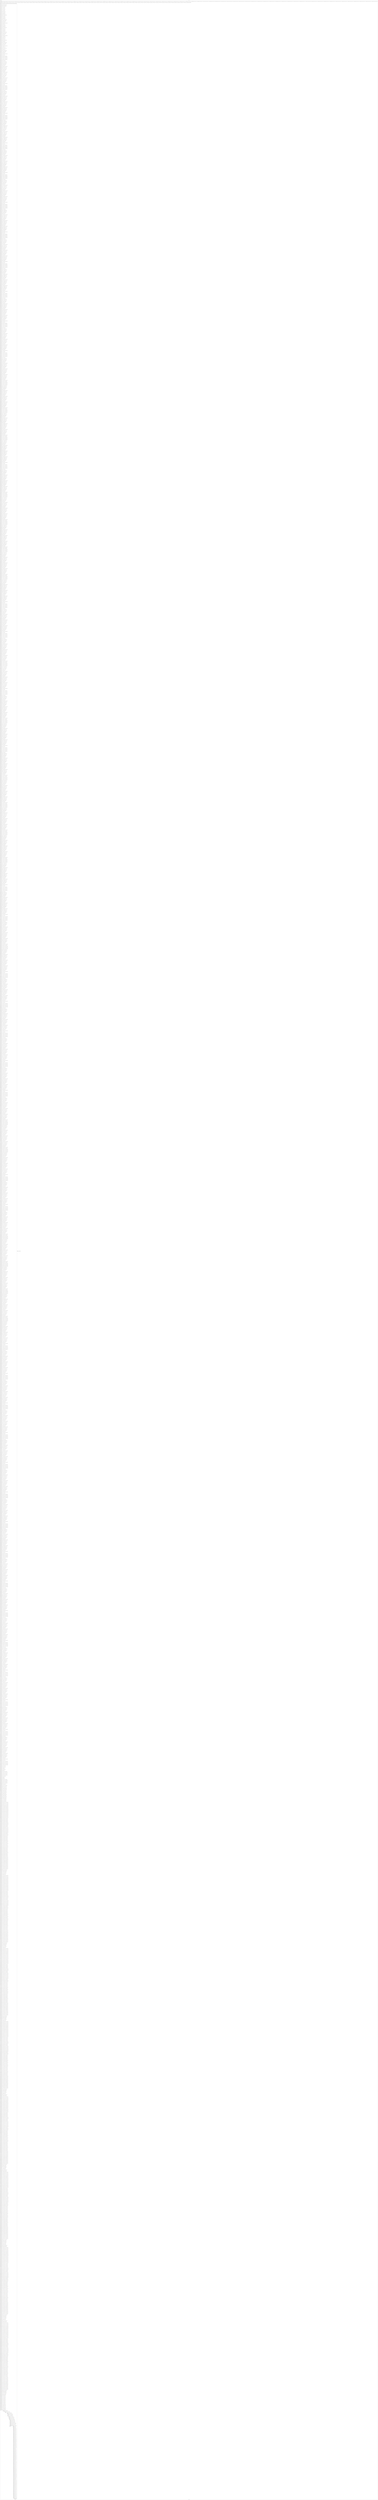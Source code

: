 digraph G {
label="Btor2XCFA";
subgraph cluster_0 {
label="main";
main_init[];
l1[];
l3[];
l4[];
l5[];
l6[];
l7[];
l8[];
l9[];
l10[];
l11[];
l12[];
l13[];
l14[];
l15[];
l16[];
l17[];
l18[];
l19[];
l20[];
l21[];
l22[];
l23[];
l24[];
l25[];
l26[];
l27[];
l28[];
l29[];
l30[];
l31[];
l32[];
l33[];
l34[];
l35[];
l36[];
l37[];
l38[];
l39[];
l40[];
l41[];
l42[];
l43[];
l44[];
l45[];
l46[];
l47[];
l48[];
l49[];
l50[];
l51[];
l52[];
l53[];
l54[];
l55[];
l56[];
l57[];
l58[];
l59[];
l60[];
l61[];
l62[];
l63[];
l64[];
l65[];
l66[];
l67[];
l68[];
l69[];
l70[];
l71[];
l72[];
l73[];
l74[];
l75[];
l76[];
l77[];
l78[];
l79[];
l80[];
l81[];
l82[];
l83[];
l84[];
l85[];
l86[];
l87[];
l88[];
l89[];
l90[];
l91[];
l92[];
l93[];
l94[];
l95[];
l96[];
l97[];
l98[];
l99[];
l100[];
l101[];
l102[];
l103[];
l104[];
l105[];
l106[];
l107[];
l108[];
l109[];
l110[];
l111[];
l112[];
l113[];
l114[];
l115[];
l116[];
l117[];
l118[];
l119[];
l120[];
l121[];
l122[];
l123[];
l124[];
l125[];
l126[];
l127[];
l128[];
l129[];
l130[];
l131[];
l132[];
l133[];
l134[];
l135[];
l136[];
l137[];
l138[];
l139[];
l140[];
l141[];
l142[];
l143[];
l144[];
l145[];
l146[];
l147[];
l148[];
l149[];
l150[];
l151[];
l152[];
l153[];
l154[];
l155[];
l156[];
l157[];
l158[];
l159[];
l160[];
l161[];
l162[];
l163[];
l164[];
l165[];
l166[];
l167[];
l168[];
l169[];
l170[];
l171[];
l172[];
l173[];
l174[];
l175[];
l176[];
l177[];
l178[];
l179[];
l180[];
l181[];
l182[];
l183[];
l184[];
l185[];
l186[];
l187[];
l188[];
l189[];
l190[];
l191[];
l192[];
l193[];
l194[];
l195[];
l196[];
l197[];
l198[];
l199[];
l200[];
l201[];
l202[];
l203[];
l204[];
l205[];
l206[];
l207[];
l208[];
l209[];
l210[];
l211[];
l212[];
l213[];
l214[];
l215[];
l216[];
l217[];
l218[];
l219[];
l220[];
l221[];
l222[];
l223[];
l224[];
l225[];
l226[];
l227[];
l228[];
l229[];
l230[];
l231[];
l232[];
l233[];
l234[];
l235[];
l236[];
l237[];
l238[];
l239[];
l240[];
l241[];
l242[];
l243[];
l244[];
l245[];
l246[];
l247[];
l248[];
l249[];
l250[];
l251[];
l252[];
l253[];
l254[];
l255[];
l256[];
l257[];
l258[];
l259[];
l260[];
l261[];
l262[];
l263[];
l264[];
l265[];
l266[];
l267[];
l268[];
l269[];
l270[];
l271[];
l272[];
l273[];
l274[];
l275[];
l276[];
l277[];
l278[];
l279[];
l280[];
l281[];
l282[];
l283[];
l284[];
l285[];
l286[];
l287[];
l288[];
l289[];
l290[];
l291[];
l292[];
l293[];
l294[];
l295[];
l296[];
l297[];
l298[];
l299[];
l300[];
l301[];
l302[];
l303[];
l304[];
l305[];
l306[];
l307[];
l308[];
l309[];
l310[];
l311[];
l312[];
l313[];
l314[];
l315[];
l316[];
l317[];
l318[];
l319[];
l320[];
l321[];
l322[];
l323[];
l324[];
l325[];
l326[];
l327[];
l328[];
l329[];
l330[];
l331[];
l332[];
l333[];
l334[];
l335[];
l336[];
l337[];
l338[];
l339[];
l340[];
l341[];
l342[];
l343[];
l344[];
l345[];
l346[];
l347[];
l348[];
l349[];
l350[];
l351[];
l352[];
l353[];
l354[];
l355[];
l356[];
l357[];
l358[];
l359[];
l360[];
l361[];
l362[];
l363[];
l364[];
l365[];
l366[];
l367[];
l368[];
l369[];
l370[];
l371[];
l372[];
l373[];
l374[];
l375[];
l376[];
l377[];
l378[];
l379[];
l380[];
l381[];
l382[];
l383[];
l384[];
l385[];
l386[];
l387[];
l388[];
l389[];
l390[];
l391[];
l392[];
l393[];
l394[];
l395[];
l396[];
l397[];
l398[];
l399[];
l400[];
l401[];
l402[];
l403[];
l404[];
l405[];
l406[];
l407[];
l408[];
l409[];
l410[];
l411[];
l412[];
l413[];
l414[];
l415[];
l416[];
l417[];
l418[];
l419[];
l420[];
l421[];
l422[];
l423[];
l424[];
l425[];
l426[];
l427[];
l428[];
l429[];
l430[];
l431[];
l432[];
l433[];
l434[];
l435[];
l436[];
l437[];
l438[];
l439[];
l440[];
l441[];
l442[];
l443[];
l444[];
l445[];
l446[];
l447[];
l448[];
l449[];
l450[];
l451[];
l452[];
l453[];
l454[];
l455[];
l456[];
l457[];
l458[];
l459[];
l460[];
l461[];
l462[];
l463[];
l464[];
l465[];
l466[];
l467[];
l468[];
l469[];
l470[];
l471[];
l472[];
l473[];
l474[];
l475[];
l476[];
l477[];
l478[];
l479[];
l480[];
l481[];
l482[];
l483[];
l484[];
l485[];
l486[];
l487[];
l488[];
l489[];
l490[];
l491[];
l492[];
l493[];
l494[];
l495[];
l496[];
l497[];
l498[];
l499[];
l500[];
l501[];
l502[];
l503[];
l504[];
l505[];
l506[];
l507[];
l508[];
l509[];
l510[];
l511[];
l512[];
l513[];
l514[];
l515[];
l516[];
l517[];
l518[];
l519[];
l520[];
l521[];
l522[];
l523[];
l524[];
l525[];
l526[];
l527[];
l528[];
l529[];
l530[];
l531[];
l532[];
l533[];
l534[];
l535[];
l536[];
l537[];
l538[];
l539[];
l540[];
l541[];
l542[];
l543[];
l544[];
l545[];
l546[];
l547[];
l548[];
l549[];
l550[];
l551[];
l552[];
l553[];
l554[];
l555[];
l556[];
l557[];
l558[];
l559[];
l560[];
l561[];
l562[];
l563[];
l564[];
l565[];
l566[];
l567[];
l568[];
l569[];
l570[];
l571[];
l572[];
l573[];
l574[];
l575[];
l576[];
l577[];
l578[];
l579[];
l580[];
l581[];
l582[];
l583[];
l584[];
l585[];
l586[];
l587[];
l588[];
l589[];
l590[];
l591[];
l592[];
l593[];
l594[];
l595[];
l596[];
l597[];
l598[];
l599[];
l600[];
l601[];
l602[];
l603[];
l604[];
l605[];
l606[];
l607[];
l608[];
l609[];
l610[];
l611[];
l612[];
l613[];
l614[];
l615[];
l616[];
l617[];
l618[];
l619[];
l620[];
l621[];
l622[];
l623[];
l624[];
l625[];
l626[];
l627[];
l628[];
l629[];
l630[];
l631[];
l632[];
l633[];
l634[];
l635[];
l636[];
l637[];
l638[];
l639[];
l640[];
l641[];
l642[];
l643[];
l644[];
l645[];
l646[];
l647[];
l648[];
l649[];
l650[];
l651[];
l652[];
l653[];
l654[];
l655[];
l656[];
l657[];
l658[];
l659[];
l660[];
l661[];
l662[];
l663[];
l664[];
l665[];
l666[];
l667[];
l668[];
l669[];
l670[];
l671[];
l672[];
l673[];
l674[];
l675[];
l676[];
l677[];
l678[];
l679[];
l680[];
l681[];
l682[];
l683[];
l684[];
l685[];
l686[];
l687[];
l688[];
l689[];
l690[];
l691[];
l692[];
l693[];
l694[];
l695[];
l696[];
l697[];
l698[];
l699[];
l700[];
l701[];
l702[];
l703[];
l704[];
l705[];
l706[];
l707[];
l708[];
l709[];
l710[];
l711[];
l712[];
l713[];
l714[];
l715[];
l716[];
l717[];
l718[];
l719[];
l720[];
l721[];
l722[];
l723[];
l724[];
l725[];
l726[];
l727[];
l728[];
l729[];
l730[];
l731[];
l732[];
l733[];
l734[];
l735[];
l736[];
l737[];
l738[];
l739[];
l740[];
l741[];
l742[];
l743[];
l744[];
l745[];
l746[];
l747[];
l748[];
l749[];
l750[];
l751[];
l752[];
l753[];
l754[];
l755[];
l756[];
l757[];
l758[];
l759[];
l760[];
l761[];
l762[];
l763[];
l764[];
l765[];
l766[];
l767[];
l768[];
l769[];
l770[];
l771[];
l772[];
l773[];
l774[];
l775[];
l776[];
l777[];
l778[];
l779[];
l780[];
l781[];
l782[];
l783[];
l784[];
l785[];
l786[];
l787[];
l788[];
l789[];
l790[];
l791[];
l792[];
l793[];
l794[];
l795[];
l796[];
l797[];
l798[];
l799[];
l800[];
l801[];
l802[];
l803[];
l804[];
l805[];
l806[];
l807[];
l808[];
l809[];
l810[];
l811[];
l812[];
l813[];
l814[];
l815[];
l816[];
l817[];
l818[];
l819[];
l820[];
l821[];
l822[];
l823[];
l824[];
l825[];
l826[];
l827[];
l828[];
l829[];
l830[];
l831[];
l832[];
l833[];
l834[];
l835[];
l836[];
l837[];
l838[];
l839[];
l840[];
l841[];
l842[];
l843[];
l844[];
l845[];
l846[];
l847[];
l848[];
l849[];
l850[];
l851[];
l852[];
l853[];
l854[];
l855[];
l856[];
l857[];
l858[];
l859[];
l860[];
l861[];
l862[];
l863[];
l864[];
l865[];
l866[];
l867[];
l868[];
l869[];
l870[];
l871[];
l872[];
l873[];
l874[];
l875[];
l876[];
l877[];
l878[];
l879[];
l880[];
l881[];
l882[];
l883[];
l884[];
l885[];
l886[];
l887[];
l888[];
l889[];
l890[];
l891[];
l892[];
l893[];
l894[];
l895[];
l896[];
l897[];
l898[];
l899[];
l900[];
l901[];
l902[];
l903[];
l904[];
l905[];
l906[];
l907[];
l908[];
l909[];
l910[];
l911[];
l912[];
l913[];
l914[];
l915[];
l916[];
l917[];
l918[];
l919[];
l920[];
l921[];
l922[];
l923[];
l924[];
l925[];
l926[];
l927[];
l928[];
l929[];
l930[];
l931[];
l932[];
l933[];
l934[];
l935[];
l936[];
l937[];
l938[];
l939[];
l940[];
l941[];
l942[];
l943[];
l944[];
l945[];
l946[];
l947[];
l948[];
l949[];
l950[];
l951[];
l952[];
l953[];
l954[];
l955[];
l956[];
l957[];
l958[];
l959[];
l960[];
l961[];
l962[];
l963[];
l964[];
l965[];
l966[];
l967[];
l968[];
l969[];
l970[];
l971[];
l972[];
l973[];
l974[];
l975[];
l976[];
l977[];
l978[];
l979[];
l980[];
l981[];
l982[];
l983[];
l984[];
l985[];
l986[];
l987[];
l988[];
l989[];
l990[];
l991[];
l992[];
l993[];
l994[];
l995[];
l996[];
l997[];
l998[];
l999[];
l1000[];
l1001[];
l1002[];
l1003[];
l1004[];
l1005[];
l1006[];
l1007[];
l1008[];
l1009[];
l1010[];
l1011[];
l1012[];
l1013[];
l1014[];
l1015[];
l1016[];
l1017[];
l1018[];
l1019[];
l1020[];
l1021[];
l1022[];
l1023[];
l1024[];
l1025[];
l1026[];
l1027[];
l1028[];
l1029[];
l1030[];
l1031[];
l1032[];
l1033[];
l1034[];
l1035[];
l1036[];
l1037[];
l1038[];
l1039[];
l1040[];
l1041[];
l1042[];
l1043[];
l1044[];
l1045[];
l1046[];
l1047[];
l1048[];
l1049[];
l1050[];
l1051[];
l1052[];
l1053[];
l1054[];
l1055[];
l1056[];
l1057[];
l1058[];
l1059[];
l1060[];
l1061[];
l1062[];
l1063[];
l1064[];
l1065[];
l1066[];
l1067[];
l1068[];
l1069[];
l1070[];
l1071[];
l1072[];
l1073[];
l1074[];
l1075[];
l1076[];
l1077[];
l1078[];
l1079[];
l1080[];
l1081[];
l1082[];
l1083[];
l1084[];
l1085[];
l1086[];
l1087[];
l1088[];
l1089[];
l1090[];
l1091[];
l1092[];
l1093[];
l1094[];
l1095[];
l1096[];
l1097[];
l1098[];
l1099[];
l1100[];
l1101[];
l1102[];
l1103[];
l1104[];
l1105[];
l1106[];
l1107[];
l1108[];
l1109[];
l1110[];
l1111[];
l1112[];
l1113[];
l1114[];
l1115[];
l1116[];
l1117[];
l1118[];
l1119[];
l1120[];
l1121[];
l1122[];
l1123[];
l1124[];
l1125[];
l1126[];
l1127[];
l1128[];
l1129[];
l1130[];
l1131[];
l1132[];
l1133[];
l1134[];
l1135[];
l1136[];
l1137[];
l1138[];
l1139[];
l1140[];
l1141[];
l1142[];
l1143[];
l1144[];
l1145[];
l1146[];
l1147[];
l1148[];
l1149[];
l1150[];
l1151[];
l1152[];
l1153[];
l1154[];
l1155[];
l1156[];
l1157[];
l1158[];
l1159[];
l1160[];
l1161[];
l1162[];
l1163[];
l1164[];
l1165[];
l1166[];
l1167[];
l1168[];
l1169[];
l1170[];
l1171[];
l1172[];
l1173[];
l1174[];
l1175[];
l1176[];
l1177[];
l1178[];
l1179[];
l1180[];
l1181[];
l1182[];
l1183[];
l1184[];
l1185[];
l1186[];
l1187[];
l1188[];
l1189[];
l1190[];
l1191[];
l1192[];
l1193[];
l1194[];
l1195[];
l1196[];
l1197[];
l1198[];
l1199[];
l1200[];
l1201[];
l1202[];
l1203[];
l1204[];
l1205[];
l1206[];
l1207[];
l1208[];
l1209[];
l1210[];
l1211[];
l1212[];
l1213[];
l1214[];
l1215[];
l1216[];
l1217[];
l1218[];
l1219[];
l1220[];
l1221[];
l1222[];
l1223[];
l1224[];
l1225[];
l1226[];
l1227[];
l1228[];
l1229[];
l1230[];
l1231[];
l1232[];
l1233[];
l1234[];
l1235[];
l1236[];
l1237[];
l1238[];
l1239[];
l1240[];
l1241[];
l1242[];
l1243[];
l1244[];
l1245[];
l1246[];
l1247[];
l1248[];
l1249[];
l1250[];
l1251[];
l1252[];
l1253[];
l1254[];
l1255[];
l1256[];
l1257[];
l1258[];
l1259[];
l1260[];
l1261[];
l1262[];
l1263[];
l1264[];
l1265[];
l1266[];
l1267[];
l1268[];
l1269[];
l1270[];
l1271[];
l1272[];
l1273[];
l1274[];
l1275[];
l1276[];
l1277[];
l1278[];
l1279[];
l1280[];
l1281[];
l1282[];
l1283[];
l1284[];
l1285[];
l1286[];
l1287[];
l1288[];
l1289[];
l1290[];
l1291[];
l1292[];
l1293[];
l1294[];
l1295[];
l1296[];
l1297[];
l1298[];
l1299[];
l1300[];
l1301[];
l1302[];
l1303[];
l1304[];
l1305[];
l1306[];
l1307[];
l1308[];
l1309[];
l1310[];
l1311[];
l1312[];
l1313[];
l1314[];
l1315[];
l1316[];
l1317[];
l1318[];
l1319[];
l1320[];
l1321[];
l1322[];
l1323[];
l1324[];
l1325[];
l1326[];
l1327[];
l1328[];
l1329[];
l1330[];
l1331[];
l1332[];
l1333[];
l1334[];
l1335[];
l1336[];
l1337[];
l1338[];
l1339[];
l1340[];
l1341[];
l1342[];
l1343[];
l1344[];
l1345[];
l1346[];
l1347[];
l1348[];
l1349[];
l1350[];
l1351[];
l1352[];
l1353[];
l1354[];
l1355[];
l1356[];
l1357[];
l1358[];
l1359[];
l1360[];
l1361[];
l1362[];
l1363[];
l1364[];
l1365[];
l1366[];
l1367[];
l1368[];
l1369[];
l1370[];
l1371[];
l1372[];
l1373[];
l1374[];
l1375[];
l1376[];
l1377[];
l1378[];
l1379[];
l1380[];
l1381[];
l1382[];
l1383[];
l1384[];
l1385[];
l1386[];
l1387[];
l1388[];
l1389[];
l1390[];
l1391[];
l1392[];
l1393[];
l1394[];
l1395[];
l1396[];
l1397[];
l1398[];
l1399[];
l1400[];
l1401[];
l1402[];
l1403[];
l1404[];
l1405[];
l1406[];
l1407[];
l1408[];
l1409[];
l1410[];
l1411[];
l1412[];
l1413[];
l1414[];
l1415[];
l1416[];
l1417[];
l1418[];
l1419[];
l1420[];
l1421[];
l1422[];
l1423[];
l1424[];
l1425[];
l1426[];
l1427[];
l1428[];
l1429[];
l1430[];
l1431[];
l1432[];
l1433[];
l1434[];
l1435[];
l1436[];
l1437[];
l1438[];
l1439[];
l1440[];
l1441[];
l1442[];
l1443[];
l1444[];
l1445[];
l1446[];
l1447[];
l1448[];
l1449[];
l1450[];
l1451[];
l1452[];
l1453[];
l1454[];
l1455[];
l1456[];
l1457[];
l1458[];
l1459[];
l1460[];
l1461[];
l1462[];
l1463[];
l1464[];
l1465[];
l1466[];
l1467[];
l1468[];
l1469[];
l1470[];
l1471[];
l1472[];
l1473[];
l1474[];
l1475[];
l1476[];
l1477[];
l1478[];
l1479[];
l1480[];
l1481[];
l1482[];
l1483[];
l1484[];
l1485[];
l1486[];
l1487[];
l1488[];
l1489[];
l1490[];
l1491[];
l1492[];
l1493[];
l1494[];
l1495[];
l1496[];
l1497[];
l1498[];
l1499[];
l1500[];
l1501[];
l1502[];
l1503[];
l1504[];
l1505[];
l1506[];
l1507[];
l1508[];
l1509[];
l1510[];
l1511[];
l1512[];
l1513[];
l1514[];
l1515[];
l1516[];
l1517[];
l1518[];
l1519[];
l1520[];
l1521[];
l1522[];
l1523[];
l1524[];
l1525[];
l1526[];
l1527[];
l1528[];
l1529[];
l1530[];
l1531[];
l1532[];
l1533[];
l1534[];
l1535[];
l1536[];
l1537[];
l1538[];
l1539[];
l1540[];
l1541[];
l1542[];
l1543[];
l1544[];
l1545[];
l1546[];
l1547[];
l1548[];
l1549[];
l1550[];
l1551[];
l1552[];
l1553[];
l1554[];
l1555[];
l1556[];
l1557[];
l1558[];
l1559[];
l1560[];
l1561[];
l1562[];
l1563[];
l1564[];
l1565[];
l1566[];
l1567[];
l1568[];
l1569[];
l1570[];
l1571[];
l1572[];
l1573[];
l1574[];
l1575[];
l1576[];
l1577[];
l1578[];
l1579[];
l1580[];
l1581[];
l1582[];
l1583[];
l1584[];
l1585[];
l1586[];
l1587[];
l1588[];
l1589[];
l1590[];
l1591[];
l1592[];
l1593[];
l1594[];
l1595[];
l1596[];
l1597[];
l1598[];
l1599[];
l1600[];
l1601[];
l1602[];
l1603[];
l1604[];
l1605[];
l1606[];
l1607[];
l1608[];
l1609[];
l1610[];
l1611[];
l1612[];
l1613[];
l1614[];
l1615[];
l1616[];
l1617[];
l1618[];
l1619[];
l1620[];
l1621[];
l1622[];
l1623[];
l1624[];
l1625[];
l1626[];
l1627[];
l1628[];
l1629[];
l1630[];
l1631[];
l1632[];
l1633[];
l1634[];
l1635[];
l1636[];
l1637[];
l1638[];
l1639[];
l1640[];
l1641[];
l1642[];
l1643[];
l1644[];
l1645[];
l1646[];
l1647[];
l1648[];
l1649[];
l1650[];
l1651[];
l1652[];
l1653[];
l1654[];
l1655[];
l1656[];
l1657[];
l1658[];
l1659[];
l1660[];
l1661[];
l1662[];
l1663[];
l1664[];
l1665[];
l1666[];
l1667[];
l1668[];
l1669[];
l1670[];
l1671[];
l1672[];
l1673[];
l1674[];
l1675[];
l1676[];
l1677[];
l1678[];
l1679[];
l1680[];
l1681[];
l1682[];
l1683[];
l1684[];
l1685[];
l1686[];
l1687[];
l1688[];
l1689[];
l1690[];
l1691[];
l1692[];
l1693[];
l1694[];
l1695[];
l1696[];
l1697[];
l1698[];
l1699[];
l1700[];
l1701[];
l1702[];
l1703[];
l1704[];
l1705[];
l1706[];
l1707[];
l1708[];
l1709[];
l1710[];
l1711[];
l1712[];
l1713[];
l1714[];
l1715[];
l1716[];
l1717[];
l1718[];
l1719[];
l1720[];
l1721[];
l1722[];
l1723[];
l1724[];
l1725[];
l1726[];
l1727[];
l1728[];
l1729[];
l1730[];
l1731[];
l1732[];
l1733[];
l1734[];
l1735[];
l1736[];
l1737[];
l1738[];
l1739[];
l1740[];
l1741[];
l1742[];
l1743[];
l1744[];
l1745[];
l1746[];
l1747[];
l1748[];
l1749[];
l1750[];
l1751[];
l1752[];
l1753[];
l1754[];
l1755[];
l1756[];
l1757[];
l1758[];
l1759[];
l1760[];
l1761[];
l1762[];
l1763[];
l1764[];
l1765[];
l1766[];
l1767[];
l1768[];
l1769[];
l1770[];
l1771[];
l1772[];
l1773[];
l1774[];
l1775[];
l1776[];
l1777[];
l1778[];
l1779[];
l1780[];
l1781[];
l1782[];
l1783[];
l1784[];
l1785[];
l1786[];
l1787[];
l1788[];
l1789[];
l1790[];
l1791[];
l1792[];
l1793[];
l1794[];
l1795[];
l1796[];
l1797[];
l1798[];
l1799[];
l1800[];
l1801[];
l1802[];
l1803[];
l1804[];
l1805[];
l1806[];
l1807[];
l1808[];
l1809[];
l1810[];
l1811[];
l1812[];
l1813[];
l1814[];
l1815[];
l1816[];
l1817[];
l1818[];
l1819[];
l1820[];
l1821[];
l1822[];
l1823[];
l1824[];
l1825[];
l1826[];
l1827[];
l1828[];
l1829[];
l1830[];
l1831[];
l1832[];
l1833[];
l1834[];
l1835[];
l1836[];
l1837[];
l1838[];
l1839[];
l1840[];
l1841[];
l1842[];
l1843[];
l1844[];
l1845[];
l1846[];
l1847[];
l1848[];
l1849[];
l1850[];
l1851[];
l1852[];
l1853[];
l1854[];
l1855[];
l1856[];
l1857[];
l1858[];
l1859[];
l1860[];
l1861[];
l1862[];
l1863[];
l1864[];
l1865[];
l1866[];
l1867[];
l1868[];
l1869[];
l1870[];
l1871[];
l1872[];
l1873[];
l1874[];
l1875[];
l1876[];
l1877[];
l1878[];
l1879[];
l1880[];
l1881[];
l1882[];
l1883[];
l1884[];
l1885[];
l1886[];
l1887[];
l1888[];
l1889[];
l1890[];
l1891[];
l1892[];
l1893[];
l1894[];
l1895[];
l1896[];
l1897[];
l1898[];
l1899[];
l1900[];
l1901[];
l1902[];
l1903[];
l1904[];
l1905[];
l1906[];
l1907[];
l1908[];
l1909[];
l1910[];
l1911[];
l1912[];
l1913[];
l1914[];
l1915[];
l1916[];
l1917[];
l1918[];
l1919[];
l1920[];
l1921[];
l1922[];
l1923[];
l1924[];
l1925[];
l1926[];
l1927[];
l1928[];
l1929[];
l1930[];
l1931[];
l1932[];
l1933[];
l1934[];
l1935[];
l1936[];
l1937[];
l1938[];
l1939[];
l1940[];
l1941[];
l1942[];
l1943[];
l1944[];
l1945[];
l1946[];
l1947[];
l1948[];
l1949[];
l1950[];
l1951[];
l1952[];
l1953[];
l1954[];
l1955[];
l1956[];
l1957[];
l1958[];
l1959[];
l1960[];
l1961[];
l1962[];
l1963[];
l1964[];
l1965[];
l1966[];
l1967[];
l1968[];
l1969[];
l1970[];
l1971[];
l1972[];
l1973[];
l1974[];
l1975[];
l1976[];
l1977[];
l1978[];
l1979[];
l1980[];
l1981[];
l1982[];
l1983[];
l1984[];
l1985[];
l1986[];
l1987[];
l1988[];
l1989[];
l1990[];
l1991[];
l1992[];
l1993[];
l1994[];
l1995[];
l1996[];
l1997[];
l1998[];
l1999[];
l2000[];
l2001[];
l2002[];
l2003[];
l2004[];
l2005[];
l2006[];
l2007[];
l2008[];
l2009[];
l2010[];
l2011[];
l2012[];
l2013[];
l2014[];
l2015[];
l2016[];
l2017[];
l2018[];
l2019[];
l2020[];
l2021[];
l2022[];
l2023[];
l2024[];
l2025[];
l2026[];
l2027[];
l2028[];
l2029[];
l2030[];
l2031[];
l2032[];
l2033[];
l2034[];
l2035[];
l2036[];
l2037[];
l2038[];
l2039[];
l2040[];
l2041[];
l2042[];
l2043[];
l2044[];
l2045[];
l2046[];
l2047[];
l2048[];
l2049[];
l2050[];
l2051[];
l2052[];
l2053[];
l2054[];
l2055[];
l2056[];
l2057[];
l2058[];
l2059[];
l2060[];
l2061[];
l2062[];
l2063[];
l2064[];
l2065[];
l2066[];
l2067[];
l2068[];
l2069[];
l2070[];
l2071[];
l2072[];
l2073[];
l2074[];
l2075[];
l2076[];
l2077[];
l2078[];
l2079[];
l2080[];
l2081[];
l2082[];
l2083[];
l2084[];
l2085[];
l2086[];
l2087[];
l2088[];
l2089[];
l2090[];
l2091[];
l2092[];
l2093[];
l2094[];
l2095[];
l2096[];
l2097[];
l2098[];
l2099[];
l2100[];
l2101[];
l2102[];
l2103[];
l2104[];
l2105[];
l2106[];
l2107[];
l2108[];
l2109[];
l2110[];
l2111[];
l2112[];
l2113[];
l2114[];
l2115[];
l2116[];
l2117[];
l2118[];
l2119[];
l2120[];
l2121[];
l2122[];
l2123[];
l2124[];
l2125[];
main_error[];
l2126[];
l2127[];
l2128[];
l2129[];
l2130[];
l2131[];
l2132[];
l2133[];
l2134[];
l2135[];
l2136[];
l2137[];
l2138[];
l2139[];
l2140[];
l2141[];
l2142[];
l2143[];
l2144[];
l2145[];
l2146[];
l2147[];
l2148[];
l2149[];
l2150[];
l2151[];
l2152[];
l2153[];
l2154[];
l2155[];
l2156[];
l2157[];
l2158[];
l2159[];
l2160[];
l2161[];
l2162[];
l2163[];
l2164[];
l2165[];
l2166[];
l2167[];
l2168[];
l2169[];
l2170[];
l2171[];
l2172[];
l2173[];
l2174[];
l2175[];
l2176[];
l2177[];
l2178[];
l2179[];
l2180[];
l2181[];
l2182[];
l2183[];
l2184[];
l2185[];
l2186[];
l2187[];
l2188[];
l2189[];
l2190[];
main_init -> l1 [label="[(assign const_5 #b00000000),(assign const_132 #b0),(assign const_137 #b00000001),(assign const_142 #b00000000000000000000000000000000),(assign const_143 #b000000000000000000000000),(assign const_146 #b00000000000000000000000000001010),(assign const_147 #b00000000000000000000000000000001),(assign const_154 #b00000000000000000000000000000010),(assign const_161 #b00000000),(assign const_162 #b00000010),(assign const_255 #b00000000000000000000000000000011),(assign const_283 #b00000000000000000000000000000100),(assign const_311 #b00000000000000000000000000000101),(assign const_339 #b00000000000000000000000000000110),(assign const_367 #b00000000000000000000000000000111),(assign const_395 #b00000000000000000000000000001000),(assign const_423 #b00000000000000000000000000001001),(assign const_478 #b00000000000000000000000000001011),(assign const_504 #b00000000000000000000000000001100),(assign const_530 #b00000000000000000000000000001101),(assign const_556 #b00000000000000000000000000001110),(assign const_584 #b00000000000000000000000000001111),(assign const_610 #b00000000000000000000000000010000),(assign const_636 #b00000000000000000000000000010001),(assign const_662 #b00000000000000000000000000010010),(assign const_688 #b00000000000000000000000000010011),(assign const_716 #b00000000000000000000000000010100),(assign const_744 #b00000000000000000000000000010101),(assign const_770 #b00000000000000000000000000010110),(assign const_798 #b00000000000000000000000000010111),(assign const_824 #b00000000000000000000000000011000),(assign const_852 #b00000000000000000000000000011001),(assign const_878 #b00000000000000000000000000011010),(assign const_904 #b00000000000000000000000000011011),(assign const_930 #b00000000000000000000000000011100),(assign const_956 #b00000000000000000000000000011101),(assign const_984 #b00000000000000000000000000011110),(assign const_1012 #b00000000000000000000000000011111),(assign const_1038 #b00000000000000000000000000100000),(assign const_1066 #b00000000000000000000000000100001),(assign const_1094 #b00000000000000000000000000100010),(assign const_1122 #b00000000000000000000000000100011),(assign const_1150 #b00000000000000000000000000100100),(assign const_1178 #b00000000000000000000000000100101),(assign const_1204 #b00000000000000000000000000100110),(assign const_1230 #b00000000000000000000000000100111),(assign const_1258 #b00000000000000000000000000101000),(assign const_1286 #b00000000000000000000000000101001),(assign const_1312 #b00000000000000000000000000101010),(assign const_1338 #b00000000000000000000000000101011),(assign const_1364 #b00000000000000000000000000101100),(assign const_1390 #b00000000000000000000000000101101),(assign const_1418 #b00000000000000000000000000101110),(assign const_1446 #b00000000000000000000000000101111),(assign const_1474 #b00000000000000000000000000110000),(assign const_1502 #b00000000000000000000000000110001),(assign const_1530 #b00000000000000000000000000110010),(assign const_1558 #b00000000000000000000000000110011),(assign const_1586 #b00000000000000000000000000110100),(assign const_1614 #b00000000000000000000000000110101),(assign const_1642 #b00000000000000000000000000110110),(assign const_1670 #b00000000000000000000000000110111),(assign const_1698 #b00000000000000000000000000111000),(assign const_1726 #b00000000000000000000000000111001),(assign const_1754 #b00000000000000000000000000111010),(assign const_1782 #b00000000000000000000000000111011)] "];
l3 -> l4 [label="[(havoc input_141),(havoc input_164),(havoc input_176),(havoc input_186),(havoc input_1814),(havoc input_1815),(havoc input_1824),(havoc input_1825),(havoc input_1832)] "];
l4 -> l5 [label="[(assign comparison_138 (ite (= const_137 state_130) #b1 #b0))] "];
l5 -> l6 [label="[(assign binary_139 (bvand (bvnot state_135) comparison_138))] "];
l6 -> l7 [label="[(assign binary_144 (bvxor const_137 state_126))] "];
l7 -> l8 [label="[(assign binary_145 (++ const_143 binary_144))] "];
l8 -> l9 [label="[(assign binary_148 (bvxor const_137 state_128))] "];
l9 -> l10 [label="[(assign binary_149 (++ const_143 binary_148))] "];
l10 -> l11 [label="[(assign binary_150 (bvadd const_147 binary_149))] "];
l11 -> l12 [label="[(assign binary_151 (bvmul const_146 binary_150))] "];
l12 -> l13 [label="[(assign binary_152 (bvadd binary_145 binary_151))] "];
l13 -> l14 [label="[(assign comparison_153 (ite (= const_142 binary_152) #b1 #b0))] "];
l14 -> l15 [label="[(assign binary_155 (bvadd const_154 binary_149))] "];
l15 -> l16 [label="[(assign binary_156 (bvmul const_146 binary_155))] "];
l16 -> l17 [label="[(assign binary_157 (bvadd binary_145 binary_156))] "];
l17 -> l18 [label="[(assign comparison_158 (ite (= const_142 binary_157) #b1 #b0))] "];
l18 -> l19 [label="[(assign binary_159 (bvor comparison_153 comparison_158))] "];
l19 -> l20 [label="[(assign binary_160 (bvand input_141 binary_159))] "];
l20 -> l21 [label="[(assign ternary_163 (ite (= comparison_153 #b1) const_161 const_162))] "];
l21 -> l22 [label="[(assign binary_165 (bvsub binary_149 const_147))] "];
l22 -> l23 [label="[(assign binary_166 (bvmul const_146 binary_165))] "];
l23 -> l24 [label="[(assign binary_167 (bvadd binary_145 binary_166))] "];
l24 -> l25 [label="[(assign comparison_168 (ite (= const_142 binary_167) #b1 #b0))] "];
l25 -> l26 [label="[(assign binary_169 (bvsub binary_149 const_154))] "];
l26 -> l27 [label="[(assign binary_170 (bvmul const_146 binary_169))] "];
l27 -> l28 [label="[(assign binary_171 (bvadd binary_145 binary_170))] "];
l28 -> l29 [label="[(assign comparison_172 (ite (= const_142 binary_171) #b1 #b0))] "];
l29 -> l30 [label="[(assign binary_173 (bvor comparison_168 comparison_172))] "];
l30 -> l31 [label="[(assign binary_174 (bvand input_164 binary_173))] "];
l31 -> l32 [label="[(assign ternary_175 (ite (= comparison_168 #b1) const_161 const_162))] "];
l32 -> l33 [label="[(assign binary_177 (bvmul const_146 binary_149))] "];
l33 -> l34 [label="[(assign binary_178 (bvadd binary_177 binary_145))] "];
l34 -> l35 [label="[(assign binary_179 (bvadd const_147 binary_178))] "];
l35 -> l36 [label="[(assign comparison_180 (ite (= const_142 binary_179) #b1 #b0))] "];
l36 -> l37 [label="[(assign binary_181 (bvadd const_154 binary_178))] "];
l37 -> l38 [label="[(assign comparison_182 (ite (= const_142 binary_181) #b1 #b0))] "];
l38 -> l39 [label="[(assign binary_183 (bvor comparison_180 comparison_182))] "];
l39 -> l40 [label="[(assign binary_184 (bvand input_176 binary_183))] "];
l40 -> l41 [label="[(assign ternary_185 (ite (= comparison_180 #b1) const_161 const_162))] "];
l41 -> l42 [label="[(assign binary_187 (bvsub binary_178 const_147))] "];
l42 -> l43 [label="[(assign comparison_188 (ite (= const_142 binary_187) #b1 #b0))] "];
l43 -> l44 [label="[(assign binary_189 (bvsub binary_178 const_154))] "];
l44 -> l45 [label="[(assign comparison_190 (ite (= const_142 binary_189) #b1 #b0))] "];
l45 -> l46 [label="[(assign binary_191 (bvor comparison_188 comparison_190))] "];
l46 -> l47 [label="[(assign binary_192 (bvand input_186 binary_191))] "];
l47 -> l48 [label="[(assign ternary_193 (ite (= comparison_188 #b1) const_161 const_162))] "];
l48 -> l49 [label="[(assign binary_194 (bvxor const_137 state_6))] "];
l49 -> l50 [label="[(assign ternary_195 (ite (= binary_192 #b1) ternary_193 binary_194))] "];
l50 -> l51 [label="[(assign ternary_196 (ite (= binary_184 #b1) ternary_185 ternary_195))] "];
l51 -> l52 [label="[(assign ternary_197 (ite (= binary_174 #b1) ternary_175 ternary_196))] "];
l52 -> l53 [label="[(assign ternary_198 (ite (= binary_160 #b1) ternary_163 ternary_197))] "];
l53 -> l54 [label="[(assign binary_199 (bvxor const_137 ternary_198))] "];
l54 -> l55 [label="[(assign comparison_201 (ite (= const_147 binary_152) #b1 #b0))] "];
l55 -> l56 [label="[(assign comparison_202 (ite (= const_147 binary_157) #b1 #b0))] "];
l56 -> l57 [label="[(assign binary_203 (bvor comparison_201 comparison_202))] "];
l57 -> l58 [label="[(assign binary_204 (bvand input_141 binary_203))] "];
l58 -> l59 [label="[(assign ternary_205 (ite (= comparison_201 #b1) const_161 const_162))] "];
l59 -> l60 [label="[(assign comparison_206 (ite (= const_147 binary_167) #b1 #b0))] "];
l60 -> l61 [label="[(assign comparison_207 (ite (= const_147 binary_171) #b1 #b0))] "];
l61 -> l62 [label="[(assign binary_208 (bvor comparison_206 comparison_207))] "];
l62 -> l63 [label="[(assign binary_209 (bvand input_164 binary_208))] "];
l63 -> l64 [label="[(assign ternary_210 (ite (= comparison_206 #b1) const_161 const_162))] "];
l64 -> l65 [label="[(assign comparison_211 (ite (= const_147 binary_179) #b1 #b0))] "];
l65 -> l66 [label="[(assign comparison_212 (ite (= const_147 binary_181) #b1 #b0))] "];
l66 -> l67 [label="[(assign binary_213 (bvor comparison_211 comparison_212))] "];
l67 -> l68 [label="[(assign binary_214 (bvand input_176 binary_213))] "];
l68 -> l69 [label="[(assign ternary_215 (ite (= comparison_211 #b1) const_161 const_162))] "];
l69 -> l70 [label="[(assign comparison_216 (ite (= const_147 binary_187) #b1 #b0))] "];
l70 -> l71 [label="[(assign comparison_217 (ite (= const_147 binary_189) #b1 #b0))] "];
l71 -> l72 [label="[(assign binary_218 (bvor comparison_216 comparison_217))] "];
l72 -> l73 [label="[(assign binary_219 (bvand input_186 binary_218))] "];
l73 -> l74 [label="[(assign ternary_220 (ite (= comparison_216 #b1) const_161 const_162))] "];
l74 -> l75 [label="[(assign binary_221 (bvxor const_137 state_8))] "];
l75 -> l76 [label="[(assign ternary_222 (ite (= binary_219 #b1) ternary_220 binary_221))] "];
l76 -> l77 [label="[(assign ternary_223 (ite (= binary_214 #b1) ternary_215 ternary_222))] "];
l77 -> l78 [label="[(assign ternary_224 (ite (= binary_209 #b1) ternary_210 ternary_223))] "];
l78 -> l79 [label="[(assign ternary_225 (ite (= binary_204 #b1) ternary_205 ternary_224))] "];
l79 -> l80 [label="[(assign binary_226 (bvxor const_137 ternary_225))] "];
l80 -> l81 [label="[(assign comparison_228 (ite (= const_154 binary_152) #b1 #b0))] "];
l81 -> l82 [label="[(assign comparison_229 (ite (= const_154 binary_157) #b1 #b0))] "];
l82 -> l83 [label="[(assign binary_230 (bvor comparison_228 comparison_229))] "];
l83 -> l84 [label="[(assign binary_231 (bvand input_141 binary_230))] "];
l84 -> l85 [label="[(assign ternary_232 (ite (= comparison_228 #b1) const_161 const_162))] "];
l85 -> l86 [label="[(assign comparison_233 (ite (= const_154 binary_167) #b1 #b0))] "];
l86 -> l87 [label="[(assign comparison_234 (ite (= const_154 binary_171) #b1 #b0))] "];
l87 -> l88 [label="[(assign binary_235 (bvor comparison_233 comparison_234))] "];
l88 -> l89 [label="[(assign binary_236 (bvand input_164 binary_235))] "];
l89 -> l90 [label="[(assign ternary_237 (ite (= comparison_233 #b1) const_161 const_162))] "];
l90 -> l91 [label="[(assign comparison_238 (ite (= const_154 binary_179) #b1 #b0))] "];
l91 -> l92 [label="[(assign comparison_239 (ite (= const_154 binary_181) #b1 #b0))] "];
l92 -> l93 [label="[(assign binary_240 (bvor comparison_238 comparison_239))] "];
l93 -> l94 [label="[(assign binary_241 (bvand input_176 binary_240))] "];
l94 -> l95 [label="[(assign ternary_242 (ite (= comparison_238 #b1) const_161 const_162))] "];
l95 -> l96 [label="[(assign comparison_243 (ite (= const_154 binary_187) #b1 #b0))] "];
l96 -> l97 [label="[(assign comparison_244 (ite (= const_154 binary_189) #b1 #b0))] "];
l97 -> l98 [label="[(assign binary_245 (bvor comparison_243 comparison_244))] "];
l98 -> l99 [label="[(assign binary_246 (bvand input_186 binary_245))] "];
l99 -> l100 [label="[(assign ternary_247 (ite (= comparison_243 #b1) const_161 const_162))] "];
l100 -> l101 [label="[(assign binary_248 (bvxor const_137 state_10))] "];
l101 -> l102 [label="[(assign ternary_249 (ite (= binary_246 #b1) ternary_247 binary_248))] "];
l102 -> l103 [label="[(assign ternary_250 (ite (= binary_241 #b1) ternary_242 ternary_249))] "];
l103 -> l104 [label="[(assign ternary_251 (ite (= binary_236 #b1) ternary_237 ternary_250))] "];
l104 -> l105 [label="[(assign ternary_252 (ite (= binary_231 #b1) ternary_232 ternary_251))] "];
l105 -> l106 [label="[(assign binary_253 (bvxor const_137 ternary_252))] "];
l106 -> l107 [label="[(assign comparison_256 (ite (= const_255 binary_152) #b1 #b0))] "];
l107 -> l108 [label="[(assign comparison_257 (ite (= const_255 binary_157) #b1 #b0))] "];
l108 -> l109 [label="[(assign binary_258 (bvor comparison_256 comparison_257))] "];
l109 -> l110 [label="[(assign binary_259 (bvand input_141 binary_258))] "];
l110 -> l111 [label="[(assign ternary_260 (ite (= comparison_256 #b1) const_161 const_162))] "];
l111 -> l112 [label="[(assign comparison_261 (ite (= const_255 binary_167) #b1 #b0))] "];
l112 -> l113 [label="[(assign comparison_262 (ite (= const_255 binary_171) #b1 #b0))] "];
l113 -> l114 [label="[(assign binary_263 (bvor comparison_261 comparison_262))] "];
l114 -> l115 [label="[(assign binary_264 (bvand input_164 binary_263))] "];
l115 -> l116 [label="[(assign ternary_265 (ite (= comparison_261 #b1) const_161 const_162))] "];
l116 -> l117 [label="[(assign comparison_266 (ite (= const_255 binary_179) #b1 #b0))] "];
l117 -> l118 [label="[(assign comparison_267 (ite (= const_255 binary_181) #b1 #b0))] "];
l118 -> l119 [label="[(assign binary_268 (bvor comparison_266 comparison_267))] "];
l119 -> l120 [label="[(assign binary_269 (bvand input_176 binary_268))] "];
l120 -> l121 [label="[(assign ternary_270 (ite (= comparison_266 #b1) const_161 const_162))] "];
l121 -> l122 [label="[(assign comparison_271 (ite (= const_255 binary_187) #b1 #b0))] "];
l122 -> l123 [label="[(assign comparison_272 (ite (= const_255 binary_189) #b1 #b0))] "];
l123 -> l124 [label="[(assign binary_273 (bvor comparison_271 comparison_272))] "];
l124 -> l125 [label="[(assign binary_274 (bvand input_186 binary_273))] "];
l125 -> l126 [label="[(assign ternary_275 (ite (= comparison_271 #b1) const_161 const_162))] "];
l126 -> l127 [label="[(assign binary_276 (bvxor const_137 state_12))] "];
l127 -> l128 [label="[(assign ternary_277 (ite (= binary_274 #b1) ternary_275 binary_276))] "];
l128 -> l129 [label="[(assign ternary_278 (ite (= binary_269 #b1) ternary_270 ternary_277))] "];
l129 -> l130 [label="[(assign ternary_279 (ite (= binary_264 #b1) ternary_265 ternary_278))] "];
l130 -> l131 [label="[(assign ternary_280 (ite (= binary_259 #b1) ternary_260 ternary_279))] "];
l131 -> l132 [label="[(assign binary_281 (bvxor const_137 ternary_280))] "];
l132 -> l133 [label="[(assign comparison_284 (ite (= const_283 binary_152) #b1 #b0))] "];
l133 -> l134 [label="[(assign comparison_285 (ite (= const_283 binary_157) #b1 #b0))] "];
l134 -> l135 [label="[(assign binary_286 (bvor comparison_284 comparison_285))] "];
l135 -> l136 [label="[(assign binary_287 (bvand input_141 binary_286))] "];
l136 -> l137 [label="[(assign ternary_288 (ite (= comparison_284 #b1) const_161 const_162))] "];
l137 -> l138 [label="[(assign comparison_289 (ite (= const_283 binary_167) #b1 #b0))] "];
l138 -> l139 [label="[(assign comparison_290 (ite (= const_283 binary_171) #b1 #b0))] "];
l139 -> l140 [label="[(assign binary_291 (bvor comparison_289 comparison_290))] "];
l140 -> l141 [label="[(assign binary_292 (bvand input_164 binary_291))] "];
l141 -> l142 [label="[(assign ternary_293 (ite (= comparison_289 #b1) const_161 const_162))] "];
l142 -> l143 [label="[(assign comparison_294 (ite (= const_283 binary_179) #b1 #b0))] "];
l143 -> l144 [label="[(assign comparison_295 (ite (= const_283 binary_181) #b1 #b0))] "];
l144 -> l145 [label="[(assign binary_296 (bvor comparison_294 comparison_295))] "];
l145 -> l146 [label="[(assign binary_297 (bvand input_176 binary_296))] "];
l146 -> l147 [label="[(assign ternary_298 (ite (= comparison_294 #b1) const_161 const_162))] "];
l147 -> l148 [label="[(assign comparison_299 (ite (= const_283 binary_187) #b1 #b0))] "];
l148 -> l149 [label="[(assign comparison_300 (ite (= const_283 binary_189) #b1 #b0))] "];
l149 -> l150 [label="[(assign binary_301 (bvor comparison_299 comparison_300))] "];
l150 -> l151 [label="[(assign binary_302 (bvand input_186 binary_301))] "];
l151 -> l152 [label="[(assign ternary_303 (ite (= comparison_299 #b1) const_161 const_162))] "];
l152 -> l153 [label="[(assign binary_304 (bvxor const_137 state_14))] "];
l153 -> l154 [label="[(assign ternary_305 (ite (= binary_302 #b1) ternary_303 binary_304))] "];
l154 -> l155 [label="[(assign ternary_306 (ite (= binary_297 #b1) ternary_298 ternary_305))] "];
l155 -> l156 [label="[(assign ternary_307 (ite (= binary_292 #b1) ternary_293 ternary_306))] "];
l156 -> l157 [label="[(assign ternary_308 (ite (= binary_287 #b1) ternary_288 ternary_307))] "];
l157 -> l158 [label="[(assign binary_309 (bvxor const_137 ternary_308))] "];
l158 -> l159 [label="[(assign comparison_312 (ite (= const_311 binary_152) #b1 #b0))] "];
l159 -> l160 [label="[(assign comparison_313 (ite (= const_311 binary_157) #b1 #b0))] "];
l160 -> l161 [label="[(assign binary_314 (bvor comparison_312 comparison_313))] "];
l161 -> l162 [label="[(assign binary_315 (bvand input_141 binary_314))] "];
l162 -> l163 [label="[(assign ternary_316 (ite (= comparison_312 #b1) const_161 const_162))] "];
l163 -> l164 [label="[(assign comparison_317 (ite (= const_311 binary_167) #b1 #b0))] "];
l164 -> l165 [label="[(assign comparison_318 (ite (= const_311 binary_171) #b1 #b0))] "];
l165 -> l166 [label="[(assign binary_319 (bvor comparison_317 comparison_318))] "];
l166 -> l167 [label="[(assign binary_320 (bvand input_164 binary_319))] "];
l167 -> l168 [label="[(assign ternary_321 (ite (= comparison_317 #b1) const_161 const_162))] "];
l168 -> l169 [label="[(assign comparison_322 (ite (= const_311 binary_179) #b1 #b0))] "];
l169 -> l170 [label="[(assign comparison_323 (ite (= const_311 binary_181) #b1 #b0))] "];
l170 -> l171 [label="[(assign binary_324 (bvor comparison_322 comparison_323))] "];
l171 -> l172 [label="[(assign binary_325 (bvand input_176 binary_324))] "];
l172 -> l173 [label="[(assign ternary_326 (ite (= comparison_322 #b1) const_161 const_162))] "];
l173 -> l174 [label="[(assign comparison_327 (ite (= const_311 binary_187) #b1 #b0))] "];
l174 -> l175 [label="[(assign comparison_328 (ite (= const_311 binary_189) #b1 #b0))] "];
l175 -> l176 [label="[(assign binary_329 (bvor comparison_327 comparison_328))] "];
l176 -> l177 [label="[(assign binary_330 (bvand input_186 binary_329))] "];
l177 -> l178 [label="[(assign ternary_331 (ite (= comparison_327 #b1) const_161 const_162))] "];
l178 -> l179 [label="[(assign binary_332 (bvxor const_137 state_16))] "];
l179 -> l180 [label="[(assign ternary_333 (ite (= binary_330 #b1) ternary_331 binary_332))] "];
l180 -> l181 [label="[(assign ternary_334 (ite (= binary_325 #b1) ternary_326 ternary_333))] "];
l181 -> l182 [label="[(assign ternary_335 (ite (= binary_320 #b1) ternary_321 ternary_334))] "];
l182 -> l183 [label="[(assign ternary_336 (ite (= binary_315 #b1) ternary_316 ternary_335))] "];
l183 -> l184 [label="[(assign binary_337 (bvxor const_137 ternary_336))] "];
l184 -> l185 [label="[(assign comparison_340 (ite (= const_339 binary_152) #b1 #b0))] "];
l185 -> l186 [label="[(assign comparison_341 (ite (= const_339 binary_157) #b1 #b0))] "];
l186 -> l187 [label="[(assign binary_342 (bvor comparison_340 comparison_341))] "];
l187 -> l188 [label="[(assign binary_343 (bvand input_141 binary_342))] "];
l188 -> l189 [label="[(assign ternary_344 (ite (= comparison_340 #b1) const_161 const_162))] "];
l189 -> l190 [label="[(assign comparison_345 (ite (= const_339 binary_167) #b1 #b0))] "];
l190 -> l191 [label="[(assign comparison_346 (ite (= const_339 binary_171) #b1 #b0))] "];
l191 -> l192 [label="[(assign binary_347 (bvor comparison_345 comparison_346))] "];
l192 -> l193 [label="[(assign binary_348 (bvand input_164 binary_347))] "];
l193 -> l194 [label="[(assign ternary_349 (ite (= comparison_345 #b1) const_161 const_162))] "];
l194 -> l195 [label="[(assign comparison_350 (ite (= const_339 binary_179) #b1 #b0))] "];
l195 -> l196 [label="[(assign comparison_351 (ite (= const_339 binary_181) #b1 #b0))] "];
l196 -> l197 [label="[(assign binary_352 (bvor comparison_350 comparison_351))] "];
l197 -> l198 [label="[(assign binary_353 (bvand input_176 binary_352))] "];
l198 -> l199 [label="[(assign ternary_354 (ite (= comparison_350 #b1) const_161 const_162))] "];
l199 -> l200 [label="[(assign comparison_355 (ite (= const_339 binary_187) #b1 #b0))] "];
l200 -> l201 [label="[(assign comparison_356 (ite (= const_339 binary_189) #b1 #b0))] "];
l201 -> l202 [label="[(assign binary_357 (bvor comparison_355 comparison_356))] "];
l202 -> l203 [label="[(assign binary_358 (bvand input_186 binary_357))] "];
l203 -> l204 [label="[(assign ternary_359 (ite (= comparison_355 #b1) const_161 const_162))] "];
l204 -> l205 [label="[(assign binary_360 (bvxor const_137 state_18))] "];
l205 -> l206 [label="[(assign ternary_361 (ite (= binary_358 #b1) ternary_359 binary_360))] "];
l206 -> l207 [label="[(assign ternary_362 (ite (= binary_353 #b1) ternary_354 ternary_361))] "];
l207 -> l208 [label="[(assign ternary_363 (ite (= binary_348 #b1) ternary_349 ternary_362))] "];
l208 -> l209 [label="[(assign ternary_364 (ite (= binary_343 #b1) ternary_344 ternary_363))] "];
l209 -> l210 [label="[(assign binary_365 (bvxor const_137 ternary_364))] "];
l210 -> l211 [label="[(assign comparison_368 (ite (= const_367 binary_152) #b1 #b0))] "];
l211 -> l212 [label="[(assign comparison_369 (ite (= const_367 binary_157) #b1 #b0))] "];
l212 -> l213 [label="[(assign binary_370 (bvor comparison_368 comparison_369))] "];
l213 -> l214 [label="[(assign binary_371 (bvand input_141 binary_370))] "];
l214 -> l215 [label="[(assign ternary_372 (ite (= comparison_368 #b1) const_161 const_162))] "];
l215 -> l216 [label="[(assign comparison_373 (ite (= const_367 binary_167) #b1 #b0))] "];
l216 -> l217 [label="[(assign comparison_374 (ite (= const_367 binary_171) #b1 #b0))] "];
l217 -> l218 [label="[(assign binary_375 (bvor comparison_373 comparison_374))] "];
l218 -> l219 [label="[(assign binary_376 (bvand input_164 binary_375))] "];
l219 -> l220 [label="[(assign ternary_377 (ite (= comparison_373 #b1) const_161 const_162))] "];
l220 -> l221 [label="[(assign comparison_378 (ite (= const_367 binary_179) #b1 #b0))] "];
l221 -> l222 [label="[(assign comparison_379 (ite (= const_367 binary_181) #b1 #b0))] "];
l222 -> l223 [label="[(assign binary_380 (bvor comparison_378 comparison_379))] "];
l223 -> l224 [label="[(assign binary_381 (bvand input_176 binary_380))] "];
l224 -> l225 [label="[(assign ternary_382 (ite (= comparison_378 #b1) const_161 const_162))] "];
l225 -> l226 [label="[(assign comparison_383 (ite (= const_367 binary_187) #b1 #b0))] "];
l226 -> l227 [label="[(assign comparison_384 (ite (= const_367 binary_189) #b1 #b0))] "];
l227 -> l228 [label="[(assign binary_385 (bvor comparison_383 comparison_384))] "];
l228 -> l229 [label="[(assign binary_386 (bvand input_186 binary_385))] "];
l229 -> l230 [label="[(assign ternary_387 (ite (= comparison_383 #b1) const_161 const_162))] "];
l230 -> l231 [label="[(assign binary_388 (bvxor const_137 state_20))] "];
l231 -> l232 [label="[(assign ternary_389 (ite (= binary_386 #b1) ternary_387 binary_388))] "];
l232 -> l233 [label="[(assign ternary_390 (ite (= binary_381 #b1) ternary_382 ternary_389))] "];
l233 -> l234 [label="[(assign ternary_391 (ite (= binary_376 #b1) ternary_377 ternary_390))] "];
l234 -> l235 [label="[(assign ternary_392 (ite (= binary_371 #b1) ternary_372 ternary_391))] "];
l235 -> l236 [label="[(assign binary_393 (bvxor const_137 ternary_392))] "];
l236 -> l237 [label="[(assign comparison_396 (ite (= const_395 binary_152) #b1 #b0))] "];
l237 -> l238 [label="[(assign comparison_397 (ite (= const_395 binary_157) #b1 #b0))] "];
l238 -> l239 [label="[(assign binary_398 (bvor comparison_396 comparison_397))] "];
l239 -> l240 [label="[(assign binary_399 (bvand input_141 binary_398))] "];
l240 -> l241 [label="[(assign ternary_400 (ite (= comparison_396 #b1) const_161 const_162))] "];
l241 -> l242 [label="[(assign comparison_401 (ite (= const_395 binary_167) #b1 #b0))] "];
l242 -> l243 [label="[(assign comparison_402 (ite (= const_395 binary_171) #b1 #b0))] "];
l243 -> l244 [label="[(assign binary_403 (bvor comparison_401 comparison_402))] "];
l244 -> l245 [label="[(assign binary_404 (bvand input_164 binary_403))] "];
l245 -> l246 [label="[(assign ternary_405 (ite (= comparison_401 #b1) const_161 const_162))] "];
l246 -> l247 [label="[(assign comparison_406 (ite (= const_395 binary_179) #b1 #b0))] "];
l247 -> l248 [label="[(assign comparison_407 (ite (= const_395 binary_181) #b1 #b0))] "];
l248 -> l249 [label="[(assign binary_408 (bvor comparison_406 comparison_407))] "];
l249 -> l250 [label="[(assign binary_409 (bvand input_176 binary_408))] "];
l250 -> l251 [label="[(assign ternary_410 (ite (= comparison_406 #b1) const_161 const_162))] "];
l251 -> l252 [label="[(assign comparison_411 (ite (= const_395 binary_187) #b1 #b0))] "];
l252 -> l253 [label="[(assign comparison_412 (ite (= const_395 binary_189) #b1 #b0))] "];
l253 -> l254 [label="[(assign binary_413 (bvor comparison_411 comparison_412))] "];
l254 -> l255 [label="[(assign binary_414 (bvand input_186 binary_413))] "];
l255 -> l256 [label="[(assign ternary_415 (ite (= comparison_411 #b1) const_161 const_162))] "];
l256 -> l257 [label="[(assign binary_416 (bvxor const_137 state_22))] "];
l257 -> l258 [label="[(assign ternary_417 (ite (= binary_414 #b1) ternary_415 binary_416))] "];
l258 -> l259 [label="[(assign ternary_418 (ite (= binary_409 #b1) ternary_410 ternary_417))] "];
l259 -> l260 [label="[(assign ternary_419 (ite (= binary_404 #b1) ternary_405 ternary_418))] "];
l260 -> l261 [label="[(assign ternary_420 (ite (= binary_399 #b1) ternary_400 ternary_419))] "];
l261 -> l262 [label="[(assign binary_421 (bvxor const_137 ternary_420))] "];
l262 -> l263 [label="[(assign comparison_424 (ite (= const_423 binary_152) #b1 #b0))] "];
l263 -> l264 [label="[(assign comparison_425 (ite (= const_423 binary_157) #b1 #b0))] "];
l264 -> l265 [label="[(assign binary_426 (bvor comparison_424 comparison_425))] "];
l265 -> l266 [label="[(assign binary_427 (bvand input_141 binary_426))] "];
l266 -> l267 [label="[(assign ternary_428 (ite (= comparison_424 #b1) const_161 const_162))] "];
l267 -> l268 [label="[(assign comparison_429 (ite (= const_423 binary_167) #b1 #b0))] "];
l268 -> l269 [label="[(assign comparison_430 (ite (= const_423 binary_171) #b1 #b0))] "];
l269 -> l270 [label="[(assign binary_431 (bvor comparison_429 comparison_430))] "];
l270 -> l271 [label="[(assign binary_432 (bvand input_164 binary_431))] "];
l271 -> l272 [label="[(assign ternary_433 (ite (= comparison_429 #b1) const_161 const_162))] "];
l272 -> l273 [label="[(assign comparison_434 (ite (= const_423 binary_179) #b1 #b0))] "];
l273 -> l274 [label="[(assign comparison_435 (ite (= const_423 binary_181) #b1 #b0))] "];
l274 -> l275 [label="[(assign binary_436 (bvor comparison_434 comparison_435))] "];
l275 -> l276 [label="[(assign binary_437 (bvand input_176 binary_436))] "];
l276 -> l277 [label="[(assign ternary_438 (ite (= comparison_434 #b1) const_161 const_162))] "];
l277 -> l278 [label="[(assign comparison_439 (ite (= const_423 binary_187) #b1 #b0))] "];
l278 -> l279 [label="[(assign comparison_440 (ite (= const_423 binary_189) #b1 #b0))] "];
l279 -> l280 [label="[(assign binary_441 (bvor comparison_439 comparison_440))] "];
l280 -> l281 [label="[(assign binary_442 (bvand input_186 binary_441))] "];
l281 -> l282 [label="[(assign ternary_443 (ite (= comparison_439 #b1) const_161 const_162))] "];
l282 -> l283 [label="[(assign binary_444 (bvxor const_137 state_24))] "];
l283 -> l284 [label="[(assign ternary_445 (ite (= binary_442 #b1) ternary_443 binary_444))] "];
l284 -> l285 [label="[(assign ternary_446 (ite (= binary_437 #b1) ternary_438 ternary_445))] "];
l285 -> l286 [label="[(assign ternary_447 (ite (= binary_432 #b1) ternary_433 ternary_446))] "];
l286 -> l287 [label="[(assign ternary_448 (ite (= binary_427 #b1) ternary_428 ternary_447))] "];
l287 -> l288 [label="[(assign binary_449 (bvxor const_137 ternary_448))] "];
l288 -> l289 [label="[(assign comparison_451 (ite (= const_146 binary_152) #b1 #b0))] "];
l289 -> l290 [label="[(assign comparison_452 (ite (= const_146 binary_157) #b1 #b0))] "];
l290 -> l291 [label="[(assign binary_453 (bvor comparison_451 comparison_452))] "];
l291 -> l292 [label="[(assign binary_454 (bvand input_141 binary_453))] "];
l292 -> l293 [label="[(assign ternary_455 (ite (= comparison_451 #b1) const_161 const_162))] "];
l293 -> l294 [label="[(assign comparison_456 (ite (= const_146 binary_167) #b1 #b0))] "];
l294 -> l295 [label="[(assign comparison_457 (ite (= const_146 binary_171) #b1 #b0))] "];
l295 -> l296 [label="[(assign binary_458 (bvor comparison_456 comparison_457))] "];
l296 -> l297 [label="[(assign binary_459 (bvand input_164 binary_458))] "];
l297 -> l298 [label="[(assign ternary_460 (ite (= comparison_456 #b1) const_161 const_162))] "];
l298 -> l299 [label="[(assign comparison_461 (ite (= const_146 binary_179) #b1 #b0))] "];
l299 -> l300 [label="[(assign comparison_462 (ite (= const_146 binary_181) #b1 #b0))] "];
l300 -> l301 [label="[(assign binary_463 (bvor comparison_461 comparison_462))] "];
l301 -> l302 [label="[(assign binary_464 (bvand input_176 binary_463))] "];
l302 -> l303 [label="[(assign ternary_465 (ite (= comparison_461 #b1) const_161 const_162))] "];
l303 -> l304 [label="[(assign comparison_466 (ite (= const_146 binary_187) #b1 #b0))] "];
l304 -> l305 [label="[(assign comparison_467 (ite (= const_146 binary_189) #b1 #b0))] "];
l305 -> l306 [label="[(assign binary_468 (bvor comparison_466 comparison_467))] "];
l306 -> l307 [label="[(assign binary_469 (bvand input_186 binary_468))] "];
l307 -> l308 [label="[(assign ternary_470 (ite (= comparison_466 #b1) const_161 const_162))] "];
l308 -> l309 [label="[(assign binary_471 (bvxor const_137 state_26))] "];
l309 -> l310 [label="[(assign ternary_472 (ite (= binary_469 #b1) ternary_470 binary_471))] "];
l310 -> l311 [label="[(assign ternary_473 (ite (= binary_464 #b1) ternary_465 ternary_472))] "];
l311 -> l312 [label="[(assign ternary_474 (ite (= binary_459 #b1) ternary_460 ternary_473))] "];
l312 -> l313 [label="[(assign ternary_475 (ite (= binary_454 #b1) ternary_455 ternary_474))] "];
l313 -> l314 [label="[(assign binary_476 (bvxor const_137 ternary_475))] "];
l314 -> l315 [label="[(assign comparison_479 (ite (= const_478 binary_152) #b1 #b0))] "];
l315 -> l316 [label="[(assign comparison_480 (ite (= const_478 binary_157) #b1 #b0))] "];
l316 -> l317 [label="[(assign binary_481 (bvor comparison_479 comparison_480))] "];
l317 -> l318 [label="[(assign binary_482 (bvand input_141 binary_481))] "];
l318 -> l319 [label="[(assign ternary_483 (ite (= comparison_479 #b1) const_161 const_162))] "];
l319 -> l320 [label="[(assign comparison_484 (ite (= const_478 binary_167) #b1 #b0))] "];
l320 -> l321 [label="[(assign comparison_485 (ite (= const_478 binary_171) #b1 #b0))] "];
l321 -> l322 [label="[(assign binary_486 (bvor comparison_484 comparison_485))] "];
l322 -> l323 [label="[(assign binary_487 (bvand input_164 binary_486))] "];
l323 -> l324 [label="[(assign ternary_488 (ite (= comparison_484 #b1) const_161 const_162))] "];
l324 -> l325 [label="[(assign comparison_489 (ite (= const_478 binary_179) #b1 #b0))] "];
l325 -> l326 [label="[(assign comparison_490 (ite (= const_478 binary_181) #b1 #b0))] "];
l326 -> l327 [label="[(assign binary_491 (bvor comparison_489 comparison_490))] "];
l327 -> l328 [label="[(assign binary_492 (bvand input_176 binary_491))] "];
l328 -> l329 [label="[(assign ternary_493 (ite (= comparison_489 #b1) const_161 const_162))] "];
l329 -> l330 [label="[(assign comparison_494 (ite (= const_478 binary_187) #b1 #b0))] "];
l330 -> l331 [label="[(assign comparison_495 (ite (= const_478 binary_189) #b1 #b0))] "];
l331 -> l332 [label="[(assign binary_496 (bvor comparison_494 comparison_495))] "];
l332 -> l333 [label="[(assign binary_497 (bvand input_186 binary_496))] "];
l333 -> l334 [label="[(assign ternary_498 (ite (= comparison_494 #b1) const_161 const_162))] "];
l334 -> l335 [label="[(assign ternary_499 (ite (= binary_497 #b1) ternary_498 state_28))] "];
l335 -> l336 [label="[(assign ternary_500 (ite (= binary_492 #b1) ternary_493 ternary_499))] "];
l336 -> l337 [label="[(assign ternary_501 (ite (= binary_487 #b1) ternary_488 ternary_500))] "];
l337 -> l338 [label="[(assign ternary_502 (ite (= binary_482 #b1) ternary_483 ternary_501))] "];
l338 -> l339 [label="[(assign comparison_505 (ite (= const_504 binary_152) #b1 #b0))] "];
l339 -> l340 [label="[(assign comparison_506 (ite (= const_504 binary_157) #b1 #b0))] "];
l340 -> l341 [label="[(assign binary_507 (bvor comparison_505 comparison_506))] "];
l341 -> l342 [label="[(assign binary_508 (bvand input_141 binary_507))] "];
l342 -> l343 [label="[(assign ternary_509 (ite (= comparison_505 #b1) const_161 const_162))] "];
l343 -> l344 [label="[(assign comparison_510 (ite (= const_504 binary_167) #b1 #b0))] "];
l344 -> l345 [label="[(assign comparison_511 (ite (= const_504 binary_171) #b1 #b0))] "];
l345 -> l346 [label="[(assign binary_512 (bvor comparison_510 comparison_511))] "];
l346 -> l347 [label="[(assign binary_513 (bvand input_164 binary_512))] "];
l347 -> l348 [label="[(assign ternary_514 (ite (= comparison_510 #b1) const_161 const_162))] "];
l348 -> l349 [label="[(assign comparison_515 (ite (= const_504 binary_179) #b1 #b0))] "];
l349 -> l350 [label="[(assign comparison_516 (ite (= const_504 binary_181) #b1 #b0))] "];
l350 -> l351 [label="[(assign binary_517 (bvor comparison_515 comparison_516))] "];
l351 -> l352 [label="[(assign binary_518 (bvand input_176 binary_517))] "];
l352 -> l353 [label="[(assign ternary_519 (ite (= comparison_515 #b1) const_161 const_162))] "];
l353 -> l354 [label="[(assign comparison_520 (ite (= const_504 binary_187) #b1 #b0))] "];
l354 -> l355 [label="[(assign comparison_521 (ite (= const_504 binary_189) #b1 #b0))] "];
l355 -> l356 [label="[(assign binary_522 (bvor comparison_520 comparison_521))] "];
l356 -> l357 [label="[(assign binary_523 (bvand input_186 binary_522))] "];
l357 -> l358 [label="[(assign ternary_524 (ite (= comparison_520 #b1) const_161 const_162))] "];
l358 -> l359 [label="[(assign ternary_525 (ite (= binary_523 #b1) ternary_524 state_30))] "];
l359 -> l360 [label="[(assign ternary_526 (ite (= binary_518 #b1) ternary_519 ternary_525))] "];
l360 -> l361 [label="[(assign ternary_527 (ite (= binary_513 #b1) ternary_514 ternary_526))] "];
l361 -> l362 [label="[(assign ternary_528 (ite (= binary_508 #b1) ternary_509 ternary_527))] "];
l362 -> l363 [label="[(assign comparison_531 (ite (= const_530 binary_152) #b1 #b0))] "];
l363 -> l364 [label="[(assign comparison_532 (ite (= const_530 binary_157) #b1 #b0))] "];
l364 -> l365 [label="[(assign binary_533 (bvor comparison_531 comparison_532))] "];
l365 -> l366 [label="[(assign binary_534 (bvand input_141 binary_533))] "];
l366 -> l367 [label="[(assign ternary_535 (ite (= comparison_531 #b1) const_161 const_162))] "];
l367 -> l368 [label="[(assign comparison_536 (ite (= const_530 binary_167) #b1 #b0))] "];
l368 -> l369 [label="[(assign comparison_537 (ite (= const_530 binary_171) #b1 #b0))] "];
l369 -> l370 [label="[(assign binary_538 (bvor comparison_536 comparison_537))] "];
l370 -> l371 [label="[(assign binary_539 (bvand input_164 binary_538))] "];
l371 -> l372 [label="[(assign ternary_540 (ite (= comparison_536 #b1) const_161 const_162))] "];
l372 -> l373 [label="[(assign comparison_541 (ite (= const_530 binary_179) #b1 #b0))] "];
l373 -> l374 [label="[(assign comparison_542 (ite (= const_530 binary_181) #b1 #b0))] "];
l374 -> l375 [label="[(assign binary_543 (bvor comparison_541 comparison_542))] "];
l375 -> l376 [label="[(assign binary_544 (bvand input_176 binary_543))] "];
l376 -> l377 [label="[(assign ternary_545 (ite (= comparison_541 #b1) const_161 const_162))] "];
l377 -> l378 [label="[(assign comparison_546 (ite (= const_530 binary_187) #b1 #b0))] "];
l378 -> l379 [label="[(assign comparison_547 (ite (= const_530 binary_189) #b1 #b0))] "];
l379 -> l380 [label="[(assign binary_548 (bvor comparison_546 comparison_547))] "];
l380 -> l381 [label="[(assign binary_549 (bvand input_186 binary_548))] "];
l381 -> l382 [label="[(assign ternary_550 (ite (= comparison_546 #b1) const_161 const_162))] "];
l382 -> l383 [label="[(assign ternary_551 (ite (= binary_549 #b1) ternary_550 state_32))] "];
l383 -> l384 [label="[(assign ternary_552 (ite (= binary_544 #b1) ternary_545 ternary_551))] "];
l384 -> l385 [label="[(assign ternary_553 (ite (= binary_539 #b1) ternary_540 ternary_552))] "];
l385 -> l386 [label="[(assign ternary_554 (ite (= binary_534 #b1) ternary_535 ternary_553))] "];
l386 -> l387 [label="[(assign comparison_557 (ite (= const_556 binary_152) #b1 #b0))] "];
l387 -> l388 [label="[(assign comparison_558 (ite (= const_556 binary_157) #b1 #b0))] "];
l388 -> l389 [label="[(assign binary_559 (bvor comparison_557 comparison_558))] "];
l389 -> l390 [label="[(assign binary_560 (bvand input_141 binary_559))] "];
l390 -> l391 [label="[(assign ternary_561 (ite (= comparison_557 #b1) const_161 const_162))] "];
l391 -> l392 [label="[(assign comparison_562 (ite (= const_556 binary_167) #b1 #b0))] "];
l392 -> l393 [label="[(assign comparison_563 (ite (= const_556 binary_171) #b1 #b0))] "];
l393 -> l394 [label="[(assign binary_564 (bvor comparison_562 comparison_563))] "];
l394 -> l395 [label="[(assign binary_565 (bvand input_164 binary_564))] "];
l395 -> l396 [label="[(assign ternary_566 (ite (= comparison_562 #b1) const_161 const_162))] "];
l396 -> l397 [label="[(assign comparison_567 (ite (= const_556 binary_179) #b1 #b0))] "];
l397 -> l398 [label="[(assign comparison_568 (ite (= const_556 binary_181) #b1 #b0))] "];
l398 -> l399 [label="[(assign binary_569 (bvor comparison_567 comparison_568))] "];
l399 -> l400 [label="[(assign binary_570 (bvand input_176 binary_569))] "];
l400 -> l401 [label="[(assign ternary_571 (ite (= comparison_567 #b1) const_161 const_162))] "];
l401 -> l402 [label="[(assign comparison_572 (ite (= const_556 binary_187) #b1 #b0))] "];
l402 -> l403 [label="[(assign comparison_573 (ite (= const_556 binary_189) #b1 #b0))] "];
l403 -> l404 [label="[(assign binary_574 (bvor comparison_572 comparison_573))] "];
l404 -> l405 [label="[(assign binary_575 (bvand input_186 binary_574))] "];
l405 -> l406 [label="[(assign ternary_576 (ite (= comparison_572 #b1) const_161 const_162))] "];
l406 -> l407 [label="[(assign binary_577 (bvxor const_137 state_34))] "];
l407 -> l408 [label="[(assign ternary_578 (ite (= binary_575 #b1) ternary_576 binary_577))] "];
l408 -> l409 [label="[(assign ternary_579 (ite (= binary_570 #b1) ternary_571 ternary_578))] "];
l409 -> l410 [label="[(assign ternary_580 (ite (= binary_565 #b1) ternary_566 ternary_579))] "];
l410 -> l411 [label="[(assign ternary_581 (ite (= binary_560 #b1) ternary_561 ternary_580))] "];
l411 -> l412 [label="[(assign binary_582 (bvxor const_137 ternary_581))] "];
l412 -> l413 [label="[(assign comparison_585 (ite (= const_584 binary_152) #b1 #b0))] "];
l413 -> l414 [label="[(assign comparison_586 (ite (= const_584 binary_157) #b1 #b0))] "];
l414 -> l415 [label="[(assign binary_587 (bvor comparison_585 comparison_586))] "];
l415 -> l416 [label="[(assign binary_588 (bvand input_141 binary_587))] "];
l416 -> l417 [label="[(assign ternary_589 (ite (= comparison_585 #b1) const_161 const_162))] "];
l417 -> l418 [label="[(assign comparison_590 (ite (= const_584 binary_167) #b1 #b0))] "];
l418 -> l419 [label="[(assign comparison_591 (ite (= const_584 binary_171) #b1 #b0))] "];
l419 -> l420 [label="[(assign binary_592 (bvor comparison_590 comparison_591))] "];
l420 -> l421 [label="[(assign binary_593 (bvand input_164 binary_592))] "];
l421 -> l422 [label="[(assign ternary_594 (ite (= comparison_590 #b1) const_161 const_162))] "];
l422 -> l423 [label="[(assign comparison_595 (ite (= const_584 binary_179) #b1 #b0))] "];
l423 -> l424 [label="[(assign comparison_596 (ite (= const_584 binary_181) #b1 #b0))] "];
l424 -> l425 [label="[(assign binary_597 (bvor comparison_595 comparison_596))] "];
l425 -> l426 [label="[(assign binary_598 (bvand input_176 binary_597))] "];
l426 -> l427 [label="[(assign ternary_599 (ite (= comparison_595 #b1) const_161 const_162))] "];
l427 -> l428 [label="[(assign comparison_600 (ite (= const_584 binary_187) #b1 #b0))] "];
l428 -> l429 [label="[(assign comparison_601 (ite (= const_584 binary_189) #b1 #b0))] "];
l429 -> l430 [label="[(assign binary_602 (bvor comparison_600 comparison_601))] "];
l430 -> l431 [label="[(assign binary_603 (bvand input_186 binary_602))] "];
l431 -> l432 [label="[(assign ternary_604 (ite (= comparison_600 #b1) const_161 const_162))] "];
l432 -> l433 [label="[(assign ternary_605 (ite (= binary_603 #b1) ternary_604 state_36))] "];
l433 -> l434 [label="[(assign ternary_606 (ite (= binary_598 #b1) ternary_599 ternary_605))] "];
l434 -> l435 [label="[(assign ternary_607 (ite (= binary_593 #b1) ternary_594 ternary_606))] "];
l435 -> l436 [label="[(assign ternary_608 (ite (= binary_588 #b1) ternary_589 ternary_607))] "];
l436 -> l437 [label="[(assign comparison_611 (ite (= const_610 binary_152) #b1 #b0))] "];
l437 -> l438 [label="[(assign comparison_612 (ite (= const_610 binary_157) #b1 #b0))] "];
l438 -> l439 [label="[(assign binary_613 (bvor comparison_611 comparison_612))] "];
l439 -> l440 [label="[(assign binary_614 (bvand input_141 binary_613))] "];
l440 -> l441 [label="[(assign ternary_615 (ite (= comparison_611 #b1) const_161 const_162))] "];
l441 -> l442 [label="[(assign comparison_616 (ite (= const_610 binary_167) #b1 #b0))] "];
l442 -> l443 [label="[(assign comparison_617 (ite (= const_610 binary_171) #b1 #b0))] "];
l443 -> l444 [label="[(assign binary_618 (bvor comparison_616 comparison_617))] "];
l444 -> l445 [label="[(assign binary_619 (bvand input_164 binary_618))] "];
l445 -> l446 [label="[(assign ternary_620 (ite (= comparison_616 #b1) const_161 const_162))] "];
l446 -> l447 [label="[(assign comparison_621 (ite (= const_610 binary_179) #b1 #b0))] "];
l447 -> l448 [label="[(assign comparison_622 (ite (= const_610 binary_181) #b1 #b0))] "];
l448 -> l449 [label="[(assign binary_623 (bvor comparison_621 comparison_622))] "];
l449 -> l450 [label="[(assign binary_624 (bvand input_176 binary_623))] "];
l450 -> l451 [label="[(assign ternary_625 (ite (= comparison_621 #b1) const_161 const_162))] "];
l451 -> l452 [label="[(assign comparison_626 (ite (= const_610 binary_187) #b1 #b0))] "];
l452 -> l453 [label="[(assign comparison_627 (ite (= const_610 binary_189) #b1 #b0))] "];
l453 -> l454 [label="[(assign binary_628 (bvor comparison_626 comparison_627))] "];
l454 -> l455 [label="[(assign binary_629 (bvand input_186 binary_628))] "];
l455 -> l456 [label="[(assign ternary_630 (ite (= comparison_626 #b1) const_161 const_162))] "];
l456 -> l457 [label="[(assign ternary_631 (ite (= binary_629 #b1) ternary_630 state_38))] "];
l457 -> l458 [label="[(assign ternary_632 (ite (= binary_624 #b1) ternary_625 ternary_631))] "];
l458 -> l459 [label="[(assign ternary_633 (ite (= binary_619 #b1) ternary_620 ternary_632))] "];
l459 -> l460 [label="[(assign ternary_634 (ite (= binary_614 #b1) ternary_615 ternary_633))] "];
l460 -> l461 [label="[(assign comparison_637 (ite (= const_636 binary_152) #b1 #b0))] "];
l461 -> l462 [label="[(assign comparison_638 (ite (= const_636 binary_157) #b1 #b0))] "];
l462 -> l463 [label="[(assign binary_639 (bvor comparison_637 comparison_638))] "];
l463 -> l464 [label="[(assign binary_640 (bvand input_141 binary_639))] "];
l464 -> l465 [label="[(assign ternary_641 (ite (= comparison_637 #b1) const_161 const_162))] "];
l465 -> l466 [label="[(assign comparison_642 (ite (= const_636 binary_167) #b1 #b0))] "];
l466 -> l467 [label="[(assign comparison_643 (ite (= const_636 binary_171) #b1 #b0))] "];
l467 -> l468 [label="[(assign binary_644 (bvor comparison_642 comparison_643))] "];
l468 -> l469 [label="[(assign binary_645 (bvand input_164 binary_644))] "];
l469 -> l470 [label="[(assign ternary_646 (ite (= comparison_642 #b1) const_161 const_162))] "];
l470 -> l471 [label="[(assign comparison_647 (ite (= const_636 binary_179) #b1 #b0))] "];
l471 -> l472 [label="[(assign comparison_648 (ite (= const_636 binary_181) #b1 #b0))] "];
l472 -> l473 [label="[(assign binary_649 (bvor comparison_647 comparison_648))] "];
l473 -> l474 [label="[(assign binary_650 (bvand input_176 binary_649))] "];
l474 -> l475 [label="[(assign ternary_651 (ite (= comparison_647 #b1) const_161 const_162))] "];
l475 -> l476 [label="[(assign comparison_652 (ite (= const_636 binary_187) #b1 #b0))] "];
l476 -> l477 [label="[(assign comparison_653 (ite (= const_636 binary_189) #b1 #b0))] "];
l477 -> l478 [label="[(assign binary_654 (bvor comparison_652 comparison_653))] "];
l478 -> l479 [label="[(assign binary_655 (bvand input_186 binary_654))] "];
l479 -> l480 [label="[(assign ternary_656 (ite (= comparison_652 #b1) const_161 const_162))] "];
l480 -> l481 [label="[(assign ternary_657 (ite (= binary_655 #b1) ternary_656 state_40))] "];
l481 -> l482 [label="[(assign ternary_658 (ite (= binary_650 #b1) ternary_651 ternary_657))] "];
l482 -> l483 [label="[(assign ternary_659 (ite (= binary_645 #b1) ternary_646 ternary_658))] "];
l483 -> l484 [label="[(assign ternary_660 (ite (= binary_640 #b1) ternary_641 ternary_659))] "];
l484 -> l485 [label="[(assign comparison_663 (ite (= const_662 binary_152) #b1 #b0))] "];
l485 -> l486 [label="[(assign comparison_664 (ite (= const_662 binary_157) #b1 #b0))] "];
l486 -> l487 [label="[(assign binary_665 (bvor comparison_663 comparison_664))] "];
l487 -> l488 [label="[(assign binary_666 (bvand input_141 binary_665))] "];
l488 -> l489 [label="[(assign ternary_667 (ite (= comparison_663 #b1) const_161 const_162))] "];
l489 -> l490 [label="[(assign comparison_668 (ite (= const_662 binary_167) #b1 #b0))] "];
l490 -> l491 [label="[(assign comparison_669 (ite (= const_662 binary_171) #b1 #b0))] "];
l491 -> l492 [label="[(assign binary_670 (bvor comparison_668 comparison_669))] "];
l492 -> l493 [label="[(assign binary_671 (bvand input_164 binary_670))] "];
l493 -> l494 [label="[(assign ternary_672 (ite (= comparison_668 #b1) const_161 const_162))] "];
l494 -> l495 [label="[(assign comparison_673 (ite (= const_662 binary_179) #b1 #b0))] "];
l495 -> l496 [label="[(assign comparison_674 (ite (= const_662 binary_181) #b1 #b0))] "];
l496 -> l497 [label="[(assign binary_675 (bvor comparison_673 comparison_674))] "];
l497 -> l498 [label="[(assign binary_676 (bvand input_176 binary_675))] "];
l498 -> l499 [label="[(assign ternary_677 (ite (= comparison_673 #b1) const_161 const_162))] "];
l499 -> l500 [label="[(assign comparison_678 (ite (= const_662 binary_187) #b1 #b0))] "];
l500 -> l501 [label="[(assign comparison_679 (ite (= const_662 binary_189) #b1 #b0))] "];
l501 -> l502 [label="[(assign binary_680 (bvor comparison_678 comparison_679))] "];
l502 -> l503 [label="[(assign binary_681 (bvand input_186 binary_680))] "];
l503 -> l504 [label="[(assign ternary_682 (ite (= comparison_678 #b1) const_161 const_162))] "];
l504 -> l505 [label="[(assign ternary_683 (ite (= binary_681 #b1) ternary_682 state_42))] "];
l505 -> l506 [label="[(assign ternary_684 (ite (= binary_676 #b1) ternary_677 ternary_683))] "];
l506 -> l507 [label="[(assign ternary_685 (ite (= binary_671 #b1) ternary_672 ternary_684))] "];
l507 -> l508 [label="[(assign ternary_686 (ite (= binary_666 #b1) ternary_667 ternary_685))] "];
l508 -> l509 [label="[(assign comparison_689 (ite (= const_688 binary_152) #b1 #b0))] "];
l509 -> l510 [label="[(assign comparison_690 (ite (= const_688 binary_157) #b1 #b0))] "];
l510 -> l511 [label="[(assign binary_691 (bvor comparison_689 comparison_690))] "];
l511 -> l512 [label="[(assign binary_692 (bvand input_141 binary_691))] "];
l512 -> l513 [label="[(assign ternary_693 (ite (= comparison_689 #b1) const_161 const_162))] "];
l513 -> l514 [label="[(assign comparison_694 (ite (= const_688 binary_167) #b1 #b0))] "];
l514 -> l515 [label="[(assign comparison_695 (ite (= const_688 binary_171) #b1 #b0))] "];
l515 -> l516 [label="[(assign binary_696 (bvor comparison_694 comparison_695))] "];
l516 -> l517 [label="[(assign binary_697 (bvand input_164 binary_696))] "];
l517 -> l518 [label="[(assign ternary_698 (ite (= comparison_694 #b1) const_161 const_162))] "];
l518 -> l519 [label="[(assign comparison_699 (ite (= const_688 binary_179) #b1 #b0))] "];
l519 -> l520 [label="[(assign comparison_700 (ite (= const_688 binary_181) #b1 #b0))] "];
l520 -> l521 [label="[(assign binary_701 (bvor comparison_699 comparison_700))] "];
l521 -> l522 [label="[(assign binary_702 (bvand input_176 binary_701))] "];
l522 -> l523 [label="[(assign ternary_703 (ite (= comparison_699 #b1) const_161 const_162))] "];
l523 -> l524 [label="[(assign comparison_704 (ite (= const_688 binary_187) #b1 #b0))] "];
l524 -> l525 [label="[(assign comparison_705 (ite (= const_688 binary_189) #b1 #b0))] "];
l525 -> l526 [label="[(assign binary_706 (bvor comparison_704 comparison_705))] "];
l526 -> l527 [label="[(assign binary_707 (bvand input_186 binary_706))] "];
l527 -> l528 [label="[(assign ternary_708 (ite (= comparison_704 #b1) const_161 const_162))] "];
l528 -> l529 [label="[(assign binary_709 (bvxor const_137 state_44))] "];
l529 -> l530 [label="[(assign ternary_710 (ite (= binary_707 #b1) ternary_708 binary_709))] "];
l530 -> l531 [label="[(assign ternary_711 (ite (= binary_702 #b1) ternary_703 ternary_710))] "];
l531 -> l532 [label="[(assign ternary_712 (ite (= binary_697 #b1) ternary_698 ternary_711))] "];
l532 -> l533 [label="[(assign ternary_713 (ite (= binary_692 #b1) ternary_693 ternary_712))] "];
l533 -> l534 [label="[(assign binary_714 (bvxor const_137 ternary_713))] "];
l534 -> l535 [label="[(assign comparison_717 (ite (= const_716 binary_152) #b1 #b0))] "];
l535 -> l536 [label="[(assign comparison_718 (ite (= const_716 binary_157) #b1 #b0))] "];
l536 -> l537 [label="[(assign binary_719 (bvor comparison_717 comparison_718))] "];
l537 -> l538 [label="[(assign binary_720 (bvand input_141 binary_719))] "];
l538 -> l539 [label="[(assign ternary_721 (ite (= comparison_717 #b1) const_161 const_162))] "];
l539 -> l540 [label="[(assign comparison_722 (ite (= const_716 binary_167) #b1 #b0))] "];
l540 -> l541 [label="[(assign comparison_723 (ite (= const_716 binary_171) #b1 #b0))] "];
l541 -> l542 [label="[(assign binary_724 (bvor comparison_722 comparison_723))] "];
l542 -> l543 [label="[(assign binary_725 (bvand input_164 binary_724))] "];
l543 -> l544 [label="[(assign ternary_726 (ite (= comparison_722 #b1) const_161 const_162))] "];
l544 -> l545 [label="[(assign comparison_727 (ite (= const_716 binary_179) #b1 #b0))] "];
l545 -> l546 [label="[(assign comparison_728 (ite (= const_716 binary_181) #b1 #b0))] "];
l546 -> l547 [label="[(assign binary_729 (bvor comparison_727 comparison_728))] "];
l547 -> l548 [label="[(assign binary_730 (bvand input_176 binary_729))] "];
l548 -> l549 [label="[(assign ternary_731 (ite (= comparison_727 #b1) const_161 const_162))] "];
l549 -> l550 [label="[(assign comparison_732 (ite (= const_716 binary_187) #b1 #b0))] "];
l550 -> l551 [label="[(assign comparison_733 (ite (= const_716 binary_189) #b1 #b0))] "];
l551 -> l552 [label="[(assign binary_734 (bvor comparison_732 comparison_733))] "];
l552 -> l553 [label="[(assign binary_735 (bvand input_186 binary_734))] "];
l553 -> l554 [label="[(assign ternary_736 (ite (= comparison_732 #b1) const_161 const_162))] "];
l554 -> l555 [label="[(assign binary_737 (bvxor const_137 state_46))] "];
l555 -> l556 [label="[(assign ternary_738 (ite (= binary_735 #b1) ternary_736 binary_737))] "];
l556 -> l557 [label="[(assign ternary_739 (ite (= binary_730 #b1) ternary_731 ternary_738))] "];
l557 -> l558 [label="[(assign ternary_740 (ite (= binary_725 #b1) ternary_726 ternary_739))] "];
l558 -> l559 [label="[(assign ternary_741 (ite (= binary_720 #b1) ternary_721 ternary_740))] "];
l559 -> l560 [label="[(assign binary_742 (bvxor const_137 ternary_741))] "];
l560 -> l561 [label="[(assign comparison_745 (ite (= const_744 binary_152) #b1 #b0))] "];
l561 -> l562 [label="[(assign comparison_746 (ite (= const_744 binary_157) #b1 #b0))] "];
l562 -> l563 [label="[(assign binary_747 (bvor comparison_745 comparison_746))] "];
l563 -> l564 [label="[(assign binary_748 (bvand input_141 binary_747))] "];
l564 -> l565 [label="[(assign ternary_749 (ite (= comparison_745 #b1) const_161 const_162))] "];
l565 -> l566 [label="[(assign comparison_750 (ite (= const_744 binary_167) #b1 #b0))] "];
l566 -> l567 [label="[(assign comparison_751 (ite (= const_744 binary_171) #b1 #b0))] "];
l567 -> l568 [label="[(assign binary_752 (bvor comparison_750 comparison_751))] "];
l568 -> l569 [label="[(assign binary_753 (bvand input_164 binary_752))] "];
l569 -> l570 [label="[(assign ternary_754 (ite (= comparison_750 #b1) const_161 const_162))] "];
l570 -> l571 [label="[(assign comparison_755 (ite (= const_744 binary_179) #b1 #b0))] "];
l571 -> l572 [label="[(assign comparison_756 (ite (= const_744 binary_181) #b1 #b0))] "];
l572 -> l573 [label="[(assign binary_757 (bvor comparison_755 comparison_756))] "];
l573 -> l574 [label="[(assign binary_758 (bvand input_176 binary_757))] "];
l574 -> l575 [label="[(assign ternary_759 (ite (= comparison_755 #b1) const_161 const_162))] "];
l575 -> l576 [label="[(assign comparison_760 (ite (= const_744 binary_187) #b1 #b0))] "];
l576 -> l577 [label="[(assign comparison_761 (ite (= const_744 binary_189) #b1 #b0))] "];
l577 -> l578 [label="[(assign binary_762 (bvor comparison_760 comparison_761))] "];
l578 -> l579 [label="[(assign binary_763 (bvand input_186 binary_762))] "];
l579 -> l580 [label="[(assign ternary_764 (ite (= comparison_760 #b1) const_161 const_162))] "];
l580 -> l581 [label="[(assign ternary_765 (ite (= binary_763 #b1) ternary_764 state_48))] "];
l581 -> l582 [label="[(assign ternary_766 (ite (= binary_758 #b1) ternary_759 ternary_765))] "];
l582 -> l583 [label="[(assign ternary_767 (ite (= binary_753 #b1) ternary_754 ternary_766))] "];
l583 -> l584 [label="[(assign ternary_768 (ite (= binary_748 #b1) ternary_749 ternary_767))] "];
l584 -> l585 [label="[(assign comparison_771 (ite (= const_770 binary_152) #b1 #b0))] "];
l585 -> l586 [label="[(assign comparison_772 (ite (= const_770 binary_157) #b1 #b0))] "];
l586 -> l587 [label="[(assign binary_773 (bvor comparison_771 comparison_772))] "];
l587 -> l588 [label="[(assign binary_774 (bvand input_141 binary_773))] "];
l588 -> l589 [label="[(assign ternary_775 (ite (= comparison_771 #b1) const_161 const_162))] "];
l589 -> l590 [label="[(assign comparison_776 (ite (= const_770 binary_167) #b1 #b0))] "];
l590 -> l591 [label="[(assign comparison_777 (ite (= const_770 binary_171) #b1 #b0))] "];
l591 -> l592 [label="[(assign binary_778 (bvor comparison_776 comparison_777))] "];
l592 -> l593 [label="[(assign binary_779 (bvand input_164 binary_778))] "];
l593 -> l594 [label="[(assign ternary_780 (ite (= comparison_776 #b1) const_161 const_162))] "];
l594 -> l595 [label="[(assign comparison_781 (ite (= const_770 binary_179) #b1 #b0))] "];
l595 -> l596 [label="[(assign comparison_782 (ite (= const_770 binary_181) #b1 #b0))] "];
l596 -> l597 [label="[(assign binary_783 (bvor comparison_781 comparison_782))] "];
l597 -> l598 [label="[(assign binary_784 (bvand input_176 binary_783))] "];
l598 -> l599 [label="[(assign ternary_785 (ite (= comparison_781 #b1) const_161 const_162))] "];
l599 -> l600 [label="[(assign comparison_786 (ite (= const_770 binary_187) #b1 #b0))] "];
l600 -> l601 [label="[(assign comparison_787 (ite (= const_770 binary_189) #b1 #b0))] "];
l601 -> l602 [label="[(assign binary_788 (bvor comparison_786 comparison_787))] "];
l602 -> l603 [label="[(assign binary_789 (bvand input_186 binary_788))] "];
l603 -> l604 [label="[(assign ternary_790 (ite (= comparison_786 #b1) const_161 const_162))] "];
l604 -> l605 [label="[(assign binary_791 (bvxor const_162 state_50))] "];
l605 -> l606 [label="[(assign ternary_792 (ite (= binary_789 #b1) ternary_790 binary_791))] "];
l606 -> l607 [label="[(assign ternary_793 (ite (= binary_784 #b1) ternary_785 ternary_792))] "];
l607 -> l608 [label="[(assign ternary_794 (ite (= binary_779 #b1) ternary_780 ternary_793))] "];
l608 -> l609 [label="[(assign ternary_795 (ite (= binary_774 #b1) ternary_775 ternary_794))] "];
l609 -> l610 [label="[(assign binary_796 (bvxor const_162 ternary_795))] "];
l610 -> l611 [label="[(assign comparison_799 (ite (= const_798 binary_152) #b1 #b0))] "];
l611 -> l612 [label="[(assign comparison_800 (ite (= const_798 binary_157) #b1 #b0))] "];
l612 -> l613 [label="[(assign binary_801 (bvor comparison_799 comparison_800))] "];
l613 -> l614 [label="[(assign binary_802 (bvand input_141 binary_801))] "];
l614 -> l615 [label="[(assign ternary_803 (ite (= comparison_799 #b1) const_161 const_162))] "];
l615 -> l616 [label="[(assign comparison_804 (ite (= const_798 binary_167) #b1 #b0))] "];
l616 -> l617 [label="[(assign comparison_805 (ite (= const_798 binary_171) #b1 #b0))] "];
l617 -> l618 [label="[(assign binary_806 (bvor comparison_804 comparison_805))] "];
l618 -> l619 [label="[(assign binary_807 (bvand input_164 binary_806))] "];
l619 -> l620 [label="[(assign ternary_808 (ite (= comparison_804 #b1) const_161 const_162))] "];
l620 -> l621 [label="[(assign comparison_809 (ite (= const_798 binary_179) #b1 #b0))] "];
l621 -> l622 [label="[(assign comparison_810 (ite (= const_798 binary_181) #b1 #b0))] "];
l622 -> l623 [label="[(assign binary_811 (bvor comparison_809 comparison_810))] "];
l623 -> l624 [label="[(assign binary_812 (bvand input_176 binary_811))] "];
l624 -> l625 [label="[(assign ternary_813 (ite (= comparison_809 #b1) const_161 const_162))] "];
l625 -> l626 [label="[(assign comparison_814 (ite (= const_798 binary_187) #b1 #b0))] "];
l626 -> l627 [label="[(assign comparison_815 (ite (= const_798 binary_189) #b1 #b0))] "];
l627 -> l628 [label="[(assign binary_816 (bvor comparison_814 comparison_815))] "];
l628 -> l629 [label="[(assign binary_817 (bvand input_186 binary_816))] "];
l629 -> l630 [label="[(assign ternary_818 (ite (= comparison_814 #b1) const_161 const_162))] "];
l630 -> l631 [label="[(assign ternary_819 (ite (= binary_817 #b1) ternary_818 state_52))] "];
l631 -> l632 [label="[(assign ternary_820 (ite (= binary_812 #b1) ternary_813 ternary_819))] "];
l632 -> l633 [label="[(assign ternary_821 (ite (= binary_807 #b1) ternary_808 ternary_820))] "];
l633 -> l634 [label="[(assign ternary_822 (ite (= binary_802 #b1) ternary_803 ternary_821))] "];
l634 -> l635 [label="[(assign comparison_825 (ite (= const_824 binary_152) #b1 #b0))] "];
l635 -> l636 [label="[(assign comparison_826 (ite (= const_824 binary_157) #b1 #b0))] "];
l636 -> l637 [label="[(assign binary_827 (bvor comparison_825 comparison_826))] "];
l637 -> l638 [label="[(assign binary_828 (bvand input_141 binary_827))] "];
l638 -> l639 [label="[(assign ternary_829 (ite (= comparison_825 #b1) const_161 const_162))] "];
l639 -> l640 [label="[(assign comparison_830 (ite (= const_824 binary_167) #b1 #b0))] "];
l640 -> l641 [label="[(assign comparison_831 (ite (= const_824 binary_171) #b1 #b0))] "];
l641 -> l642 [label="[(assign binary_832 (bvor comparison_830 comparison_831))] "];
l642 -> l643 [label="[(assign binary_833 (bvand input_164 binary_832))] "];
l643 -> l644 [label="[(assign ternary_834 (ite (= comparison_830 #b1) const_161 const_162))] "];
l644 -> l645 [label="[(assign comparison_835 (ite (= const_824 binary_179) #b1 #b0))] "];
l645 -> l646 [label="[(assign comparison_836 (ite (= const_824 binary_181) #b1 #b0))] "];
l646 -> l647 [label="[(assign binary_837 (bvor comparison_835 comparison_836))] "];
l647 -> l648 [label="[(assign binary_838 (bvand input_176 binary_837))] "];
l648 -> l649 [label="[(assign ternary_839 (ite (= comparison_835 #b1) const_161 const_162))] "];
l649 -> l650 [label="[(assign comparison_840 (ite (= const_824 binary_187) #b1 #b0))] "];
l650 -> l651 [label="[(assign comparison_841 (ite (= const_824 binary_189) #b1 #b0))] "];
l651 -> l652 [label="[(assign binary_842 (bvor comparison_840 comparison_841))] "];
l652 -> l653 [label="[(assign binary_843 (bvand input_186 binary_842))] "];
l653 -> l654 [label="[(assign ternary_844 (ite (= comparison_840 #b1) const_161 const_162))] "];
l654 -> l655 [label="[(assign binary_845 (bvxor const_162 state_54))] "];
l655 -> l656 [label="[(assign ternary_846 (ite (= binary_843 #b1) ternary_844 binary_845))] "];
l656 -> l657 [label="[(assign ternary_847 (ite (= binary_838 #b1) ternary_839 ternary_846))] "];
l657 -> l658 [label="[(assign ternary_848 (ite (= binary_833 #b1) ternary_834 ternary_847))] "];
l658 -> l659 [label="[(assign ternary_849 (ite (= binary_828 #b1) ternary_829 ternary_848))] "];
l659 -> l660 [label="[(assign binary_850 (bvxor const_162 ternary_849))] "];
l660 -> l661 [label="[(assign comparison_853 (ite (= const_852 binary_152) #b1 #b0))] "];
l661 -> l662 [label="[(assign comparison_854 (ite (= const_852 binary_157) #b1 #b0))] "];
l662 -> l663 [label="[(assign binary_855 (bvor comparison_853 comparison_854))] "];
l663 -> l664 [label="[(assign binary_856 (bvand input_141 binary_855))] "];
l664 -> l665 [label="[(assign ternary_857 (ite (= comparison_853 #b1) const_161 const_162))] "];
l665 -> l666 [label="[(assign comparison_858 (ite (= const_852 binary_167) #b1 #b0))] "];
l666 -> l667 [label="[(assign comparison_859 (ite (= const_852 binary_171) #b1 #b0))] "];
l667 -> l668 [label="[(assign binary_860 (bvor comparison_858 comparison_859))] "];
l668 -> l669 [label="[(assign binary_861 (bvand input_164 binary_860))] "];
l669 -> l670 [label="[(assign ternary_862 (ite (= comparison_858 #b1) const_161 const_162))] "];
l670 -> l671 [label="[(assign comparison_863 (ite (= const_852 binary_179) #b1 #b0))] "];
l671 -> l672 [label="[(assign comparison_864 (ite (= const_852 binary_181) #b1 #b0))] "];
l672 -> l673 [label="[(assign binary_865 (bvor comparison_863 comparison_864))] "];
l673 -> l674 [label="[(assign binary_866 (bvand input_176 binary_865))] "];
l674 -> l675 [label="[(assign ternary_867 (ite (= comparison_863 #b1) const_161 const_162))] "];
l675 -> l676 [label="[(assign comparison_868 (ite (= const_852 binary_187) #b1 #b0))] "];
l676 -> l677 [label="[(assign comparison_869 (ite (= const_852 binary_189) #b1 #b0))] "];
l677 -> l678 [label="[(assign binary_870 (bvor comparison_868 comparison_869))] "];
l678 -> l679 [label="[(assign binary_871 (bvand input_186 binary_870))] "];
l679 -> l680 [label="[(assign ternary_872 (ite (= comparison_868 #b1) const_161 const_162))] "];
l680 -> l681 [label="[(assign ternary_873 (ite (= binary_871 #b1) ternary_872 state_56))] "];
l681 -> l682 [label="[(assign ternary_874 (ite (= binary_866 #b1) ternary_867 ternary_873))] "];
l682 -> l683 [label="[(assign ternary_875 (ite (= binary_861 #b1) ternary_862 ternary_874))] "];
l683 -> l684 [label="[(assign ternary_876 (ite (= binary_856 #b1) ternary_857 ternary_875))] "];
l684 -> l685 [label="[(assign comparison_879 (ite (= const_878 binary_152) #b1 #b0))] "];
l685 -> l686 [label="[(assign comparison_880 (ite (= const_878 binary_157) #b1 #b0))] "];
l686 -> l687 [label="[(assign binary_881 (bvor comparison_879 comparison_880))] "];
l687 -> l688 [label="[(assign binary_882 (bvand input_141 binary_881))] "];
l688 -> l689 [label="[(assign ternary_883 (ite (= comparison_879 #b1) const_161 const_162))] "];
l689 -> l690 [label="[(assign comparison_884 (ite (= const_878 binary_167) #b1 #b0))] "];
l690 -> l691 [label="[(assign comparison_885 (ite (= const_878 binary_171) #b1 #b0))] "];
l691 -> l692 [label="[(assign binary_886 (bvor comparison_884 comparison_885))] "];
l692 -> l693 [label="[(assign binary_887 (bvand input_164 binary_886))] "];
l693 -> l694 [label="[(assign ternary_888 (ite (= comparison_884 #b1) const_161 const_162))] "];
l694 -> l695 [label="[(assign comparison_889 (ite (= const_878 binary_179) #b1 #b0))] "];
l695 -> l696 [label="[(assign comparison_890 (ite (= const_878 binary_181) #b1 #b0))] "];
l696 -> l697 [label="[(assign binary_891 (bvor comparison_889 comparison_890))] "];
l697 -> l698 [label="[(assign binary_892 (bvand input_176 binary_891))] "];
l698 -> l699 [label="[(assign ternary_893 (ite (= comparison_889 #b1) const_161 const_162))] "];
l699 -> l700 [label="[(assign comparison_894 (ite (= const_878 binary_187) #b1 #b0))] "];
l700 -> l701 [label="[(assign comparison_895 (ite (= const_878 binary_189) #b1 #b0))] "];
l701 -> l702 [label="[(assign binary_896 (bvor comparison_894 comparison_895))] "];
l702 -> l703 [label="[(assign binary_897 (bvand input_186 binary_896))] "];
l703 -> l704 [label="[(assign ternary_898 (ite (= comparison_894 #b1) const_161 const_162))] "];
l704 -> l705 [label="[(assign ternary_899 (ite (= binary_897 #b1) ternary_898 state_58))] "];
l705 -> l706 [label="[(assign ternary_900 (ite (= binary_892 #b1) ternary_893 ternary_899))] "];
l706 -> l707 [label="[(assign ternary_901 (ite (= binary_887 #b1) ternary_888 ternary_900))] "];
l707 -> l708 [label="[(assign ternary_902 (ite (= binary_882 #b1) ternary_883 ternary_901))] "];
l708 -> l709 [label="[(assign comparison_905 (ite (= const_904 binary_152) #b1 #b0))] "];
l709 -> l710 [label="[(assign comparison_906 (ite (= const_904 binary_157) #b1 #b0))] "];
l710 -> l711 [label="[(assign binary_907 (bvor comparison_905 comparison_906))] "];
l711 -> l712 [label="[(assign binary_908 (bvand input_141 binary_907))] "];
l712 -> l713 [label="[(assign ternary_909 (ite (= comparison_905 #b1) const_161 const_162))] "];
l713 -> l714 [label="[(assign comparison_910 (ite (= const_904 binary_167) #b1 #b0))] "];
l714 -> l715 [label="[(assign comparison_911 (ite (= const_904 binary_171) #b1 #b0))] "];
l715 -> l716 [label="[(assign binary_912 (bvor comparison_910 comparison_911))] "];
l716 -> l717 [label="[(assign binary_913 (bvand input_164 binary_912))] "];
l717 -> l718 [label="[(assign ternary_914 (ite (= comparison_910 #b1) const_161 const_162))] "];
l718 -> l719 [label="[(assign comparison_915 (ite (= const_904 binary_179) #b1 #b0))] "];
l719 -> l720 [label="[(assign comparison_916 (ite (= const_904 binary_181) #b1 #b0))] "];
l720 -> l721 [label="[(assign binary_917 (bvor comparison_915 comparison_916))] "];
l721 -> l722 [label="[(assign binary_918 (bvand input_176 binary_917))] "];
l722 -> l723 [label="[(assign ternary_919 (ite (= comparison_915 #b1) const_161 const_162))] "];
l723 -> l724 [label="[(assign comparison_920 (ite (= const_904 binary_187) #b1 #b0))] "];
l724 -> l725 [label="[(assign comparison_921 (ite (= const_904 binary_189) #b1 #b0))] "];
l725 -> l726 [label="[(assign binary_922 (bvor comparison_920 comparison_921))] "];
l726 -> l727 [label="[(assign binary_923 (bvand input_186 binary_922))] "];
l727 -> l728 [label="[(assign ternary_924 (ite (= comparison_920 #b1) const_161 const_162))] "];
l728 -> l729 [label="[(assign ternary_925 (ite (= binary_923 #b1) ternary_924 state_60))] "];
l729 -> l730 [label="[(assign ternary_926 (ite (= binary_918 #b1) ternary_919 ternary_925))] "];
l730 -> l731 [label="[(assign ternary_927 (ite (= binary_913 #b1) ternary_914 ternary_926))] "];
l731 -> l732 [label="[(assign ternary_928 (ite (= binary_908 #b1) ternary_909 ternary_927))] "];
l732 -> l733 [label="[(assign comparison_931 (ite (= const_930 binary_152) #b1 #b0))] "];
l733 -> l734 [label="[(assign comparison_932 (ite (= const_930 binary_157) #b1 #b0))] "];
l734 -> l735 [label="[(assign binary_933 (bvor comparison_931 comparison_932))] "];
l735 -> l736 [label="[(assign binary_934 (bvand input_141 binary_933))] "];
l736 -> l737 [label="[(assign ternary_935 (ite (= comparison_931 #b1) const_161 const_162))] "];
l737 -> l738 [label="[(assign comparison_936 (ite (= const_930 binary_167) #b1 #b0))] "];
l738 -> l739 [label="[(assign comparison_937 (ite (= const_930 binary_171) #b1 #b0))] "];
l739 -> l740 [label="[(assign binary_938 (bvor comparison_936 comparison_937))] "];
l740 -> l741 [label="[(assign binary_939 (bvand input_164 binary_938))] "];
l741 -> l742 [label="[(assign ternary_940 (ite (= comparison_936 #b1) const_161 const_162))] "];
l742 -> l743 [label="[(assign comparison_941 (ite (= const_930 binary_179) #b1 #b0))] "];
l743 -> l744 [label="[(assign comparison_942 (ite (= const_930 binary_181) #b1 #b0))] "];
l744 -> l745 [label="[(assign binary_943 (bvor comparison_941 comparison_942))] "];
l745 -> l746 [label="[(assign binary_944 (bvand input_176 binary_943))] "];
l746 -> l747 [label="[(assign ternary_945 (ite (= comparison_941 #b1) const_161 const_162))] "];
l747 -> l748 [label="[(assign comparison_946 (ite (= const_930 binary_187) #b1 #b0))] "];
l748 -> l749 [label="[(assign comparison_947 (ite (= const_930 binary_189) #b1 #b0))] "];
l749 -> l750 [label="[(assign binary_948 (bvor comparison_946 comparison_947))] "];
l750 -> l751 [label="[(assign binary_949 (bvand input_186 binary_948))] "];
l751 -> l752 [label="[(assign ternary_950 (ite (= comparison_946 #b1) const_161 const_162))] "];
l752 -> l753 [label="[(assign ternary_951 (ite (= binary_949 #b1) ternary_950 state_62))] "];
l753 -> l754 [label="[(assign ternary_952 (ite (= binary_944 #b1) ternary_945 ternary_951))] "];
l754 -> l755 [label="[(assign ternary_953 (ite (= binary_939 #b1) ternary_940 ternary_952))] "];
l755 -> l756 [label="[(assign ternary_954 (ite (= binary_934 #b1) ternary_935 ternary_953))] "];
l756 -> l757 [label="[(assign comparison_957 (ite (= const_956 binary_152) #b1 #b0))] "];
l757 -> l758 [label="[(assign comparison_958 (ite (= const_956 binary_157) #b1 #b0))] "];
l758 -> l759 [label="[(assign binary_959 (bvor comparison_957 comparison_958))] "];
l759 -> l760 [label="[(assign binary_960 (bvand input_141 binary_959))] "];
l760 -> l761 [label="[(assign ternary_961 (ite (= comparison_957 #b1) const_161 const_162))] "];
l761 -> l762 [label="[(assign comparison_962 (ite (= const_956 binary_167) #b1 #b0))] "];
l762 -> l763 [label="[(assign comparison_963 (ite (= const_956 binary_171) #b1 #b0))] "];
l763 -> l764 [label="[(assign binary_964 (bvor comparison_962 comparison_963))] "];
l764 -> l765 [label="[(assign binary_965 (bvand input_164 binary_964))] "];
l765 -> l766 [label="[(assign ternary_966 (ite (= comparison_962 #b1) const_161 const_162))] "];
l766 -> l767 [label="[(assign comparison_967 (ite (= const_956 binary_179) #b1 #b0))] "];
l767 -> l768 [label="[(assign comparison_968 (ite (= const_956 binary_181) #b1 #b0))] "];
l768 -> l769 [label="[(assign binary_969 (bvor comparison_967 comparison_968))] "];
l769 -> l770 [label="[(assign binary_970 (bvand input_176 binary_969))] "];
l770 -> l771 [label="[(assign ternary_971 (ite (= comparison_967 #b1) const_161 const_162))] "];
l771 -> l772 [label="[(assign comparison_972 (ite (= const_956 binary_187) #b1 #b0))] "];
l772 -> l773 [label="[(assign comparison_973 (ite (= const_956 binary_189) #b1 #b0))] "];
l773 -> l774 [label="[(assign binary_974 (bvor comparison_972 comparison_973))] "];
l774 -> l775 [label="[(assign binary_975 (bvand input_186 binary_974))] "];
l775 -> l776 [label="[(assign ternary_976 (ite (= comparison_972 #b1) const_161 const_162))] "];
l776 -> l777 [label="[(assign binary_977 (bvxor const_137 state_64))] "];
l777 -> l778 [label="[(assign ternary_978 (ite (= binary_975 #b1) ternary_976 binary_977))] "];
l778 -> l779 [label="[(assign ternary_979 (ite (= binary_970 #b1) ternary_971 ternary_978))] "];
l779 -> l780 [label="[(assign ternary_980 (ite (= binary_965 #b1) ternary_966 ternary_979))] "];
l780 -> l781 [label="[(assign ternary_981 (ite (= binary_960 #b1) ternary_961 ternary_980))] "];
l781 -> l782 [label="[(assign binary_982 (bvxor const_137 ternary_981))] "];
l782 -> l783 [label="[(assign comparison_985 (ite (= const_984 binary_152) #b1 #b0))] "];
l783 -> l784 [label="[(assign comparison_986 (ite (= const_984 binary_157) #b1 #b0))] "];
l784 -> l785 [label="[(assign binary_987 (bvor comparison_985 comparison_986))] "];
l785 -> l786 [label="[(assign binary_988 (bvand input_141 binary_987))] "];
l786 -> l787 [label="[(assign ternary_989 (ite (= comparison_985 #b1) const_161 const_162))] "];
l787 -> l788 [label="[(assign comparison_990 (ite (= const_984 binary_167) #b1 #b0))] "];
l788 -> l789 [label="[(assign comparison_991 (ite (= const_984 binary_171) #b1 #b0))] "];
l789 -> l790 [label="[(assign binary_992 (bvor comparison_990 comparison_991))] "];
l790 -> l791 [label="[(assign binary_993 (bvand input_164 binary_992))] "];
l791 -> l792 [label="[(assign ternary_994 (ite (= comparison_990 #b1) const_161 const_162))] "];
l792 -> l793 [label="[(assign comparison_995 (ite (= const_984 binary_179) #b1 #b0))] "];
l793 -> l794 [label="[(assign comparison_996 (ite (= const_984 binary_181) #b1 #b0))] "];
l794 -> l795 [label="[(assign binary_997 (bvor comparison_995 comparison_996))] "];
l795 -> l796 [label="[(assign binary_998 (bvand input_176 binary_997))] "];
l796 -> l797 [label="[(assign ternary_999 (ite (= comparison_995 #b1) const_161 const_162))] "];
l797 -> l798 [label="[(assign comparison_1000 (ite (= const_984 binary_187) #b1 #b0))] "];
l798 -> l799 [label="[(assign comparison_1001 (ite (= const_984 binary_189) #b1 #b0))] "];
l799 -> l800 [label="[(assign binary_1002 (bvor comparison_1000 comparison_1001))] "];
l800 -> l801 [label="[(assign binary_1003 (bvand input_186 binary_1002))] "];
l801 -> l802 [label="[(assign ternary_1004 (ite (= comparison_1000 #b1) const_161 const_162))] "];
l802 -> l803 [label="[(assign binary_1005 (bvxor const_137 state_66))] "];
l803 -> l804 [label="[(assign ternary_1006 (ite (= binary_1003 #b1) ternary_1004 binary_1005))] "];
l804 -> l805 [label="[(assign ternary_1007 (ite (= binary_998 #b1) ternary_999 ternary_1006))] "];
l805 -> l806 [label="[(assign ternary_1008 (ite (= binary_993 #b1) ternary_994 ternary_1007))] "];
l806 -> l807 [label="[(assign ternary_1009 (ite (= binary_988 #b1) ternary_989 ternary_1008))] "];
l807 -> l808 [label="[(assign binary_1010 (bvxor const_137 ternary_1009))] "];
l808 -> l809 [label="[(assign comparison_1013 (ite (= const_1012 binary_152) #b1 #b0))] "];
l809 -> l810 [label="[(assign comparison_1014 (ite (= const_1012 binary_157) #b1 #b0))] "];
l810 -> l811 [label="[(assign binary_1015 (bvor comparison_1013 comparison_1014))] "];
l811 -> l812 [label="[(assign binary_1016 (bvand input_141 binary_1015))] "];
l812 -> l813 [label="[(assign ternary_1017 (ite (= comparison_1013 #b1) const_161 const_162))] "];
l813 -> l814 [label="[(assign comparison_1018 (ite (= const_1012 binary_167) #b1 #b0))] "];
l814 -> l815 [label="[(assign comparison_1019 (ite (= const_1012 binary_171) #b1 #b0))] "];
l815 -> l816 [label="[(assign binary_1020 (bvor comparison_1018 comparison_1019))] "];
l816 -> l817 [label="[(assign binary_1021 (bvand input_164 binary_1020))] "];
l817 -> l818 [label="[(assign ternary_1022 (ite (= comparison_1018 #b1) const_161 const_162))] "];
l818 -> l819 [label="[(assign comparison_1023 (ite (= const_1012 binary_179) #b1 #b0))] "];
l819 -> l820 [label="[(assign comparison_1024 (ite (= const_1012 binary_181) #b1 #b0))] "];
l820 -> l821 [label="[(assign binary_1025 (bvor comparison_1023 comparison_1024))] "];
l821 -> l822 [label="[(assign binary_1026 (bvand input_176 binary_1025))] "];
l822 -> l823 [label="[(assign ternary_1027 (ite (= comparison_1023 #b1) const_161 const_162))] "];
l823 -> l824 [label="[(assign comparison_1028 (ite (= const_1012 binary_187) #b1 #b0))] "];
l824 -> l825 [label="[(assign comparison_1029 (ite (= const_1012 binary_189) #b1 #b0))] "];
l825 -> l826 [label="[(assign binary_1030 (bvor comparison_1028 comparison_1029))] "];
l826 -> l827 [label="[(assign binary_1031 (bvand input_186 binary_1030))] "];
l827 -> l828 [label="[(assign ternary_1032 (ite (= comparison_1028 #b1) const_161 const_162))] "];
l828 -> l829 [label="[(assign ternary_1033 (ite (= binary_1031 #b1) ternary_1032 state_68))] "];
l829 -> l830 [label="[(assign ternary_1034 (ite (= binary_1026 #b1) ternary_1027 ternary_1033))] "];
l830 -> l831 [label="[(assign ternary_1035 (ite (= binary_1021 #b1) ternary_1022 ternary_1034))] "];
l831 -> l832 [label="[(assign ternary_1036 (ite (= binary_1016 #b1) ternary_1017 ternary_1035))] "];
l832 -> l833 [label="[(assign comparison_1039 (ite (= const_1038 binary_152) #b1 #b0))] "];
l833 -> l834 [label="[(assign comparison_1040 (ite (= const_1038 binary_157) #b1 #b0))] "];
l834 -> l835 [label="[(assign binary_1041 (bvor comparison_1039 comparison_1040))] "];
l835 -> l836 [label="[(assign binary_1042 (bvand input_141 binary_1041))] "];
l836 -> l837 [label="[(assign ternary_1043 (ite (= comparison_1039 #b1) const_161 const_162))] "];
l837 -> l838 [label="[(assign comparison_1044 (ite (= const_1038 binary_167) #b1 #b0))] "];
l838 -> l839 [label="[(assign comparison_1045 (ite (= const_1038 binary_171) #b1 #b0))] "];
l839 -> l840 [label="[(assign binary_1046 (bvor comparison_1044 comparison_1045))] "];
l840 -> l841 [label="[(assign binary_1047 (bvand input_164 binary_1046))] "];
l841 -> l842 [label="[(assign ternary_1048 (ite (= comparison_1044 #b1) const_161 const_162))] "];
l842 -> l843 [label="[(assign comparison_1049 (ite (= const_1038 binary_179) #b1 #b0))] "];
l843 -> l844 [label="[(assign comparison_1050 (ite (= const_1038 binary_181) #b1 #b0))] "];
l844 -> l845 [label="[(assign binary_1051 (bvor comparison_1049 comparison_1050))] "];
l845 -> l846 [label="[(assign binary_1052 (bvand input_176 binary_1051))] "];
l846 -> l847 [label="[(assign ternary_1053 (ite (= comparison_1049 #b1) const_161 const_162))] "];
l847 -> l848 [label="[(assign comparison_1054 (ite (= const_1038 binary_187) #b1 #b0))] "];
l848 -> l849 [label="[(assign comparison_1055 (ite (= const_1038 binary_189) #b1 #b0))] "];
l849 -> l850 [label="[(assign binary_1056 (bvor comparison_1054 comparison_1055))] "];
l850 -> l851 [label="[(assign binary_1057 (bvand input_186 binary_1056))] "];
l851 -> l852 [label="[(assign ternary_1058 (ite (= comparison_1054 #b1) const_161 const_162))] "];
l852 -> l853 [label="[(assign binary_1059 (bvxor const_162 state_70))] "];
l853 -> l854 [label="[(assign ternary_1060 (ite (= binary_1057 #b1) ternary_1058 binary_1059))] "];
l854 -> l855 [label="[(assign ternary_1061 (ite (= binary_1052 #b1) ternary_1053 ternary_1060))] "];
l855 -> l856 [label="[(assign ternary_1062 (ite (= binary_1047 #b1) ternary_1048 ternary_1061))] "];
l856 -> l857 [label="[(assign ternary_1063 (ite (= binary_1042 #b1) ternary_1043 ternary_1062))] "];
l857 -> l858 [label="[(assign binary_1064 (bvxor const_162 ternary_1063))] "];
l858 -> l859 [label="[(assign comparison_1067 (ite (= const_1066 binary_152) #b1 #b0))] "];
l859 -> l860 [label="[(assign comparison_1068 (ite (= const_1066 binary_157) #b1 #b0))] "];
l860 -> l861 [label="[(assign binary_1069 (bvor comparison_1067 comparison_1068))] "];
l861 -> l862 [label="[(assign binary_1070 (bvand input_141 binary_1069))] "];
l862 -> l863 [label="[(assign ternary_1071 (ite (= comparison_1067 #b1) const_161 const_162))] "];
l863 -> l864 [label="[(assign comparison_1072 (ite (= const_1066 binary_167) #b1 #b0))] "];
l864 -> l865 [label="[(assign comparison_1073 (ite (= const_1066 binary_171) #b1 #b0))] "];
l865 -> l866 [label="[(assign binary_1074 (bvor comparison_1072 comparison_1073))] "];
l866 -> l867 [label="[(assign binary_1075 (bvand input_164 binary_1074))] "];
l867 -> l868 [label="[(assign ternary_1076 (ite (= comparison_1072 #b1) const_161 const_162))] "];
l868 -> l869 [label="[(assign comparison_1077 (ite (= const_1066 binary_179) #b1 #b0))] "];
l869 -> l870 [label="[(assign comparison_1078 (ite (= const_1066 binary_181) #b1 #b0))] "];
l870 -> l871 [label="[(assign binary_1079 (bvor comparison_1077 comparison_1078))] "];
l871 -> l872 [label="[(assign binary_1080 (bvand input_176 binary_1079))] "];
l872 -> l873 [label="[(assign ternary_1081 (ite (= comparison_1077 #b1) const_161 const_162))] "];
l873 -> l874 [label="[(assign comparison_1082 (ite (= const_1066 binary_187) #b1 #b0))] "];
l874 -> l875 [label="[(assign comparison_1083 (ite (= const_1066 binary_189) #b1 #b0))] "];
l875 -> l876 [label="[(assign binary_1084 (bvor comparison_1082 comparison_1083))] "];
l876 -> l877 [label="[(assign binary_1085 (bvand input_186 binary_1084))] "];
l877 -> l878 [label="[(assign ternary_1086 (ite (= comparison_1082 #b1) const_161 const_162))] "];
l878 -> l879 [label="[(assign binary_1087 (bvxor const_162 state_72))] "];
l879 -> l880 [label="[(assign ternary_1088 (ite (= binary_1085 #b1) ternary_1086 binary_1087))] "];
l880 -> l881 [label="[(assign ternary_1089 (ite (= binary_1080 #b1) ternary_1081 ternary_1088))] "];
l881 -> l882 [label="[(assign ternary_1090 (ite (= binary_1075 #b1) ternary_1076 ternary_1089))] "];
l882 -> l883 [label="[(assign ternary_1091 (ite (= binary_1070 #b1) ternary_1071 ternary_1090))] "];
l883 -> l884 [label="[(assign binary_1092 (bvxor const_162 ternary_1091))] "];
l884 -> l885 [label="[(assign comparison_1095 (ite (= const_1094 binary_152) #b1 #b0))] "];
l885 -> l886 [label="[(assign comparison_1096 (ite (= const_1094 binary_157) #b1 #b0))] "];
l886 -> l887 [label="[(assign binary_1097 (bvor comparison_1095 comparison_1096))] "];
l887 -> l888 [label="[(assign binary_1098 (bvand input_141 binary_1097))] "];
l888 -> l889 [label="[(assign ternary_1099 (ite (= comparison_1095 #b1) const_161 const_162))] "];
l889 -> l890 [label="[(assign comparison_1100 (ite (= const_1094 binary_167) #b1 #b0))] "];
l890 -> l891 [label="[(assign comparison_1101 (ite (= const_1094 binary_171) #b1 #b0))] "];
l891 -> l892 [label="[(assign binary_1102 (bvor comparison_1100 comparison_1101))] "];
l892 -> l893 [label="[(assign binary_1103 (bvand input_164 binary_1102))] "];
l893 -> l894 [label="[(assign ternary_1104 (ite (= comparison_1100 #b1) const_161 const_162))] "];
l894 -> l895 [label="[(assign comparison_1105 (ite (= const_1094 binary_179) #b1 #b0))] "];
l895 -> l896 [label="[(assign comparison_1106 (ite (= const_1094 binary_181) #b1 #b0))] "];
l896 -> l897 [label="[(assign binary_1107 (bvor comparison_1105 comparison_1106))] "];
l897 -> l898 [label="[(assign binary_1108 (bvand input_176 binary_1107))] "];
l898 -> l899 [label="[(assign ternary_1109 (ite (= comparison_1105 #b1) const_161 const_162))] "];
l899 -> l900 [label="[(assign comparison_1110 (ite (= const_1094 binary_187) #b1 #b0))] "];
l900 -> l901 [label="[(assign comparison_1111 (ite (= const_1094 binary_189) #b1 #b0))] "];
l901 -> l902 [label="[(assign binary_1112 (bvor comparison_1110 comparison_1111))] "];
l902 -> l903 [label="[(assign binary_1113 (bvand input_186 binary_1112))] "];
l903 -> l904 [label="[(assign ternary_1114 (ite (= comparison_1110 #b1) const_161 const_162))] "];
l904 -> l905 [label="[(assign binary_1115 (bvxor const_162 state_74))] "];
l905 -> l906 [label="[(assign ternary_1116 (ite (= binary_1113 #b1) ternary_1114 binary_1115))] "];
l906 -> l907 [label="[(assign ternary_1117 (ite (= binary_1108 #b1) ternary_1109 ternary_1116))] "];
l907 -> l908 [label="[(assign ternary_1118 (ite (= binary_1103 #b1) ternary_1104 ternary_1117))] "];
l908 -> l909 [label="[(assign ternary_1119 (ite (= binary_1098 #b1) ternary_1099 ternary_1118))] "];
l909 -> l910 [label="[(assign binary_1120 (bvxor const_162 ternary_1119))] "];
l910 -> l911 [label="[(assign comparison_1123 (ite (= const_1122 binary_152) #b1 #b0))] "];
l911 -> l912 [label="[(assign comparison_1124 (ite (= const_1122 binary_157) #b1 #b0))] "];
l912 -> l913 [label="[(assign binary_1125 (bvor comparison_1123 comparison_1124))] "];
l913 -> l914 [label="[(assign binary_1126 (bvand input_141 binary_1125))] "];
l914 -> l915 [label="[(assign ternary_1127 (ite (= comparison_1123 #b1) const_161 const_162))] "];
l915 -> l916 [label="[(assign comparison_1128 (ite (= const_1122 binary_167) #b1 #b0))] "];
l916 -> l917 [label="[(assign comparison_1129 (ite (= const_1122 binary_171) #b1 #b0))] "];
l917 -> l918 [label="[(assign binary_1130 (bvor comparison_1128 comparison_1129))] "];
l918 -> l919 [label="[(assign binary_1131 (bvand input_164 binary_1130))] "];
l919 -> l920 [label="[(assign ternary_1132 (ite (= comparison_1128 #b1) const_161 const_162))] "];
l920 -> l921 [label="[(assign comparison_1133 (ite (= const_1122 binary_179) #b1 #b0))] "];
l921 -> l922 [label="[(assign comparison_1134 (ite (= const_1122 binary_181) #b1 #b0))] "];
l922 -> l923 [label="[(assign binary_1135 (bvor comparison_1133 comparison_1134))] "];
l923 -> l924 [label="[(assign binary_1136 (bvand input_176 binary_1135))] "];
l924 -> l925 [label="[(assign ternary_1137 (ite (= comparison_1133 #b1) const_161 const_162))] "];
l925 -> l926 [label="[(assign comparison_1138 (ite (= const_1122 binary_187) #b1 #b0))] "];
l926 -> l927 [label="[(assign comparison_1139 (ite (= const_1122 binary_189) #b1 #b0))] "];
l927 -> l928 [label="[(assign binary_1140 (bvor comparison_1138 comparison_1139))] "];
l928 -> l929 [label="[(assign binary_1141 (bvand input_186 binary_1140))] "];
l929 -> l930 [label="[(assign ternary_1142 (ite (= comparison_1138 #b1) const_161 const_162))] "];
l930 -> l931 [label="[(assign binary_1143 (bvxor const_137 state_76))] "];
l931 -> l932 [label="[(assign ternary_1144 (ite (= binary_1141 #b1) ternary_1142 binary_1143))] "];
l932 -> l933 [label="[(assign ternary_1145 (ite (= binary_1136 #b1) ternary_1137 ternary_1144))] "];
l933 -> l934 [label="[(assign ternary_1146 (ite (= binary_1131 #b1) ternary_1132 ternary_1145))] "];
l934 -> l935 [label="[(assign ternary_1147 (ite (= binary_1126 #b1) ternary_1127 ternary_1146))] "];
l935 -> l936 [label="[(assign binary_1148 (bvxor const_137 ternary_1147))] "];
l936 -> l937 [label="[(assign comparison_1151 (ite (= const_1150 binary_152) #b1 #b0))] "];
l937 -> l938 [label="[(assign comparison_1152 (ite (= const_1150 binary_157) #b1 #b0))] "];
l938 -> l939 [label="[(assign binary_1153 (bvor comparison_1151 comparison_1152))] "];
l939 -> l940 [label="[(assign binary_1154 (bvand input_141 binary_1153))] "];
l940 -> l941 [label="[(assign ternary_1155 (ite (= comparison_1151 #b1) const_161 const_162))] "];
l941 -> l942 [label="[(assign comparison_1156 (ite (= const_1150 binary_167) #b1 #b0))] "];
l942 -> l943 [label="[(assign comparison_1157 (ite (= const_1150 binary_171) #b1 #b0))] "];
l943 -> l944 [label="[(assign binary_1158 (bvor comparison_1156 comparison_1157))] "];
l944 -> l945 [label="[(assign binary_1159 (bvand input_164 binary_1158))] "];
l945 -> l946 [label="[(assign ternary_1160 (ite (= comparison_1156 #b1) const_161 const_162))] "];
l946 -> l947 [label="[(assign comparison_1161 (ite (= const_1150 binary_179) #b1 #b0))] "];
l947 -> l948 [label="[(assign comparison_1162 (ite (= const_1150 binary_181) #b1 #b0))] "];
l948 -> l949 [label="[(assign binary_1163 (bvor comparison_1161 comparison_1162))] "];
l949 -> l950 [label="[(assign binary_1164 (bvand input_176 binary_1163))] "];
l950 -> l951 [label="[(assign ternary_1165 (ite (= comparison_1161 #b1) const_161 const_162))] "];
l951 -> l952 [label="[(assign comparison_1166 (ite (= const_1150 binary_187) #b1 #b0))] "];
l952 -> l953 [label="[(assign comparison_1167 (ite (= const_1150 binary_189) #b1 #b0))] "];
l953 -> l954 [label="[(assign binary_1168 (bvor comparison_1166 comparison_1167))] "];
l954 -> l955 [label="[(assign binary_1169 (bvand input_186 binary_1168))] "];
l955 -> l956 [label="[(assign ternary_1170 (ite (= comparison_1166 #b1) const_161 const_162))] "];
l956 -> l957 [label="[(assign binary_1171 (bvxor const_137 state_78))] "];
l957 -> l958 [label="[(assign ternary_1172 (ite (= binary_1169 #b1) ternary_1170 binary_1171))] "];
l958 -> l959 [label="[(assign ternary_1173 (ite (= binary_1164 #b1) ternary_1165 ternary_1172))] "];
l959 -> l960 [label="[(assign ternary_1174 (ite (= binary_1159 #b1) ternary_1160 ternary_1173))] "];
l960 -> l961 [label="[(assign ternary_1175 (ite (= binary_1154 #b1) ternary_1155 ternary_1174))] "];
l961 -> l962 [label="[(assign binary_1176 (bvxor const_137 ternary_1175))] "];
l962 -> l963 [label="[(assign comparison_1179 (ite (= const_1178 binary_152) #b1 #b0))] "];
l963 -> l964 [label="[(assign comparison_1180 (ite (= const_1178 binary_157) #b1 #b0))] "];
l964 -> l965 [label="[(assign binary_1181 (bvor comparison_1179 comparison_1180))] "];
l965 -> l966 [label="[(assign binary_1182 (bvand input_141 binary_1181))] "];
l966 -> l967 [label="[(assign ternary_1183 (ite (= comparison_1179 #b1) const_161 const_162))] "];
l967 -> l968 [label="[(assign comparison_1184 (ite (= const_1178 binary_167) #b1 #b0))] "];
l968 -> l969 [label="[(assign comparison_1185 (ite (= const_1178 binary_171) #b1 #b0))] "];
l969 -> l970 [label="[(assign binary_1186 (bvor comparison_1184 comparison_1185))] "];
l970 -> l971 [label="[(assign binary_1187 (bvand input_164 binary_1186))] "];
l971 -> l972 [label="[(assign ternary_1188 (ite (= comparison_1184 #b1) const_161 const_162))] "];
l972 -> l973 [label="[(assign comparison_1189 (ite (= const_1178 binary_179) #b1 #b0))] "];
l973 -> l974 [label="[(assign comparison_1190 (ite (= const_1178 binary_181) #b1 #b0))] "];
l974 -> l975 [label="[(assign binary_1191 (bvor comparison_1189 comparison_1190))] "];
l975 -> l976 [label="[(assign binary_1192 (bvand input_176 binary_1191))] "];
l976 -> l977 [label="[(assign ternary_1193 (ite (= comparison_1189 #b1) const_161 const_162))] "];
l977 -> l978 [label="[(assign comparison_1194 (ite (= const_1178 binary_187) #b1 #b0))] "];
l978 -> l979 [label="[(assign comparison_1195 (ite (= const_1178 binary_189) #b1 #b0))] "];
l979 -> l980 [label="[(assign binary_1196 (bvor comparison_1194 comparison_1195))] "];
l980 -> l981 [label="[(assign binary_1197 (bvand input_186 binary_1196))] "];
l981 -> l982 [label="[(assign ternary_1198 (ite (= comparison_1194 #b1) const_161 const_162))] "];
l982 -> l983 [label="[(assign ternary_1199 (ite (= binary_1197 #b1) ternary_1198 state_80))] "];
l983 -> l984 [label="[(assign ternary_1200 (ite (= binary_1192 #b1) ternary_1193 ternary_1199))] "];
l984 -> l985 [label="[(assign ternary_1201 (ite (= binary_1187 #b1) ternary_1188 ternary_1200))] "];
l985 -> l986 [label="[(assign ternary_1202 (ite (= binary_1182 #b1) ternary_1183 ternary_1201))] "];
l986 -> l987 [label="[(assign comparison_1205 (ite (= const_1204 binary_152) #b1 #b0))] "];
l987 -> l988 [label="[(assign comparison_1206 (ite (= const_1204 binary_157) #b1 #b0))] "];
l988 -> l989 [label="[(assign binary_1207 (bvor comparison_1205 comparison_1206))] "];
l989 -> l990 [label="[(assign binary_1208 (bvand input_141 binary_1207))] "];
l990 -> l991 [label="[(assign ternary_1209 (ite (= comparison_1205 #b1) const_161 const_162))] "];
l991 -> l992 [label="[(assign comparison_1210 (ite (= const_1204 binary_167) #b1 #b0))] "];
l992 -> l993 [label="[(assign comparison_1211 (ite (= const_1204 binary_171) #b1 #b0))] "];
l993 -> l994 [label="[(assign binary_1212 (bvor comparison_1210 comparison_1211))] "];
l994 -> l995 [label="[(assign binary_1213 (bvand input_164 binary_1212))] "];
l995 -> l996 [label="[(assign ternary_1214 (ite (= comparison_1210 #b1) const_161 const_162))] "];
l996 -> l997 [label="[(assign comparison_1215 (ite (= const_1204 binary_179) #b1 #b0))] "];
l997 -> l998 [label="[(assign comparison_1216 (ite (= const_1204 binary_181) #b1 #b0))] "];
l998 -> l999 [label="[(assign binary_1217 (bvor comparison_1215 comparison_1216))] "];
l999 -> l1000 [label="[(assign binary_1218 (bvand input_176 binary_1217))] "];
l1000 -> l1001 [label="[(assign ternary_1219 (ite (= comparison_1215 #b1) const_161 const_162))] "];
l1001 -> l1002 [label="[(assign comparison_1220 (ite (= const_1204 binary_187) #b1 #b0))] "];
l1002 -> l1003 [label="[(assign comparison_1221 (ite (= const_1204 binary_189) #b1 #b0))] "];
l1003 -> l1004 [label="[(assign binary_1222 (bvor comparison_1220 comparison_1221))] "];
l1004 -> l1005 [label="[(assign binary_1223 (bvand input_186 binary_1222))] "];
l1005 -> l1006 [label="[(assign ternary_1224 (ite (= comparison_1220 #b1) const_161 const_162))] "];
l1006 -> l1007 [label="[(assign ternary_1225 (ite (= binary_1223 #b1) ternary_1224 state_82))] "];
l1007 -> l1008 [label="[(assign ternary_1226 (ite (= binary_1218 #b1) ternary_1219 ternary_1225))] "];
l1008 -> l1009 [label="[(assign ternary_1227 (ite (= binary_1213 #b1) ternary_1214 ternary_1226))] "];
l1009 -> l1010 [label="[(assign ternary_1228 (ite (= binary_1208 #b1) ternary_1209 ternary_1227))] "];
l1010 -> l1011 [label="[(assign comparison_1231 (ite (= const_1230 binary_152) #b1 #b0))] "];
l1011 -> l1012 [label="[(assign comparison_1232 (ite (= const_1230 binary_157) #b1 #b0))] "];
l1012 -> l1013 [label="[(assign binary_1233 (bvor comparison_1231 comparison_1232))] "];
l1013 -> l1014 [label="[(assign binary_1234 (bvand input_141 binary_1233))] "];
l1014 -> l1015 [label="[(assign ternary_1235 (ite (= comparison_1231 #b1) const_161 const_162))] "];
l1015 -> l1016 [label="[(assign comparison_1236 (ite (= const_1230 binary_167) #b1 #b0))] "];
l1016 -> l1017 [label="[(assign comparison_1237 (ite (= const_1230 binary_171) #b1 #b0))] "];
l1017 -> l1018 [label="[(assign binary_1238 (bvor comparison_1236 comparison_1237))] "];
l1018 -> l1019 [label="[(assign binary_1239 (bvand input_164 binary_1238))] "];
l1019 -> l1020 [label="[(assign ternary_1240 (ite (= comparison_1236 #b1) const_161 const_162))] "];
l1020 -> l1021 [label="[(assign comparison_1241 (ite (= const_1230 binary_179) #b1 #b0))] "];
l1021 -> l1022 [label="[(assign comparison_1242 (ite (= const_1230 binary_181) #b1 #b0))] "];
l1022 -> l1023 [label="[(assign binary_1243 (bvor comparison_1241 comparison_1242))] "];
l1023 -> l1024 [label="[(assign binary_1244 (bvand input_176 binary_1243))] "];
l1024 -> l1025 [label="[(assign ternary_1245 (ite (= comparison_1241 #b1) const_161 const_162))] "];
l1025 -> l1026 [label="[(assign comparison_1246 (ite (= const_1230 binary_187) #b1 #b0))] "];
l1026 -> l1027 [label="[(assign comparison_1247 (ite (= const_1230 binary_189) #b1 #b0))] "];
l1027 -> l1028 [label="[(assign binary_1248 (bvor comparison_1246 comparison_1247))] "];
l1028 -> l1029 [label="[(assign binary_1249 (bvand input_186 binary_1248))] "];
l1029 -> l1030 [label="[(assign ternary_1250 (ite (= comparison_1246 #b1) const_161 const_162))] "];
l1030 -> l1031 [label="[(assign binary_1251 (bvxor const_137 state_84))] "];
l1031 -> l1032 [label="[(assign ternary_1252 (ite (= binary_1249 #b1) ternary_1250 binary_1251))] "];
l1032 -> l1033 [label="[(assign ternary_1253 (ite (= binary_1244 #b1) ternary_1245 ternary_1252))] "];
l1033 -> l1034 [label="[(assign ternary_1254 (ite (= binary_1239 #b1) ternary_1240 ternary_1253))] "];
l1034 -> l1035 [label="[(assign ternary_1255 (ite (= binary_1234 #b1) ternary_1235 ternary_1254))] "];
l1035 -> l1036 [label="[(assign binary_1256 (bvxor const_137 ternary_1255))] "];
l1036 -> l1037 [label="[(assign comparison_1259 (ite (= const_1258 binary_152) #b1 #b0))] "];
l1037 -> l1038 [label="[(assign comparison_1260 (ite (= const_1258 binary_157) #b1 #b0))] "];
l1038 -> l1039 [label="[(assign binary_1261 (bvor comparison_1259 comparison_1260))] "];
l1039 -> l1040 [label="[(assign binary_1262 (bvand input_141 binary_1261))] "];
l1040 -> l1041 [label="[(assign ternary_1263 (ite (= comparison_1259 #b1) const_161 const_162))] "];
l1041 -> l1042 [label="[(assign comparison_1264 (ite (= const_1258 binary_167) #b1 #b0))] "];
l1042 -> l1043 [label="[(assign comparison_1265 (ite (= const_1258 binary_171) #b1 #b0))] "];
l1043 -> l1044 [label="[(assign binary_1266 (bvor comparison_1264 comparison_1265))] "];
l1044 -> l1045 [label="[(assign binary_1267 (bvand input_164 binary_1266))] "];
l1045 -> l1046 [label="[(assign ternary_1268 (ite (= comparison_1264 #b1) const_161 const_162))] "];
l1046 -> l1047 [label="[(assign comparison_1269 (ite (= const_1258 binary_179) #b1 #b0))] "];
l1047 -> l1048 [label="[(assign comparison_1270 (ite (= const_1258 binary_181) #b1 #b0))] "];
l1048 -> l1049 [label="[(assign binary_1271 (bvor comparison_1269 comparison_1270))] "];
l1049 -> l1050 [label="[(assign binary_1272 (bvand input_176 binary_1271))] "];
l1050 -> l1051 [label="[(assign ternary_1273 (ite (= comparison_1269 #b1) const_161 const_162))] "];
l1051 -> l1052 [label="[(assign comparison_1274 (ite (= const_1258 binary_187) #b1 #b0))] "];
l1052 -> l1053 [label="[(assign comparison_1275 (ite (= const_1258 binary_189) #b1 #b0))] "];
l1053 -> l1054 [label="[(assign binary_1276 (bvor comparison_1274 comparison_1275))] "];
l1054 -> l1055 [label="[(assign binary_1277 (bvand input_186 binary_1276))] "];
l1055 -> l1056 [label="[(assign ternary_1278 (ite (= comparison_1274 #b1) const_161 const_162))] "];
l1056 -> l1057 [label="[(assign binary_1279 (bvxor const_137 state_86))] "];
l1057 -> l1058 [label="[(assign ternary_1280 (ite (= binary_1277 #b1) ternary_1278 binary_1279))] "];
l1058 -> l1059 [label="[(assign ternary_1281 (ite (= binary_1272 #b1) ternary_1273 ternary_1280))] "];
l1059 -> l1060 [label="[(assign ternary_1282 (ite (= binary_1267 #b1) ternary_1268 ternary_1281))] "];
l1060 -> l1061 [label="[(assign ternary_1283 (ite (= binary_1262 #b1) ternary_1263 ternary_1282))] "];
l1061 -> l1062 [label="[(assign binary_1284 (bvxor const_137 ternary_1283))] "];
l1062 -> l1063 [label="[(assign comparison_1287 (ite (= const_1286 binary_152) #b1 #b0))] "];
l1063 -> l1064 [label="[(assign comparison_1288 (ite (= const_1286 binary_157) #b1 #b0))] "];
l1064 -> l1065 [label="[(assign binary_1289 (bvor comparison_1287 comparison_1288))] "];
l1065 -> l1066 [label="[(assign binary_1290 (bvand input_141 binary_1289))] "];
l1066 -> l1067 [label="[(assign ternary_1291 (ite (= comparison_1287 #b1) const_161 const_162))] "];
l1067 -> l1068 [label="[(assign comparison_1292 (ite (= const_1286 binary_167) #b1 #b0))] "];
l1068 -> l1069 [label="[(assign comparison_1293 (ite (= const_1286 binary_171) #b1 #b0))] "];
l1069 -> l1070 [label="[(assign binary_1294 (bvor comparison_1292 comparison_1293))] "];
l1070 -> l1071 [label="[(assign binary_1295 (bvand input_164 binary_1294))] "];
l1071 -> l1072 [label="[(assign ternary_1296 (ite (= comparison_1292 #b1) const_161 const_162))] "];
l1072 -> l1073 [label="[(assign comparison_1297 (ite (= const_1286 binary_179) #b1 #b0))] "];
l1073 -> l1074 [label="[(assign comparison_1298 (ite (= const_1286 binary_181) #b1 #b0))] "];
l1074 -> l1075 [label="[(assign binary_1299 (bvor comparison_1297 comparison_1298))] "];
l1075 -> l1076 [label="[(assign binary_1300 (bvand input_176 binary_1299))] "];
l1076 -> l1077 [label="[(assign ternary_1301 (ite (= comparison_1297 #b1) const_161 const_162))] "];
l1077 -> l1078 [label="[(assign comparison_1302 (ite (= const_1286 binary_187) #b1 #b0))] "];
l1078 -> l1079 [label="[(assign comparison_1303 (ite (= const_1286 binary_189) #b1 #b0))] "];
l1079 -> l1080 [label="[(assign binary_1304 (bvor comparison_1302 comparison_1303))] "];
l1080 -> l1081 [label="[(assign binary_1305 (bvand input_186 binary_1304))] "];
l1081 -> l1082 [label="[(assign ternary_1306 (ite (= comparison_1302 #b1) const_161 const_162))] "];
l1082 -> l1083 [label="[(assign ternary_1307 (ite (= binary_1305 #b1) ternary_1306 state_88))] "];
l1083 -> l1084 [label="[(assign ternary_1308 (ite (= binary_1300 #b1) ternary_1301 ternary_1307))] "];
l1084 -> l1085 [label="[(assign ternary_1309 (ite (= binary_1295 #b1) ternary_1296 ternary_1308))] "];
l1085 -> l1086 [label="[(assign ternary_1310 (ite (= binary_1290 #b1) ternary_1291 ternary_1309))] "];
l1086 -> l1087 [label="[(assign comparison_1313 (ite (= const_1312 binary_152) #b1 #b0))] "];
l1087 -> l1088 [label="[(assign comparison_1314 (ite (= const_1312 binary_157) #b1 #b0))] "];
l1088 -> l1089 [label="[(assign binary_1315 (bvor comparison_1313 comparison_1314))] "];
l1089 -> l1090 [label="[(assign binary_1316 (bvand input_141 binary_1315))] "];
l1090 -> l1091 [label="[(assign ternary_1317 (ite (= comparison_1313 #b1) const_161 const_162))] "];
l1091 -> l1092 [label="[(assign comparison_1318 (ite (= const_1312 binary_167) #b1 #b0))] "];
l1092 -> l1093 [label="[(assign comparison_1319 (ite (= const_1312 binary_171) #b1 #b0))] "];
l1093 -> l1094 [label="[(assign binary_1320 (bvor comparison_1318 comparison_1319))] "];
l1094 -> l1095 [label="[(assign binary_1321 (bvand input_164 binary_1320))] "];
l1095 -> l1096 [label="[(assign ternary_1322 (ite (= comparison_1318 #b1) const_161 const_162))] "];
l1096 -> l1097 [label="[(assign comparison_1323 (ite (= const_1312 binary_179) #b1 #b0))] "];
l1097 -> l1098 [label="[(assign comparison_1324 (ite (= const_1312 binary_181) #b1 #b0))] "];
l1098 -> l1099 [label="[(assign binary_1325 (bvor comparison_1323 comparison_1324))] "];
l1099 -> l1100 [label="[(assign binary_1326 (bvand input_176 binary_1325))] "];
l1100 -> l1101 [label="[(assign ternary_1327 (ite (= comparison_1323 #b1) const_161 const_162))] "];
l1101 -> l1102 [label="[(assign comparison_1328 (ite (= const_1312 binary_187) #b1 #b0))] "];
l1102 -> l1103 [label="[(assign comparison_1329 (ite (= const_1312 binary_189) #b1 #b0))] "];
l1103 -> l1104 [label="[(assign binary_1330 (bvor comparison_1328 comparison_1329))] "];
l1104 -> l1105 [label="[(assign binary_1331 (bvand input_186 binary_1330))] "];
l1105 -> l1106 [label="[(assign ternary_1332 (ite (= comparison_1328 #b1) const_161 const_162))] "];
l1106 -> l1107 [label="[(assign ternary_1333 (ite (= binary_1331 #b1) ternary_1332 state_90))] "];
l1107 -> l1108 [label="[(assign ternary_1334 (ite (= binary_1326 #b1) ternary_1327 ternary_1333))] "];
l1108 -> l1109 [label="[(assign ternary_1335 (ite (= binary_1321 #b1) ternary_1322 ternary_1334))] "];
l1109 -> l1110 [label="[(assign ternary_1336 (ite (= binary_1316 #b1) ternary_1317 ternary_1335))] "];
l1110 -> l1111 [label="[(assign comparison_1339 (ite (= const_1338 binary_152) #b1 #b0))] "];
l1111 -> l1112 [label="[(assign comparison_1340 (ite (= const_1338 binary_157) #b1 #b0))] "];
l1112 -> l1113 [label="[(assign binary_1341 (bvor comparison_1339 comparison_1340))] "];
l1113 -> l1114 [label="[(assign binary_1342 (bvand input_141 binary_1341))] "];
l1114 -> l1115 [label="[(assign ternary_1343 (ite (= comparison_1339 #b1) const_161 const_162))] "];
l1115 -> l1116 [label="[(assign comparison_1344 (ite (= const_1338 binary_167) #b1 #b0))] "];
l1116 -> l1117 [label="[(assign comparison_1345 (ite (= const_1338 binary_171) #b1 #b0))] "];
l1117 -> l1118 [label="[(assign binary_1346 (bvor comparison_1344 comparison_1345))] "];
l1118 -> l1119 [label="[(assign binary_1347 (bvand input_164 binary_1346))] "];
l1119 -> l1120 [label="[(assign ternary_1348 (ite (= comparison_1344 #b1) const_161 const_162))] "];
l1120 -> l1121 [label="[(assign comparison_1349 (ite (= const_1338 binary_179) #b1 #b0))] "];
l1121 -> l1122 [label="[(assign comparison_1350 (ite (= const_1338 binary_181) #b1 #b0))] "];
l1122 -> l1123 [label="[(assign binary_1351 (bvor comparison_1349 comparison_1350))] "];
l1123 -> l1124 [label="[(assign binary_1352 (bvand input_176 binary_1351))] "];
l1124 -> l1125 [label="[(assign ternary_1353 (ite (= comparison_1349 #b1) const_161 const_162))] "];
l1125 -> l1126 [label="[(assign comparison_1354 (ite (= const_1338 binary_187) #b1 #b0))] "];
l1126 -> l1127 [label="[(assign comparison_1355 (ite (= const_1338 binary_189) #b1 #b0))] "];
l1127 -> l1128 [label="[(assign binary_1356 (bvor comparison_1354 comparison_1355))] "];
l1128 -> l1129 [label="[(assign binary_1357 (bvand input_186 binary_1356))] "];
l1129 -> l1130 [label="[(assign ternary_1358 (ite (= comparison_1354 #b1) const_161 const_162))] "];
l1130 -> l1131 [label="[(assign ternary_1359 (ite (= binary_1357 #b1) ternary_1358 state_92))] "];
l1131 -> l1132 [label="[(assign ternary_1360 (ite (= binary_1352 #b1) ternary_1353 ternary_1359))] "];
l1132 -> l1133 [label="[(assign ternary_1361 (ite (= binary_1347 #b1) ternary_1348 ternary_1360))] "];
l1133 -> l1134 [label="[(assign ternary_1362 (ite (= binary_1342 #b1) ternary_1343 ternary_1361))] "];
l1134 -> l1135 [label="[(assign comparison_1365 (ite (= const_1364 binary_152) #b1 #b0))] "];
l1135 -> l1136 [label="[(assign comparison_1366 (ite (= const_1364 binary_157) #b1 #b0))] "];
l1136 -> l1137 [label="[(assign binary_1367 (bvor comparison_1365 comparison_1366))] "];
l1137 -> l1138 [label="[(assign binary_1368 (bvand input_141 binary_1367))] "];
l1138 -> l1139 [label="[(assign ternary_1369 (ite (= comparison_1365 #b1) const_161 const_162))] "];
l1139 -> l1140 [label="[(assign comparison_1370 (ite (= const_1364 binary_167) #b1 #b0))] "];
l1140 -> l1141 [label="[(assign comparison_1371 (ite (= const_1364 binary_171) #b1 #b0))] "];
l1141 -> l1142 [label="[(assign binary_1372 (bvor comparison_1370 comparison_1371))] "];
l1142 -> l1143 [label="[(assign binary_1373 (bvand input_164 binary_1372))] "];
l1143 -> l1144 [label="[(assign ternary_1374 (ite (= comparison_1370 #b1) const_161 const_162))] "];
l1144 -> l1145 [label="[(assign comparison_1375 (ite (= const_1364 binary_179) #b1 #b0))] "];
l1145 -> l1146 [label="[(assign comparison_1376 (ite (= const_1364 binary_181) #b1 #b0))] "];
l1146 -> l1147 [label="[(assign binary_1377 (bvor comparison_1375 comparison_1376))] "];
l1147 -> l1148 [label="[(assign binary_1378 (bvand input_176 binary_1377))] "];
l1148 -> l1149 [label="[(assign ternary_1379 (ite (= comparison_1375 #b1) const_161 const_162))] "];
l1149 -> l1150 [label="[(assign comparison_1380 (ite (= const_1364 binary_187) #b1 #b0))] "];
l1150 -> l1151 [label="[(assign comparison_1381 (ite (= const_1364 binary_189) #b1 #b0))] "];
l1151 -> l1152 [label="[(assign binary_1382 (bvor comparison_1380 comparison_1381))] "];
l1152 -> l1153 [label="[(assign binary_1383 (bvand input_186 binary_1382))] "];
l1153 -> l1154 [label="[(assign ternary_1384 (ite (= comparison_1380 #b1) const_161 const_162))] "];
l1154 -> l1155 [label="[(assign ternary_1385 (ite (= binary_1383 #b1) ternary_1384 state_94))] "];
l1155 -> l1156 [label="[(assign ternary_1386 (ite (= binary_1378 #b1) ternary_1379 ternary_1385))] "];
l1156 -> l1157 [label="[(assign ternary_1387 (ite (= binary_1373 #b1) ternary_1374 ternary_1386))] "];
l1157 -> l1158 [label="[(assign ternary_1388 (ite (= binary_1368 #b1) ternary_1369 ternary_1387))] "];
l1158 -> l1159 [label="[(assign comparison_1391 (ite (= const_1390 binary_152) #b1 #b0))] "];
l1159 -> l1160 [label="[(assign comparison_1392 (ite (= const_1390 binary_157) #b1 #b0))] "];
l1160 -> l1161 [label="[(assign binary_1393 (bvor comparison_1391 comparison_1392))] "];
l1161 -> l1162 [label="[(assign binary_1394 (bvand input_141 binary_1393))] "];
l1162 -> l1163 [label="[(assign ternary_1395 (ite (= comparison_1391 #b1) const_161 const_162))] "];
l1163 -> l1164 [label="[(assign comparison_1396 (ite (= const_1390 binary_167) #b1 #b0))] "];
l1164 -> l1165 [label="[(assign comparison_1397 (ite (= const_1390 binary_171) #b1 #b0))] "];
l1165 -> l1166 [label="[(assign binary_1398 (bvor comparison_1396 comparison_1397))] "];
l1166 -> l1167 [label="[(assign binary_1399 (bvand input_164 binary_1398))] "];
l1167 -> l1168 [label="[(assign ternary_1400 (ite (= comparison_1396 #b1) const_161 const_162))] "];
l1168 -> l1169 [label="[(assign comparison_1401 (ite (= const_1390 binary_179) #b1 #b0))] "];
l1169 -> l1170 [label="[(assign comparison_1402 (ite (= const_1390 binary_181) #b1 #b0))] "];
l1170 -> l1171 [label="[(assign binary_1403 (bvor comparison_1401 comparison_1402))] "];
l1171 -> l1172 [label="[(assign binary_1404 (bvand input_176 binary_1403))] "];
l1172 -> l1173 [label="[(assign ternary_1405 (ite (= comparison_1401 #b1) const_161 const_162))] "];
l1173 -> l1174 [label="[(assign comparison_1406 (ite (= const_1390 binary_187) #b1 #b0))] "];
l1174 -> l1175 [label="[(assign comparison_1407 (ite (= const_1390 binary_189) #b1 #b0))] "];
l1175 -> l1176 [label="[(assign binary_1408 (bvor comparison_1406 comparison_1407))] "];
l1176 -> l1177 [label="[(assign binary_1409 (bvand input_186 binary_1408))] "];
l1177 -> l1178 [label="[(assign ternary_1410 (ite (= comparison_1406 #b1) const_161 const_162))] "];
l1178 -> l1179 [label="[(assign binary_1411 (bvxor const_137 state_96))] "];
l1179 -> l1180 [label="[(assign ternary_1412 (ite (= binary_1409 #b1) ternary_1410 binary_1411))] "];
l1180 -> l1181 [label="[(assign ternary_1413 (ite (= binary_1404 #b1) ternary_1405 ternary_1412))] "];
l1181 -> l1182 [label="[(assign ternary_1414 (ite (= binary_1399 #b1) ternary_1400 ternary_1413))] "];
l1182 -> l1183 [label="[(assign ternary_1415 (ite (= binary_1394 #b1) ternary_1395 ternary_1414))] "];
l1183 -> l1184 [label="[(assign binary_1416 (bvxor const_137 ternary_1415))] "];
l1184 -> l1185 [label="[(assign comparison_1419 (ite (= const_1418 binary_152) #b1 #b0))] "];
l1185 -> l1186 [label="[(assign comparison_1420 (ite (= const_1418 binary_157) #b1 #b0))] "];
l1186 -> l1187 [label="[(assign binary_1421 (bvor comparison_1419 comparison_1420))] "];
l1187 -> l1188 [label="[(assign binary_1422 (bvand input_141 binary_1421))] "];
l1188 -> l1189 [label="[(assign ternary_1423 (ite (= comparison_1419 #b1) const_161 const_162))] "];
l1189 -> l1190 [label="[(assign comparison_1424 (ite (= const_1418 binary_167) #b1 #b0))] "];
l1190 -> l1191 [label="[(assign comparison_1425 (ite (= const_1418 binary_171) #b1 #b0))] "];
l1191 -> l1192 [label="[(assign binary_1426 (bvor comparison_1424 comparison_1425))] "];
l1192 -> l1193 [label="[(assign binary_1427 (bvand input_164 binary_1426))] "];
l1193 -> l1194 [label="[(assign ternary_1428 (ite (= comparison_1424 #b1) const_161 const_162))] "];
l1194 -> l1195 [label="[(assign comparison_1429 (ite (= const_1418 binary_179) #b1 #b0))] "];
l1195 -> l1196 [label="[(assign comparison_1430 (ite (= const_1418 binary_181) #b1 #b0))] "];
l1196 -> l1197 [label="[(assign binary_1431 (bvor comparison_1429 comparison_1430))] "];
l1197 -> l1198 [label="[(assign binary_1432 (bvand input_176 binary_1431))] "];
l1198 -> l1199 [label="[(assign ternary_1433 (ite (= comparison_1429 #b1) const_161 const_162))] "];
l1199 -> l1200 [label="[(assign comparison_1434 (ite (= const_1418 binary_187) #b1 #b0))] "];
l1200 -> l1201 [label="[(assign comparison_1435 (ite (= const_1418 binary_189) #b1 #b0))] "];
l1201 -> l1202 [label="[(assign binary_1436 (bvor comparison_1434 comparison_1435))] "];
l1202 -> l1203 [label="[(assign binary_1437 (bvand input_186 binary_1436))] "];
l1203 -> l1204 [label="[(assign ternary_1438 (ite (= comparison_1434 #b1) const_161 const_162))] "];
l1204 -> l1205 [label="[(assign binary_1439 (bvxor const_137 state_98))] "];
l1205 -> l1206 [label="[(assign ternary_1440 (ite (= binary_1437 #b1) ternary_1438 binary_1439))] "];
l1206 -> l1207 [label="[(assign ternary_1441 (ite (= binary_1432 #b1) ternary_1433 ternary_1440))] "];
l1207 -> l1208 [label="[(assign ternary_1442 (ite (= binary_1427 #b1) ternary_1428 ternary_1441))] "];
l1208 -> l1209 [label="[(assign ternary_1443 (ite (= binary_1422 #b1) ternary_1423 ternary_1442))] "];
l1209 -> l1210 [label="[(assign binary_1444 (bvxor const_137 ternary_1443))] "];
l1210 -> l1211 [label="[(assign comparison_1447 (ite (= const_1446 binary_152) #b1 #b0))] "];
l1211 -> l1212 [label="[(assign comparison_1448 (ite (= const_1446 binary_157) #b1 #b0))] "];
l1212 -> l1213 [label="[(assign binary_1449 (bvor comparison_1447 comparison_1448))] "];
l1213 -> l1214 [label="[(assign binary_1450 (bvand input_141 binary_1449))] "];
l1214 -> l1215 [label="[(assign ternary_1451 (ite (= comparison_1447 #b1) const_161 const_162))] "];
l1215 -> l1216 [label="[(assign comparison_1452 (ite (= const_1446 binary_167) #b1 #b0))] "];
l1216 -> l1217 [label="[(assign comparison_1453 (ite (= const_1446 binary_171) #b1 #b0))] "];
l1217 -> l1218 [label="[(assign binary_1454 (bvor comparison_1452 comparison_1453))] "];
l1218 -> l1219 [label="[(assign binary_1455 (bvand input_164 binary_1454))] "];
l1219 -> l1220 [label="[(assign ternary_1456 (ite (= comparison_1452 #b1) const_161 const_162))] "];
l1220 -> l1221 [label="[(assign comparison_1457 (ite (= const_1446 binary_179) #b1 #b0))] "];
l1221 -> l1222 [label="[(assign comparison_1458 (ite (= const_1446 binary_181) #b1 #b0))] "];
l1222 -> l1223 [label="[(assign binary_1459 (bvor comparison_1457 comparison_1458))] "];
l1223 -> l1224 [label="[(assign binary_1460 (bvand input_176 binary_1459))] "];
l1224 -> l1225 [label="[(assign ternary_1461 (ite (= comparison_1457 #b1) const_161 const_162))] "];
l1225 -> l1226 [label="[(assign comparison_1462 (ite (= const_1446 binary_187) #b1 #b0))] "];
l1226 -> l1227 [label="[(assign comparison_1463 (ite (= const_1446 binary_189) #b1 #b0))] "];
l1227 -> l1228 [label="[(assign binary_1464 (bvor comparison_1462 comparison_1463))] "];
l1228 -> l1229 [label="[(assign binary_1465 (bvand input_186 binary_1464))] "];
l1229 -> l1230 [label="[(assign ternary_1466 (ite (= comparison_1462 #b1) const_161 const_162))] "];
l1230 -> l1231 [label="[(assign binary_1467 (bvxor const_137 state_100))] "];
l1231 -> l1232 [label="[(assign ternary_1468 (ite (= binary_1465 #b1) ternary_1466 binary_1467))] "];
l1232 -> l1233 [label="[(assign ternary_1469 (ite (= binary_1460 #b1) ternary_1461 ternary_1468))] "];
l1233 -> l1234 [label="[(assign ternary_1470 (ite (= binary_1455 #b1) ternary_1456 ternary_1469))] "];
l1234 -> l1235 [label="[(assign ternary_1471 (ite (= binary_1450 #b1) ternary_1451 ternary_1470))] "];
l1235 -> l1236 [label="[(assign binary_1472 (bvxor const_137 ternary_1471))] "];
l1236 -> l1237 [label="[(assign comparison_1475 (ite (= const_1474 binary_152) #b1 #b0))] "];
l1237 -> l1238 [label="[(assign comparison_1476 (ite (= const_1474 binary_157) #b1 #b0))] "];
l1238 -> l1239 [label="[(assign binary_1477 (bvor comparison_1475 comparison_1476))] "];
l1239 -> l1240 [label="[(assign binary_1478 (bvand input_141 binary_1477))] "];
l1240 -> l1241 [label="[(assign ternary_1479 (ite (= comparison_1475 #b1) const_161 const_162))] "];
l1241 -> l1242 [label="[(assign comparison_1480 (ite (= const_1474 binary_167) #b1 #b0))] "];
l1242 -> l1243 [label="[(assign comparison_1481 (ite (= const_1474 binary_171) #b1 #b0))] "];
l1243 -> l1244 [label="[(assign binary_1482 (bvor comparison_1480 comparison_1481))] "];
l1244 -> l1245 [label="[(assign binary_1483 (bvand input_164 binary_1482))] "];
l1245 -> l1246 [label="[(assign ternary_1484 (ite (= comparison_1480 #b1) const_161 const_162))] "];
l1246 -> l1247 [label="[(assign comparison_1485 (ite (= const_1474 binary_179) #b1 #b0))] "];
l1247 -> l1248 [label="[(assign comparison_1486 (ite (= const_1474 binary_181) #b1 #b0))] "];
l1248 -> l1249 [label="[(assign binary_1487 (bvor comparison_1485 comparison_1486))] "];
l1249 -> l1250 [label="[(assign binary_1488 (bvand input_176 binary_1487))] "];
l1250 -> l1251 [label="[(assign ternary_1489 (ite (= comparison_1485 #b1) const_161 const_162))] "];
l1251 -> l1252 [label="[(assign comparison_1490 (ite (= const_1474 binary_187) #b1 #b0))] "];
l1252 -> l1253 [label="[(assign comparison_1491 (ite (= const_1474 binary_189) #b1 #b0))] "];
l1253 -> l1254 [label="[(assign binary_1492 (bvor comparison_1490 comparison_1491))] "];
l1254 -> l1255 [label="[(assign binary_1493 (bvand input_186 binary_1492))] "];
l1255 -> l1256 [label="[(assign ternary_1494 (ite (= comparison_1490 #b1) const_161 const_162))] "];
l1256 -> l1257 [label="[(assign binary_1495 (bvxor const_137 state_102))] "];
l1257 -> l1258 [label="[(assign ternary_1496 (ite (= binary_1493 #b1) ternary_1494 binary_1495))] "];
l1258 -> l1259 [label="[(assign ternary_1497 (ite (= binary_1488 #b1) ternary_1489 ternary_1496))] "];
l1259 -> l1260 [label="[(assign ternary_1498 (ite (= binary_1483 #b1) ternary_1484 ternary_1497))] "];
l1260 -> l1261 [label="[(assign ternary_1499 (ite (= binary_1478 #b1) ternary_1479 ternary_1498))] "];
l1261 -> l1262 [label="[(assign binary_1500 (bvxor const_137 ternary_1499))] "];
l1262 -> l1263 [label="[(assign comparison_1503 (ite (= const_1502 binary_152) #b1 #b0))] "];
l1263 -> l1264 [label="[(assign comparison_1504 (ite (= const_1502 binary_157) #b1 #b0))] "];
l1264 -> l1265 [label="[(assign binary_1505 (bvor comparison_1503 comparison_1504))] "];
l1265 -> l1266 [label="[(assign binary_1506 (bvand input_141 binary_1505))] "];
l1266 -> l1267 [label="[(assign ternary_1507 (ite (= comparison_1503 #b1) const_161 const_162))] "];
l1267 -> l1268 [label="[(assign comparison_1508 (ite (= const_1502 binary_167) #b1 #b0))] "];
l1268 -> l1269 [label="[(assign comparison_1509 (ite (= const_1502 binary_171) #b1 #b0))] "];
l1269 -> l1270 [label="[(assign binary_1510 (bvor comparison_1508 comparison_1509))] "];
l1270 -> l1271 [label="[(assign binary_1511 (bvand input_164 binary_1510))] "];
l1271 -> l1272 [label="[(assign ternary_1512 (ite (= comparison_1508 #b1) const_161 const_162))] "];
l1272 -> l1273 [label="[(assign comparison_1513 (ite (= const_1502 binary_179) #b1 #b0))] "];
l1273 -> l1274 [label="[(assign comparison_1514 (ite (= const_1502 binary_181) #b1 #b0))] "];
l1274 -> l1275 [label="[(assign binary_1515 (bvor comparison_1513 comparison_1514))] "];
l1275 -> l1276 [label="[(assign binary_1516 (bvand input_176 binary_1515))] "];
l1276 -> l1277 [label="[(assign ternary_1517 (ite (= comparison_1513 #b1) const_161 const_162))] "];
l1277 -> l1278 [label="[(assign comparison_1518 (ite (= const_1502 binary_187) #b1 #b0))] "];
l1278 -> l1279 [label="[(assign comparison_1519 (ite (= const_1502 binary_189) #b1 #b0))] "];
l1279 -> l1280 [label="[(assign binary_1520 (bvor comparison_1518 comparison_1519))] "];
l1280 -> l1281 [label="[(assign binary_1521 (bvand input_186 binary_1520))] "];
l1281 -> l1282 [label="[(assign ternary_1522 (ite (= comparison_1518 #b1) const_161 const_162))] "];
l1282 -> l1283 [label="[(assign binary_1523 (bvxor const_137 state_104))] "];
l1283 -> l1284 [label="[(assign ternary_1524 (ite (= binary_1521 #b1) ternary_1522 binary_1523))] "];
l1284 -> l1285 [label="[(assign ternary_1525 (ite (= binary_1516 #b1) ternary_1517 ternary_1524))] "];
l1285 -> l1286 [label="[(assign ternary_1526 (ite (= binary_1511 #b1) ternary_1512 ternary_1525))] "];
l1286 -> l1287 [label="[(assign ternary_1527 (ite (= binary_1506 #b1) ternary_1507 ternary_1526))] "];
l1287 -> l1288 [label="[(assign binary_1528 (bvxor const_137 ternary_1527))] "];
l1288 -> l1289 [label="[(assign comparison_1531 (ite (= const_1530 binary_152) #b1 #b0))] "];
l1289 -> l1290 [label="[(assign comparison_1532 (ite (= const_1530 binary_157) #b1 #b0))] "];
l1290 -> l1291 [label="[(assign binary_1533 (bvor comparison_1531 comparison_1532))] "];
l1291 -> l1292 [label="[(assign binary_1534 (bvand input_141 binary_1533))] "];
l1292 -> l1293 [label="[(assign ternary_1535 (ite (= comparison_1531 #b1) const_161 const_162))] "];
l1293 -> l1294 [label="[(assign comparison_1536 (ite (= const_1530 binary_167) #b1 #b0))] "];
l1294 -> l1295 [label="[(assign comparison_1537 (ite (= const_1530 binary_171) #b1 #b0))] "];
l1295 -> l1296 [label="[(assign binary_1538 (bvor comparison_1536 comparison_1537))] "];
l1296 -> l1297 [label="[(assign binary_1539 (bvand input_164 binary_1538))] "];
l1297 -> l1298 [label="[(assign ternary_1540 (ite (= comparison_1536 #b1) const_161 const_162))] "];
l1298 -> l1299 [label="[(assign comparison_1541 (ite (= const_1530 binary_179) #b1 #b0))] "];
l1299 -> l1300 [label="[(assign comparison_1542 (ite (= const_1530 binary_181) #b1 #b0))] "];
l1300 -> l1301 [label="[(assign binary_1543 (bvor comparison_1541 comparison_1542))] "];
l1301 -> l1302 [label="[(assign binary_1544 (bvand input_176 binary_1543))] "];
l1302 -> l1303 [label="[(assign ternary_1545 (ite (= comparison_1541 #b1) const_161 const_162))] "];
l1303 -> l1304 [label="[(assign comparison_1546 (ite (= const_1530 binary_187) #b1 #b0))] "];
l1304 -> l1305 [label="[(assign comparison_1547 (ite (= const_1530 binary_189) #b1 #b0))] "];
l1305 -> l1306 [label="[(assign binary_1548 (bvor comparison_1546 comparison_1547))] "];
l1306 -> l1307 [label="[(assign binary_1549 (bvand input_186 binary_1548))] "];
l1307 -> l1308 [label="[(assign ternary_1550 (ite (= comparison_1546 #b1) const_161 const_162))] "];
l1308 -> l1309 [label="[(assign binary_1551 (bvxor const_137 state_106))] "];
l1309 -> l1310 [label="[(assign ternary_1552 (ite (= binary_1549 #b1) ternary_1550 binary_1551))] "];
l1310 -> l1311 [label="[(assign ternary_1553 (ite (= binary_1544 #b1) ternary_1545 ternary_1552))] "];
l1311 -> l1312 [label="[(assign ternary_1554 (ite (= binary_1539 #b1) ternary_1540 ternary_1553))] "];
l1312 -> l1313 [label="[(assign ternary_1555 (ite (= binary_1534 #b1) ternary_1535 ternary_1554))] "];
l1313 -> l1314 [label="[(assign binary_1556 (bvxor const_137 ternary_1555))] "];
l1314 -> l1315 [label="[(assign comparison_1559 (ite (= const_1558 binary_152) #b1 #b0))] "];
l1315 -> l1316 [label="[(assign comparison_1560 (ite (= const_1558 binary_157) #b1 #b0))] "];
l1316 -> l1317 [label="[(assign binary_1561 (bvor comparison_1559 comparison_1560))] "];
l1317 -> l1318 [label="[(assign binary_1562 (bvand input_141 binary_1561))] "];
l1318 -> l1319 [label="[(assign ternary_1563 (ite (= comparison_1559 #b1) const_161 const_162))] "];
l1319 -> l1320 [label="[(assign comparison_1564 (ite (= const_1558 binary_167) #b1 #b0))] "];
l1320 -> l1321 [label="[(assign comparison_1565 (ite (= const_1558 binary_171) #b1 #b0))] "];
l1321 -> l1322 [label="[(assign binary_1566 (bvor comparison_1564 comparison_1565))] "];
l1322 -> l1323 [label="[(assign binary_1567 (bvand input_164 binary_1566))] "];
l1323 -> l1324 [label="[(assign ternary_1568 (ite (= comparison_1564 #b1) const_161 const_162))] "];
l1324 -> l1325 [label="[(assign comparison_1569 (ite (= const_1558 binary_179) #b1 #b0))] "];
l1325 -> l1326 [label="[(assign comparison_1570 (ite (= const_1558 binary_181) #b1 #b0))] "];
l1326 -> l1327 [label="[(assign binary_1571 (bvor comparison_1569 comparison_1570))] "];
l1327 -> l1328 [label="[(assign binary_1572 (bvand input_176 binary_1571))] "];
l1328 -> l1329 [label="[(assign ternary_1573 (ite (= comparison_1569 #b1) const_161 const_162))] "];
l1329 -> l1330 [label="[(assign comparison_1574 (ite (= const_1558 binary_187) #b1 #b0))] "];
l1330 -> l1331 [label="[(assign comparison_1575 (ite (= const_1558 binary_189) #b1 #b0))] "];
l1331 -> l1332 [label="[(assign binary_1576 (bvor comparison_1574 comparison_1575))] "];
l1332 -> l1333 [label="[(assign binary_1577 (bvand input_186 binary_1576))] "];
l1333 -> l1334 [label="[(assign ternary_1578 (ite (= comparison_1574 #b1) const_161 const_162))] "];
l1334 -> l1335 [label="[(assign binary_1579 (bvxor const_137 state_108))] "];
l1335 -> l1336 [label="[(assign ternary_1580 (ite (= binary_1577 #b1) ternary_1578 binary_1579))] "];
l1336 -> l1337 [label="[(assign ternary_1581 (ite (= binary_1572 #b1) ternary_1573 ternary_1580))] "];
l1337 -> l1338 [label="[(assign ternary_1582 (ite (= binary_1567 #b1) ternary_1568 ternary_1581))] "];
l1338 -> l1339 [label="[(assign ternary_1583 (ite (= binary_1562 #b1) ternary_1563 ternary_1582))] "];
l1339 -> l1340 [label="[(assign binary_1584 (bvxor const_137 ternary_1583))] "];
l1340 -> l1341 [label="[(assign comparison_1587 (ite (= const_1586 binary_152) #b1 #b0))] "];
l1341 -> l1342 [label="[(assign comparison_1588 (ite (= const_1586 binary_157) #b1 #b0))] "];
l1342 -> l1343 [label="[(assign binary_1589 (bvor comparison_1587 comparison_1588))] "];
l1343 -> l1344 [label="[(assign binary_1590 (bvand input_141 binary_1589))] "];
l1344 -> l1345 [label="[(assign ternary_1591 (ite (= comparison_1587 #b1) const_161 const_162))] "];
l1345 -> l1346 [label="[(assign comparison_1592 (ite (= const_1586 binary_167) #b1 #b0))] "];
l1346 -> l1347 [label="[(assign comparison_1593 (ite (= const_1586 binary_171) #b1 #b0))] "];
l1347 -> l1348 [label="[(assign binary_1594 (bvor comparison_1592 comparison_1593))] "];
l1348 -> l1349 [label="[(assign binary_1595 (bvand input_164 binary_1594))] "];
l1349 -> l1350 [label="[(assign ternary_1596 (ite (= comparison_1592 #b1) const_161 const_162))] "];
l1350 -> l1351 [label="[(assign comparison_1597 (ite (= const_1586 binary_179) #b1 #b0))] "];
l1351 -> l1352 [label="[(assign comparison_1598 (ite (= const_1586 binary_181) #b1 #b0))] "];
l1352 -> l1353 [label="[(assign binary_1599 (bvor comparison_1597 comparison_1598))] "];
l1353 -> l1354 [label="[(assign binary_1600 (bvand input_176 binary_1599))] "];
l1354 -> l1355 [label="[(assign ternary_1601 (ite (= comparison_1597 #b1) const_161 const_162))] "];
l1355 -> l1356 [label="[(assign comparison_1602 (ite (= const_1586 binary_187) #b1 #b0))] "];
l1356 -> l1357 [label="[(assign comparison_1603 (ite (= const_1586 binary_189) #b1 #b0))] "];
l1357 -> l1358 [label="[(assign binary_1604 (bvor comparison_1602 comparison_1603))] "];
l1358 -> l1359 [label="[(assign binary_1605 (bvand input_186 binary_1604))] "];
l1359 -> l1360 [label="[(assign ternary_1606 (ite (= comparison_1602 #b1) const_161 const_162))] "];
l1360 -> l1361 [label="[(assign binary_1607 (bvxor const_137 state_110))] "];
l1361 -> l1362 [label="[(assign ternary_1608 (ite (= binary_1605 #b1) ternary_1606 binary_1607))] "];
l1362 -> l1363 [label="[(assign ternary_1609 (ite (= binary_1600 #b1) ternary_1601 ternary_1608))] "];
l1363 -> l1364 [label="[(assign ternary_1610 (ite (= binary_1595 #b1) ternary_1596 ternary_1609))] "];
l1364 -> l1365 [label="[(assign ternary_1611 (ite (= binary_1590 #b1) ternary_1591 ternary_1610))] "];
l1365 -> l1366 [label="[(assign binary_1612 (bvxor const_137 ternary_1611))] "];
l1366 -> l1367 [label="[(assign comparison_1615 (ite (= const_1614 binary_152) #b1 #b0))] "];
l1367 -> l1368 [label="[(assign comparison_1616 (ite (= const_1614 binary_157) #b1 #b0))] "];
l1368 -> l1369 [label="[(assign binary_1617 (bvor comparison_1615 comparison_1616))] "];
l1369 -> l1370 [label="[(assign binary_1618 (bvand input_141 binary_1617))] "];
l1370 -> l1371 [label="[(assign ternary_1619 (ite (= comparison_1615 #b1) const_161 const_162))] "];
l1371 -> l1372 [label="[(assign comparison_1620 (ite (= const_1614 binary_167) #b1 #b0))] "];
l1372 -> l1373 [label="[(assign comparison_1621 (ite (= const_1614 binary_171) #b1 #b0))] "];
l1373 -> l1374 [label="[(assign binary_1622 (bvor comparison_1620 comparison_1621))] "];
l1374 -> l1375 [label="[(assign binary_1623 (bvand input_164 binary_1622))] "];
l1375 -> l1376 [label="[(assign ternary_1624 (ite (= comparison_1620 #b1) const_161 const_162))] "];
l1376 -> l1377 [label="[(assign comparison_1625 (ite (= const_1614 binary_179) #b1 #b0))] "];
l1377 -> l1378 [label="[(assign comparison_1626 (ite (= const_1614 binary_181) #b1 #b0))] "];
l1378 -> l1379 [label="[(assign binary_1627 (bvor comparison_1625 comparison_1626))] "];
l1379 -> l1380 [label="[(assign binary_1628 (bvand input_176 binary_1627))] "];
l1380 -> l1381 [label="[(assign ternary_1629 (ite (= comparison_1625 #b1) const_161 const_162))] "];
l1381 -> l1382 [label="[(assign comparison_1630 (ite (= const_1614 binary_187) #b1 #b0))] "];
l1382 -> l1383 [label="[(assign comparison_1631 (ite (= const_1614 binary_189) #b1 #b0))] "];
l1383 -> l1384 [label="[(assign binary_1632 (bvor comparison_1630 comparison_1631))] "];
l1384 -> l1385 [label="[(assign binary_1633 (bvand input_186 binary_1632))] "];
l1385 -> l1386 [label="[(assign ternary_1634 (ite (= comparison_1630 #b1) const_161 const_162))] "];
l1386 -> l1387 [label="[(assign binary_1635 (bvxor const_137 state_112))] "];
l1387 -> l1388 [label="[(assign ternary_1636 (ite (= binary_1633 #b1) ternary_1634 binary_1635))] "];
l1388 -> l1389 [label="[(assign ternary_1637 (ite (= binary_1628 #b1) ternary_1629 ternary_1636))] "];
l1389 -> l1390 [label="[(assign ternary_1638 (ite (= binary_1623 #b1) ternary_1624 ternary_1637))] "];
l1390 -> l1391 [label="[(assign ternary_1639 (ite (= binary_1618 #b1) ternary_1619 ternary_1638))] "];
l1391 -> l1392 [label="[(assign binary_1640 (bvxor const_137 ternary_1639))] "];
l1392 -> l1393 [label="[(assign comparison_1643 (ite (= const_1642 binary_152) #b1 #b0))] "];
l1393 -> l1394 [label="[(assign comparison_1644 (ite (= const_1642 binary_157) #b1 #b0))] "];
l1394 -> l1395 [label="[(assign binary_1645 (bvor comparison_1643 comparison_1644))] "];
l1395 -> l1396 [label="[(assign binary_1646 (bvand input_141 binary_1645))] "];
l1396 -> l1397 [label="[(assign ternary_1647 (ite (= comparison_1643 #b1) const_161 const_162))] "];
l1397 -> l1398 [label="[(assign comparison_1648 (ite (= const_1642 binary_167) #b1 #b0))] "];
l1398 -> l1399 [label="[(assign comparison_1649 (ite (= const_1642 binary_171) #b1 #b0))] "];
l1399 -> l1400 [label="[(assign binary_1650 (bvor comparison_1648 comparison_1649))] "];
l1400 -> l1401 [label="[(assign binary_1651 (bvand input_164 binary_1650))] "];
l1401 -> l1402 [label="[(assign ternary_1652 (ite (= comparison_1648 #b1) const_161 const_162))] "];
l1402 -> l1403 [label="[(assign comparison_1653 (ite (= const_1642 binary_179) #b1 #b0))] "];
l1403 -> l1404 [label="[(assign comparison_1654 (ite (= const_1642 binary_181) #b1 #b0))] "];
l1404 -> l1405 [label="[(assign binary_1655 (bvor comparison_1653 comparison_1654))] "];
l1405 -> l1406 [label="[(assign binary_1656 (bvand input_176 binary_1655))] "];
l1406 -> l1407 [label="[(assign ternary_1657 (ite (= comparison_1653 #b1) const_161 const_162))] "];
l1407 -> l1408 [label="[(assign comparison_1658 (ite (= const_1642 binary_187) #b1 #b0))] "];
l1408 -> l1409 [label="[(assign comparison_1659 (ite (= const_1642 binary_189) #b1 #b0))] "];
l1409 -> l1410 [label="[(assign binary_1660 (bvor comparison_1658 comparison_1659))] "];
l1410 -> l1411 [label="[(assign binary_1661 (bvand input_186 binary_1660))] "];
l1411 -> l1412 [label="[(assign ternary_1662 (ite (= comparison_1658 #b1) const_161 const_162))] "];
l1412 -> l1413 [label="[(assign binary_1663 (bvxor const_137 state_114))] "];
l1413 -> l1414 [label="[(assign ternary_1664 (ite (= binary_1661 #b1) ternary_1662 binary_1663))] "];
l1414 -> l1415 [label="[(assign ternary_1665 (ite (= binary_1656 #b1) ternary_1657 ternary_1664))] "];
l1415 -> l1416 [label="[(assign ternary_1666 (ite (= binary_1651 #b1) ternary_1652 ternary_1665))] "];
l1416 -> l1417 [label="[(assign ternary_1667 (ite (= binary_1646 #b1) ternary_1647 ternary_1666))] "];
l1417 -> l1418 [label="[(assign binary_1668 (bvxor const_137 ternary_1667))] "];
l1418 -> l1419 [label="[(assign comparison_1671 (ite (= const_1670 binary_152) #b1 #b0))] "];
l1419 -> l1420 [label="[(assign comparison_1672 (ite (= const_1670 binary_157) #b1 #b0))] "];
l1420 -> l1421 [label="[(assign binary_1673 (bvor comparison_1671 comparison_1672))] "];
l1421 -> l1422 [label="[(assign binary_1674 (bvand input_141 binary_1673))] "];
l1422 -> l1423 [label="[(assign ternary_1675 (ite (= comparison_1671 #b1) const_161 const_162))] "];
l1423 -> l1424 [label="[(assign comparison_1676 (ite (= const_1670 binary_167) #b1 #b0))] "];
l1424 -> l1425 [label="[(assign comparison_1677 (ite (= const_1670 binary_171) #b1 #b0))] "];
l1425 -> l1426 [label="[(assign binary_1678 (bvor comparison_1676 comparison_1677))] "];
l1426 -> l1427 [label="[(assign binary_1679 (bvand input_164 binary_1678))] "];
l1427 -> l1428 [label="[(assign ternary_1680 (ite (= comparison_1676 #b1) const_161 const_162))] "];
l1428 -> l1429 [label="[(assign comparison_1681 (ite (= const_1670 binary_179) #b1 #b0))] "];
l1429 -> l1430 [label="[(assign comparison_1682 (ite (= const_1670 binary_181) #b1 #b0))] "];
l1430 -> l1431 [label="[(assign binary_1683 (bvor comparison_1681 comparison_1682))] "];
l1431 -> l1432 [label="[(assign binary_1684 (bvand input_176 binary_1683))] "];
l1432 -> l1433 [label="[(assign ternary_1685 (ite (= comparison_1681 #b1) const_161 const_162))] "];
l1433 -> l1434 [label="[(assign comparison_1686 (ite (= const_1670 binary_187) #b1 #b0))] "];
l1434 -> l1435 [label="[(assign comparison_1687 (ite (= const_1670 binary_189) #b1 #b0))] "];
l1435 -> l1436 [label="[(assign binary_1688 (bvor comparison_1686 comparison_1687))] "];
l1436 -> l1437 [label="[(assign binary_1689 (bvand input_186 binary_1688))] "];
l1437 -> l1438 [label="[(assign ternary_1690 (ite (= comparison_1686 #b1) const_161 const_162))] "];
l1438 -> l1439 [label="[(assign binary_1691 (bvxor const_137 state_116))] "];
l1439 -> l1440 [label="[(assign ternary_1692 (ite (= binary_1689 #b1) ternary_1690 binary_1691))] "];
l1440 -> l1441 [label="[(assign ternary_1693 (ite (= binary_1684 #b1) ternary_1685 ternary_1692))] "];
l1441 -> l1442 [label="[(assign ternary_1694 (ite (= binary_1679 #b1) ternary_1680 ternary_1693))] "];
l1442 -> l1443 [label="[(assign ternary_1695 (ite (= binary_1674 #b1) ternary_1675 ternary_1694))] "];
l1443 -> l1444 [label="[(assign binary_1696 (bvxor const_137 ternary_1695))] "];
l1444 -> l1445 [label="[(assign comparison_1699 (ite (= const_1698 binary_152) #b1 #b0))] "];
l1445 -> l1446 [label="[(assign comparison_1700 (ite (= const_1698 binary_157) #b1 #b0))] "];
l1446 -> l1447 [label="[(assign binary_1701 (bvor comparison_1699 comparison_1700))] "];
l1447 -> l1448 [label="[(assign binary_1702 (bvand input_141 binary_1701))] "];
l1448 -> l1449 [label="[(assign ternary_1703 (ite (= comparison_1699 #b1) const_161 const_162))] "];
l1449 -> l1450 [label="[(assign comparison_1704 (ite (= const_1698 binary_167) #b1 #b0))] "];
l1450 -> l1451 [label="[(assign comparison_1705 (ite (= const_1698 binary_171) #b1 #b0))] "];
l1451 -> l1452 [label="[(assign binary_1706 (bvor comparison_1704 comparison_1705))] "];
l1452 -> l1453 [label="[(assign binary_1707 (bvand input_164 binary_1706))] "];
l1453 -> l1454 [label="[(assign ternary_1708 (ite (= comparison_1704 #b1) const_161 const_162))] "];
l1454 -> l1455 [label="[(assign comparison_1709 (ite (= const_1698 binary_179) #b1 #b0))] "];
l1455 -> l1456 [label="[(assign comparison_1710 (ite (= const_1698 binary_181) #b1 #b0))] "];
l1456 -> l1457 [label="[(assign binary_1711 (bvor comparison_1709 comparison_1710))] "];
l1457 -> l1458 [label="[(assign binary_1712 (bvand input_176 binary_1711))] "];
l1458 -> l1459 [label="[(assign ternary_1713 (ite (= comparison_1709 #b1) const_161 const_162))] "];
l1459 -> l1460 [label="[(assign comparison_1714 (ite (= const_1698 binary_187) #b1 #b0))] "];
l1460 -> l1461 [label="[(assign comparison_1715 (ite (= const_1698 binary_189) #b1 #b0))] "];
l1461 -> l1462 [label="[(assign binary_1716 (bvor comparison_1714 comparison_1715))] "];
l1462 -> l1463 [label="[(assign binary_1717 (bvand input_186 binary_1716))] "];
l1463 -> l1464 [label="[(assign ternary_1718 (ite (= comparison_1714 #b1) const_161 const_162))] "];
l1464 -> l1465 [label="[(assign binary_1719 (bvxor const_137 state_118))] "];
l1465 -> l1466 [label="[(assign ternary_1720 (ite (= binary_1717 #b1) ternary_1718 binary_1719))] "];
l1466 -> l1467 [label="[(assign ternary_1721 (ite (= binary_1712 #b1) ternary_1713 ternary_1720))] "];
l1467 -> l1468 [label="[(assign ternary_1722 (ite (= binary_1707 #b1) ternary_1708 ternary_1721))] "];
l1468 -> l1469 [label="[(assign ternary_1723 (ite (= binary_1702 #b1) ternary_1703 ternary_1722))] "];
l1469 -> l1470 [label="[(assign binary_1724 (bvxor const_137 ternary_1723))] "];
l1470 -> l1471 [label="[(assign comparison_1727 (ite (= const_1726 binary_152) #b1 #b0))] "];
l1471 -> l1472 [label="[(assign comparison_1728 (ite (= const_1726 binary_157) #b1 #b0))] "];
l1472 -> l1473 [label="[(assign binary_1729 (bvor comparison_1727 comparison_1728))] "];
l1473 -> l1474 [label="[(assign binary_1730 (bvand input_141 binary_1729))] "];
l1474 -> l1475 [label="[(assign ternary_1731 (ite (= comparison_1727 #b1) const_161 const_162))] "];
l1475 -> l1476 [label="[(assign comparison_1732 (ite (= const_1726 binary_167) #b1 #b0))] "];
l1476 -> l1477 [label="[(assign comparison_1733 (ite (= const_1726 binary_171) #b1 #b0))] "];
l1477 -> l1478 [label="[(assign binary_1734 (bvor comparison_1732 comparison_1733))] "];
l1478 -> l1479 [label="[(assign binary_1735 (bvand input_164 binary_1734))] "];
l1479 -> l1480 [label="[(assign ternary_1736 (ite (= comparison_1732 #b1) const_161 const_162))] "];
l1480 -> l1481 [label="[(assign comparison_1737 (ite (= const_1726 binary_179) #b1 #b0))] "];
l1481 -> l1482 [label="[(assign comparison_1738 (ite (= const_1726 binary_181) #b1 #b0))] "];
l1482 -> l1483 [label="[(assign binary_1739 (bvor comparison_1737 comparison_1738))] "];
l1483 -> l1484 [label="[(assign binary_1740 (bvand input_176 binary_1739))] "];
l1484 -> l1485 [label="[(assign ternary_1741 (ite (= comparison_1737 #b1) const_161 const_162))] "];
l1485 -> l1486 [label="[(assign comparison_1742 (ite (= const_1726 binary_187) #b1 #b0))] "];
l1486 -> l1487 [label="[(assign comparison_1743 (ite (= const_1726 binary_189) #b1 #b0))] "];
l1487 -> l1488 [label="[(assign binary_1744 (bvor comparison_1742 comparison_1743))] "];
l1488 -> l1489 [label="[(assign binary_1745 (bvand input_186 binary_1744))] "];
l1489 -> l1490 [label="[(assign ternary_1746 (ite (= comparison_1742 #b1) const_161 const_162))] "];
l1490 -> l1491 [label="[(assign binary_1747 (bvxor const_137 state_120))] "];
l1491 -> l1492 [label="[(assign ternary_1748 (ite (= binary_1745 #b1) ternary_1746 binary_1747))] "];
l1492 -> l1493 [label="[(assign ternary_1749 (ite (= binary_1740 #b1) ternary_1741 ternary_1748))] "];
l1493 -> l1494 [label="[(assign ternary_1750 (ite (= binary_1735 #b1) ternary_1736 ternary_1749))] "];
l1494 -> l1495 [label="[(assign ternary_1751 (ite (= binary_1730 #b1) ternary_1731 ternary_1750))] "];
l1495 -> l1496 [label="[(assign binary_1752 (bvxor const_137 ternary_1751))] "];
l1496 -> l1497 [label="[(assign comparison_1755 (ite (= const_1754 binary_152) #b1 #b0))] "];
l1497 -> l1498 [label="[(assign comparison_1756 (ite (= const_1754 binary_157) #b1 #b0))] "];
l1498 -> l1499 [label="[(assign binary_1757 (bvor comparison_1755 comparison_1756))] "];
l1499 -> l1500 [label="[(assign binary_1758 (bvand input_141 binary_1757))] "];
l1500 -> l1501 [label="[(assign ternary_1759 (ite (= comparison_1755 #b1) const_161 const_162))] "];
l1501 -> l1502 [label="[(assign comparison_1760 (ite (= const_1754 binary_167) #b1 #b0))] "];
l1502 -> l1503 [label="[(assign comparison_1761 (ite (= const_1754 binary_171) #b1 #b0))] "];
l1503 -> l1504 [label="[(assign binary_1762 (bvor comparison_1760 comparison_1761))] "];
l1504 -> l1505 [label="[(assign binary_1763 (bvand input_164 binary_1762))] "];
l1505 -> l1506 [label="[(assign ternary_1764 (ite (= comparison_1760 #b1) const_161 const_162))] "];
l1506 -> l1507 [label="[(assign comparison_1765 (ite (= const_1754 binary_179) #b1 #b0))] "];
l1507 -> l1508 [label="[(assign comparison_1766 (ite (= const_1754 binary_181) #b1 #b0))] "];
l1508 -> l1509 [label="[(assign binary_1767 (bvor comparison_1765 comparison_1766))] "];
l1509 -> l1510 [label="[(assign binary_1768 (bvand input_176 binary_1767))] "];
l1510 -> l1511 [label="[(assign ternary_1769 (ite (= comparison_1765 #b1) const_161 const_162))] "];
l1511 -> l1512 [label="[(assign comparison_1770 (ite (= const_1754 binary_187) #b1 #b0))] "];
l1512 -> l1513 [label="[(assign comparison_1771 (ite (= const_1754 binary_189) #b1 #b0))] "];
l1513 -> l1514 [label="[(assign binary_1772 (bvor comparison_1770 comparison_1771))] "];
l1514 -> l1515 [label="[(assign binary_1773 (bvand input_186 binary_1772))] "];
l1515 -> l1516 [label="[(assign ternary_1774 (ite (= comparison_1770 #b1) const_161 const_162))] "];
l1516 -> l1517 [label="[(assign binary_1775 (bvxor const_137 state_122))] "];
l1517 -> l1518 [label="[(assign ternary_1776 (ite (= binary_1773 #b1) ternary_1774 binary_1775))] "];
l1518 -> l1519 [label="[(assign ternary_1777 (ite (= binary_1768 #b1) ternary_1769 ternary_1776))] "];
l1519 -> l1520 [label="[(assign ternary_1778 (ite (= binary_1763 #b1) ternary_1764 ternary_1777))] "];
l1520 -> l1521 [label="[(assign ternary_1779 (ite (= binary_1758 #b1) ternary_1759 ternary_1778))] "];
l1521 -> l1522 [label="[(assign binary_1780 (bvxor const_137 ternary_1779))] "];
l1522 -> l1523 [label="[(assign comparison_1783 (ite (= const_1782 binary_152) #b1 #b0))] "];
l1523 -> l1524 [label="[(assign comparison_1784 (ite (= const_1782 binary_157) #b1 #b0))] "];
l1524 -> l1525 [label="[(assign binary_1785 (bvor comparison_1783 comparison_1784))] "];
l1525 -> l1526 [label="[(assign binary_1786 (bvand input_141 binary_1785))] "];
l1526 -> l1527 [label="[(assign ternary_1787 (ite (= comparison_1783 #b1) const_161 const_162))] "];
l1527 -> l1528 [label="[(assign comparison_1788 (ite (= const_1782 binary_167) #b1 #b0))] "];
l1528 -> l1529 [label="[(assign comparison_1789 (ite (= const_1782 binary_171) #b1 #b0))] "];
l1529 -> l1530 [label="[(assign binary_1790 (bvor comparison_1788 comparison_1789))] "];
l1530 -> l1531 [label="[(assign binary_1791 (bvand input_164 binary_1790))] "];
l1531 -> l1532 [label="[(assign ternary_1792 (ite (= comparison_1788 #b1) const_161 const_162))] "];
l1532 -> l1533 [label="[(assign comparison_1793 (ite (= const_1782 binary_179) #b1 #b0))] "];
l1533 -> l1534 [label="[(assign comparison_1794 (ite (= const_1782 binary_181) #b1 #b0))] "];
l1534 -> l1535 [label="[(assign binary_1795 (bvor comparison_1793 comparison_1794))] "];
l1535 -> l1536 [label="[(assign binary_1796 (bvand input_176 binary_1795))] "];
l1536 -> l1537 [label="[(assign ternary_1797 (ite (= comparison_1793 #b1) const_161 const_162))] "];
l1537 -> l1538 [label="[(assign comparison_1798 (ite (= const_1782 binary_187) #b1 #b0))] "];
l1538 -> l1539 [label="[(assign comparison_1799 (ite (= const_1782 binary_189) #b1 #b0))] "];
l1539 -> l1540 [label="[(assign binary_1800 (bvor comparison_1798 comparison_1799))] "];
l1540 -> l1541 [label="[(assign binary_1801 (bvand input_186 binary_1800))] "];
l1541 -> l1542 [label="[(assign ternary_1802 (ite (= comparison_1798 #b1) const_161 const_162))] "];
l1542 -> l1543 [label="[(assign binary_1803 (bvxor const_137 state_124))] "];
l1543 -> l1544 [label="[(assign ternary_1804 (ite (= binary_1801 #b1) ternary_1802 binary_1803))] "];
l1544 -> l1545 [label="[(assign ternary_1805 (ite (= binary_1796 #b1) ternary_1797 ternary_1804))] "];
l1545 -> l1546 [label="[(assign ternary_1806 (ite (= binary_1791 #b1) ternary_1792 ternary_1805))] "];
l1546 -> l1547 [label="[(assign ternary_1807 (ite (= binary_1786 #b1) ternary_1787 ternary_1806))] "];
l1547 -> l1548 [label="[(assign binary_1808 (bvxor const_137 ternary_1807))] "];
l1548 -> l1549 [label="[(assign binary_1810 (bvadd const_147 binary_145))] "];
l1549 -> l1550 [label="[(assign slice_1811 (extract binary_1810 0 8))] "];
l1550 -> l1551 [label="[(assign binary_1812 (bvsub binary_145 const_147))] "];
l1551 -> l1552 [label="[(assign slice_1813 (extract binary_1812 0 8))] "];
l1552 -> l1553 [label="[(assign ternary_1816 (ite (= input_1815 #b1) slice_1813 binary_144))] "];
l1553 -> l1554 [label="[(assign ternary_1817 (ite (= input_1814 #b1) slice_1811 ternary_1816))] "];
l1554 -> l1555 [label="[(assign ternary_1818 (ite (= input_186 #b1) slice_1813 ternary_1817))] "];
l1555 -> l1556 [label="[(assign ternary_1819 (ite (= input_176 #b1) slice_1811 ternary_1818))] "];
l1556 -> l1557 [label="[(assign binary_1820 (bvxor const_137 ternary_1819))] "];
l1557 -> l1558 [label="[(assign slice_1822 (extract binary_150 0 8))] "];
l1558 -> l1559 [label="[(assign slice_1823 (extract binary_165 0 8))] "];
l1559 -> l1560 [label="[(assign ternary_1826 (ite (= input_1825 #b1) slice_1823 binary_148))] "];
l1560 -> l1561 [label="[(assign ternary_1827 (ite (= input_1824 #b1) slice_1822 ternary_1826))] "];
l1561 -> l1562 [label="[(assign ternary_1828 (ite (= input_164 #b1) slice_1823 ternary_1827))] "];
l1562 -> l1563 [label="[(assign ternary_1829 (ite (= input_141 #b1) slice_1822 ternary_1828))] "];
l1563 -> l1564 [label="[(assign binary_1830 (bvxor const_137 ternary_1829))] "];
l1564 -> l1565 [label="[(assign ternary_1833 (ite (= input_1832 #b1) const_137 state_130))] "];
l1565 -> l1566 [label="[(assign comparison_1836 (ite (= const_161 state_130) #b1 #b0))] "];
l1566 -> l1567 [label="[(assign comparison_1837 (ite (= const_162 state_42) #b1 #b0))] "];
l1567 -> l1568 [label="[(assign binary_1838 (bvand comparison_1836 comparison_1837))] "];
l1568 -> l1569 [label="[(assign comparison_1839 (ite (= const_162 state_60) #b1 #b0))] "];
l1569 -> l1570 [label="[(assign binary_1840 (bvand binary_1838 comparison_1839))] "];
l1570 -> l1571 [label="[(assign comparison_1841 (ite (= const_162 state_62) #b1 #b0))] "];
l1571 -> l1572 [label="[(assign binary_1842 (bvand binary_1840 comparison_1841))] "];
l1572 -> l1573 [label="[(assign comparison_1843 (ite (= const_162 state_80) #b1 #b0))] "];
l1573 -> l1574 [label="[(assign binary_1844 (bvand binary_1842 comparison_1843))] "];
l1574 -> l1575 [label="[(assign comparison_1845 (ite (= const_162 state_82) #b1 #b0))] "];
l1575 -> l1576 [label="[(assign binary_1846 (bvand binary_1844 comparison_1845))] "];
l1576 -> l1577 [label="[(assign binary_1847 (bvand (bvnot state_133) binary_1846))] "];
l1577 -> l1578 [label="[(assign binary_1848 (bvor (bvnot input_1832) binary_1847))] "];
l1578 -> l1579 [label="[(assign binary_1849 (bvand (bvnot state_133) binary_1848))] "];
l1579 -> l1580 [label="[(assign ternary_1850 (ite (= comparison_1770 #b1) binary_1775 binary_1803))] "];
l1580 -> l1581 [label="[(assign ternary_1851 (ite (= comparison_1742 #b1) binary_1747 ternary_1850))] "];
l1581 -> l1582 [label="[(assign ternary_1852 (ite (= comparison_1714 #b1) binary_1719 ternary_1851))] "];
l1582 -> l1583 [label="[(assign ternary_1853 (ite (= comparison_1686 #b1) binary_1691 ternary_1852))] "];
l1583 -> l1584 [label="[(assign ternary_1854 (ite (= comparison_1658 #b1) binary_1663 ternary_1853))] "];
l1584 -> l1585 [label="[(assign ternary_1855 (ite (= comparison_1630 #b1) binary_1635 ternary_1854))] "];
l1585 -> l1586 [label="[(assign ternary_1856 (ite (= comparison_1602 #b1) binary_1607 ternary_1855))] "];
l1586 -> l1587 [label="[(assign ternary_1857 (ite (= comparison_1574 #b1) binary_1579 ternary_1856))] "];
l1587 -> l1588 [label="[(assign ternary_1858 (ite (= comparison_1546 #b1) binary_1551 ternary_1857))] "];
l1588 -> l1589 [label="[(assign ternary_1859 (ite (= comparison_1518 #b1) binary_1523 ternary_1858))] "];
l1589 -> l1590 [label="[(assign ternary_1860 (ite (= comparison_1490 #b1) binary_1495 ternary_1859))] "];
l1590 -> l1591 [label="[(assign ternary_1861 (ite (= comparison_1462 #b1) binary_1467 ternary_1860))] "];
l1591 -> l1592 [label="[(assign ternary_1862 (ite (= comparison_1434 #b1) binary_1439 ternary_1861))] "];
l1592 -> l1593 [label="[(assign ternary_1863 (ite (= comparison_1406 #b1) binary_1411 ternary_1862))] "];
l1593 -> l1594 [label="[(assign ternary_1864 (ite (= comparison_1380 #b1) state_94 ternary_1863))] "];
l1594 -> l1595 [label="[(assign ternary_1865 (ite (= comparison_1354 #b1) state_92 ternary_1864))] "];
l1595 -> l1596 [label="[(assign ternary_1866 (ite (= comparison_1328 #b1) state_90 ternary_1865))] "];
l1596 -> l1597 [label="[(assign ternary_1867 (ite (= comparison_1302 #b1) state_88 ternary_1866))] "];
l1597 -> l1598 [label="[(assign ternary_1868 (ite (= comparison_1274 #b1) binary_1279 ternary_1867))] "];
l1598 -> l1599 [label="[(assign ternary_1869 (ite (= comparison_1246 #b1) binary_1251 ternary_1868))] "];
l1599 -> l1600 [label="[(assign ternary_1870 (ite (= comparison_1220 #b1) state_82 ternary_1869))] "];
l1600 -> l1601 [label="[(assign ternary_1871 (ite (= comparison_1194 #b1) state_80 ternary_1870))] "];
l1601 -> l1602 [label="[(assign ternary_1872 (ite (= comparison_1166 #b1) binary_1171 ternary_1871))] "];
l1602 -> l1603 [label="[(assign ternary_1873 (ite (= comparison_1138 #b1) binary_1143 ternary_1872))] "];
l1603 -> l1604 [label="[(assign ternary_1874 (ite (= comparison_1110 #b1) binary_1115 ternary_1873))] "];
l1604 -> l1605 [label="[(assign ternary_1875 (ite (= comparison_1082 #b1) binary_1087 ternary_1874))] "];
l1605 -> l1606 [label="[(assign ternary_1876 (ite (= comparison_1054 #b1) binary_1059 ternary_1875))] "];
l1606 -> l1607 [label="[(assign ternary_1877 (ite (= comparison_1028 #b1) state_68 ternary_1876))] "];
l1607 -> l1608 [label="[(assign ternary_1878 (ite (= comparison_1000 #b1) binary_1005 ternary_1877))] "];
l1608 -> l1609 [label="[(assign ternary_1879 (ite (= comparison_972 #b1) binary_977 ternary_1878))] "];
l1609 -> l1610 [label="[(assign ternary_1880 (ite (= comparison_946 #b1) state_62 ternary_1879))] "];
l1610 -> l1611 [label="[(assign ternary_1881 (ite (= comparison_920 #b1) state_60 ternary_1880))] "];
l1611 -> l1612 [label="[(assign ternary_1882 (ite (= comparison_894 #b1) state_58 ternary_1881))] "];
l1612 -> l1613 [label="[(assign ternary_1883 (ite (= comparison_868 #b1) state_56 ternary_1882))] "];
l1613 -> l1614 [label="[(assign ternary_1884 (ite (= comparison_840 #b1) binary_845 ternary_1883))] "];
l1614 -> l1615 [label="[(assign ternary_1885 (ite (= comparison_814 #b1) state_52 ternary_1884))] "];
l1615 -> l1616 [label="[(assign ternary_1886 (ite (= comparison_786 #b1) binary_791 ternary_1885))] "];
l1616 -> l1617 [label="[(assign ternary_1887 (ite (= comparison_760 #b1) state_48 ternary_1886))] "];
l1617 -> l1618 [label="[(assign ternary_1888 (ite (= comparison_732 #b1) binary_737 ternary_1887))] "];
l1618 -> l1619 [label="[(assign ternary_1889 (ite (= comparison_704 #b1) binary_709 ternary_1888))] "];
l1619 -> l1620 [label="[(assign ternary_1890 (ite (= comparison_678 #b1) state_42 ternary_1889))] "];
l1620 -> l1621 [label="[(assign ternary_1891 (ite (= comparison_652 #b1) state_40 ternary_1890))] "];
l1621 -> l1622 [label="[(assign ternary_1892 (ite (= comparison_626 #b1) state_38 ternary_1891))] "];
l1622 -> l1623 [label="[(assign ternary_1893 (ite (= comparison_600 #b1) state_36 ternary_1892))] "];
l1623 -> l1624 [label="[(assign ternary_1894 (ite (= comparison_572 #b1) binary_577 ternary_1893))] "];
l1624 -> l1625 [label="[(assign ternary_1895 (ite (= comparison_546 #b1) state_32 ternary_1894))] "];
l1625 -> l1626 [label="[(assign ternary_1896 (ite (= comparison_520 #b1) state_30 ternary_1895))] "];
l1626 -> l1627 [label="[(assign ternary_1897 (ite (= comparison_494 #b1) state_28 ternary_1896))] "];
l1627 -> l1628 [label="[(assign ternary_1898 (ite (= comparison_466 #b1) binary_471 ternary_1897))] "];
l1628 -> l1629 [label="[(assign ternary_1899 (ite (= comparison_439 #b1) binary_444 ternary_1898))] "];
l1629 -> l1630 [label="[(assign ternary_1900 (ite (= comparison_411 #b1) binary_416 ternary_1899))] "];
l1630 -> l1631 [label="[(assign ternary_1901 (ite (= comparison_383 #b1) binary_388 ternary_1900))] "];
l1631 -> l1632 [label="[(assign ternary_1902 (ite (= comparison_355 #b1) binary_360 ternary_1901))] "];
l1632 -> l1633 [label="[(assign ternary_1903 (ite (= comparison_327 #b1) binary_332 ternary_1902))] "];
l1633 -> l1634 [label="[(assign ternary_1904 (ite (= comparison_299 #b1) binary_304 ternary_1903))] "];
l1634 -> l1635 [label="[(assign ternary_1905 (ite (= comparison_271 #b1) binary_276 ternary_1904))] "];
l1635 -> l1636 [label="[(assign ternary_1906 (ite (= comparison_243 #b1) binary_248 ternary_1905))] "];
l1636 -> l1637 [label="[(assign ternary_1907 (ite (= comparison_216 #b1) binary_221 ternary_1906))] "];
l1637 -> l1638 [label="[(assign ternary_1908 (ite (= comparison_188 #b1) binary_194 ternary_1907))] "];
l1638 -> l1639 [label="[(assign comparison_1909 (ite (= const_161 ternary_1908) #b1 #b0))] "];
l1639 -> l1640 [label="[(assign binary_1910 (bvand comparison_1836 comparison_1909))] "];
l1640 -> l1641 [label="[(assign binary_1911 (bvand (bvnot state_133) binary_1910))] "];
l1641 -> l1642 [label="[(assign binary_1912 (bvor (bvnot input_1815) binary_1911))] "];
l1642 -> l1643 [label="[(assign binary_1913 (bvand binary_1849 binary_1912))] "];
l1643 -> l1644 [label="[(assign ternary_1914 (ite (= comparison_1765 #b1) binary_1775 binary_1803))] "];
l1644 -> l1645 [label="[(assign ternary_1915 (ite (= comparison_1737 #b1) binary_1747 ternary_1914))] "];
l1645 -> l1646 [label="[(assign ternary_1916 (ite (= comparison_1709 #b1) binary_1719 ternary_1915))] "];
l1646 -> l1647 [label="[(assign ternary_1917 (ite (= comparison_1681 #b1) binary_1691 ternary_1916))] "];
l1647 -> l1648 [label="[(assign ternary_1918 (ite (= comparison_1653 #b1) binary_1663 ternary_1917))] "];
l1648 -> l1649 [label="[(assign ternary_1919 (ite (= comparison_1625 #b1) binary_1635 ternary_1918))] "];
l1649 -> l1650 [label="[(assign ternary_1920 (ite (= comparison_1597 #b1) binary_1607 ternary_1919))] "];
l1650 -> l1651 [label="[(assign ternary_1921 (ite (= comparison_1569 #b1) binary_1579 ternary_1920))] "];
l1651 -> l1652 [label="[(assign ternary_1922 (ite (= comparison_1541 #b1) binary_1551 ternary_1921))] "];
l1652 -> l1653 [label="[(assign ternary_1923 (ite (= comparison_1513 #b1) binary_1523 ternary_1922))] "];
l1653 -> l1654 [label="[(assign ternary_1924 (ite (= comparison_1485 #b1) binary_1495 ternary_1923))] "];
l1654 -> l1655 [label="[(assign ternary_1925 (ite (= comparison_1457 #b1) binary_1467 ternary_1924))] "];
l1655 -> l1656 [label="[(assign ternary_1926 (ite (= comparison_1429 #b1) binary_1439 ternary_1925))] "];
l1656 -> l1657 [label="[(assign ternary_1927 (ite (= comparison_1401 #b1) binary_1411 ternary_1926))] "];
l1657 -> l1658 [label="[(assign ternary_1928 (ite (= comparison_1375 #b1) state_94 ternary_1927))] "];
l1658 -> l1659 [label="[(assign ternary_1929 (ite (= comparison_1349 #b1) state_92 ternary_1928))] "];
l1659 -> l1660 [label="[(assign ternary_1930 (ite (= comparison_1323 #b1) state_90 ternary_1929))] "];
l1660 -> l1661 [label="[(assign ternary_1931 (ite (= comparison_1297 #b1) state_88 ternary_1930))] "];
l1661 -> l1662 [label="[(assign ternary_1932 (ite (= comparison_1269 #b1) binary_1279 ternary_1931))] "];
l1662 -> l1663 [label="[(assign ternary_1933 (ite (= comparison_1241 #b1) binary_1251 ternary_1932))] "];
l1663 -> l1664 [label="[(assign ternary_1934 (ite (= comparison_1215 #b1) state_82 ternary_1933))] "];
l1664 -> l1665 [label="[(assign ternary_1935 (ite (= comparison_1189 #b1) state_80 ternary_1934))] "];
l1665 -> l1666 [label="[(assign ternary_1936 (ite (= comparison_1161 #b1) binary_1171 ternary_1935))] "];
l1666 -> l1667 [label="[(assign ternary_1937 (ite (= comparison_1133 #b1) binary_1143 ternary_1936))] "];
l1667 -> l1668 [label="[(assign ternary_1938 (ite (= comparison_1105 #b1) binary_1115 ternary_1937))] "];
l1668 -> l1669 [label="[(assign ternary_1939 (ite (= comparison_1077 #b1) binary_1087 ternary_1938))] "];
l1669 -> l1670 [label="[(assign ternary_1940 (ite (= comparison_1049 #b1) binary_1059 ternary_1939))] "];
l1670 -> l1671 [label="[(assign ternary_1941 (ite (= comparison_1023 #b1) state_68 ternary_1940))] "];
l1671 -> l1672 [label="[(assign ternary_1942 (ite (= comparison_995 #b1) binary_1005 ternary_1941))] "];
l1672 -> l1673 [label="[(assign ternary_1943 (ite (= comparison_967 #b1) binary_977 ternary_1942))] "];
l1673 -> l1674 [label="[(assign ternary_1944 (ite (= comparison_941 #b1) state_62 ternary_1943))] "];
l1674 -> l1675 [label="[(assign ternary_1945 (ite (= comparison_915 #b1) state_60 ternary_1944))] "];
l1675 -> l1676 [label="[(assign ternary_1946 (ite (= comparison_889 #b1) state_58 ternary_1945))] "];
l1676 -> l1677 [label="[(assign ternary_1947 (ite (= comparison_863 #b1) state_56 ternary_1946))] "];
l1677 -> l1678 [label="[(assign ternary_1948 (ite (= comparison_835 #b1) binary_845 ternary_1947))] "];
l1678 -> l1679 [label="[(assign ternary_1949 (ite (= comparison_809 #b1) state_52 ternary_1948))] "];
l1679 -> l1680 [label="[(assign ternary_1950 (ite (= comparison_781 #b1) binary_791 ternary_1949))] "];
l1680 -> l1681 [label="[(assign ternary_1951 (ite (= comparison_755 #b1) state_48 ternary_1950))] "];
l1681 -> l1682 [label="[(assign ternary_1952 (ite (= comparison_727 #b1) binary_737 ternary_1951))] "];
l1682 -> l1683 [label="[(assign ternary_1953 (ite (= comparison_699 #b1) binary_709 ternary_1952))] "];
l1683 -> l1684 [label="[(assign ternary_1954 (ite (= comparison_673 #b1) state_42 ternary_1953))] "];
l1684 -> l1685 [label="[(assign ternary_1955 (ite (= comparison_647 #b1) state_40 ternary_1954))] "];
l1685 -> l1686 [label="[(assign ternary_1956 (ite (= comparison_621 #b1) state_38 ternary_1955))] "];
l1686 -> l1687 [label="[(assign ternary_1957 (ite (= comparison_595 #b1) state_36 ternary_1956))] "];
l1687 -> l1688 [label="[(assign ternary_1958 (ite (= comparison_567 #b1) binary_577 ternary_1957))] "];
l1688 -> l1689 [label="[(assign ternary_1959 (ite (= comparison_541 #b1) state_32 ternary_1958))] "];
l1689 -> l1690 [label="[(assign ternary_1960 (ite (= comparison_515 #b1) state_30 ternary_1959))] "];
l1690 -> l1691 [label="[(assign ternary_1961 (ite (= comparison_489 #b1) state_28 ternary_1960))] "];
l1691 -> l1692 [label="[(assign ternary_1962 (ite (= comparison_461 #b1) binary_471 ternary_1961))] "];
l1692 -> l1693 [label="[(assign ternary_1963 (ite (= comparison_434 #b1) binary_444 ternary_1962))] "];
l1693 -> l1694 [label="[(assign ternary_1964 (ite (= comparison_406 #b1) binary_416 ternary_1963))] "];
l1694 -> l1695 [label="[(assign ternary_1965 (ite (= comparison_378 #b1) binary_388 ternary_1964))] "];
l1695 -> l1696 [label="[(assign ternary_1966 (ite (= comparison_350 #b1) binary_360 ternary_1965))] "];
l1696 -> l1697 [label="[(assign ternary_1967 (ite (= comparison_322 #b1) binary_332 ternary_1966))] "];
l1697 -> l1698 [label="[(assign ternary_1968 (ite (= comparison_294 #b1) binary_304 ternary_1967))] "];
l1698 -> l1699 [label="[(assign ternary_1969 (ite (= comparison_266 #b1) binary_276 ternary_1968))] "];
l1699 -> l1700 [label="[(assign ternary_1970 (ite (= comparison_238 #b1) binary_248 ternary_1969))] "];
l1700 -> l1701 [label="[(assign ternary_1971 (ite (= comparison_211 #b1) binary_221 ternary_1970))] "];
l1701 -> l1702 [label="[(assign ternary_1972 (ite (= comparison_180 #b1) binary_194 ternary_1971))] "];
l1702 -> l1703 [label="[(assign comparison_1973 (ite (= const_161 ternary_1972) #b1 #b0))] "];
l1703 -> l1704 [label="[(assign binary_1974 (bvand comparison_1836 comparison_1973))] "];
l1704 -> l1705 [label="[(assign binary_1975 (bvand (bvnot state_133) binary_1974))] "];
l1705 -> l1706 [label="[(assign binary_1976 (bvor (bvnot input_1814) binary_1975))] "];
l1706 -> l1707 [label="[(assign binary_1977 (bvand binary_1913 binary_1976))] "];
l1707 -> l1708 [label="[(assign ternary_1978 (ite (= comparison_1760 #b1) binary_1775 binary_1803))] "];
l1708 -> l1709 [label="[(assign ternary_1979 (ite (= comparison_1732 #b1) binary_1747 ternary_1978))] "];
l1709 -> l1710 [label="[(assign ternary_1980 (ite (= comparison_1704 #b1) binary_1719 ternary_1979))] "];
l1710 -> l1711 [label="[(assign ternary_1981 (ite (= comparison_1676 #b1) binary_1691 ternary_1980))] "];
l1711 -> l1712 [label="[(assign ternary_1982 (ite (= comparison_1648 #b1) binary_1663 ternary_1981))] "];
l1712 -> l1713 [label="[(assign ternary_1983 (ite (= comparison_1620 #b1) binary_1635 ternary_1982))] "];
l1713 -> l1714 [label="[(assign ternary_1984 (ite (= comparison_1592 #b1) binary_1607 ternary_1983))] "];
l1714 -> l1715 [label="[(assign ternary_1985 (ite (= comparison_1564 #b1) binary_1579 ternary_1984))] "];
l1715 -> l1716 [label="[(assign ternary_1986 (ite (= comparison_1536 #b1) binary_1551 ternary_1985))] "];
l1716 -> l1717 [label="[(assign ternary_1987 (ite (= comparison_1508 #b1) binary_1523 ternary_1986))] "];
l1717 -> l1718 [label="[(assign ternary_1988 (ite (= comparison_1480 #b1) binary_1495 ternary_1987))] "];
l1718 -> l1719 [label="[(assign ternary_1989 (ite (= comparison_1452 #b1) binary_1467 ternary_1988))] "];
l1719 -> l1720 [label="[(assign ternary_1990 (ite (= comparison_1424 #b1) binary_1439 ternary_1989))] "];
l1720 -> l1721 [label="[(assign ternary_1991 (ite (= comparison_1396 #b1) binary_1411 ternary_1990))] "];
l1721 -> l1722 [label="[(assign ternary_1992 (ite (= comparison_1370 #b1) state_94 ternary_1991))] "];
l1722 -> l1723 [label="[(assign ternary_1993 (ite (= comparison_1344 #b1) state_92 ternary_1992))] "];
l1723 -> l1724 [label="[(assign ternary_1994 (ite (= comparison_1318 #b1) state_90 ternary_1993))] "];
l1724 -> l1725 [label="[(assign ternary_1995 (ite (= comparison_1292 #b1) state_88 ternary_1994))] "];
l1725 -> l1726 [label="[(assign ternary_1996 (ite (= comparison_1264 #b1) binary_1279 ternary_1995))] "];
l1726 -> l1727 [label="[(assign ternary_1997 (ite (= comparison_1236 #b1) binary_1251 ternary_1996))] "];
l1727 -> l1728 [label="[(assign ternary_1998 (ite (= comparison_1210 #b1) state_82 ternary_1997))] "];
l1728 -> l1729 [label="[(assign ternary_1999 (ite (= comparison_1184 #b1) state_80 ternary_1998))] "];
l1729 -> l1730 [label="[(assign ternary_2000 (ite (= comparison_1156 #b1) binary_1171 ternary_1999))] "];
l1730 -> l1731 [label="[(assign ternary_2001 (ite (= comparison_1128 #b1) binary_1143 ternary_2000))] "];
l1731 -> l1732 [label="[(assign ternary_2002 (ite (= comparison_1100 #b1) binary_1115 ternary_2001))] "];
l1732 -> l1733 [label="[(assign ternary_2003 (ite (= comparison_1072 #b1) binary_1087 ternary_2002))] "];
l1733 -> l1734 [label="[(assign ternary_2004 (ite (= comparison_1044 #b1) binary_1059 ternary_2003))] "];
l1734 -> l1735 [label="[(assign ternary_2005 (ite (= comparison_1018 #b1) state_68 ternary_2004))] "];
l1735 -> l1736 [label="[(assign ternary_2006 (ite (= comparison_990 #b1) binary_1005 ternary_2005))] "];
l1736 -> l1737 [label="[(assign ternary_2007 (ite (= comparison_962 #b1) binary_977 ternary_2006))] "];
l1737 -> l1738 [label="[(assign ternary_2008 (ite (= comparison_936 #b1) state_62 ternary_2007))] "];
l1738 -> l1739 [label="[(assign ternary_2009 (ite (= comparison_910 #b1) state_60 ternary_2008))] "];
l1739 -> l1740 [label="[(assign ternary_2010 (ite (= comparison_884 #b1) state_58 ternary_2009))] "];
l1740 -> l1741 [label="[(assign ternary_2011 (ite (= comparison_858 #b1) state_56 ternary_2010))] "];
l1741 -> l1742 [label="[(assign ternary_2012 (ite (= comparison_830 #b1) binary_845 ternary_2011))] "];
l1742 -> l1743 [label="[(assign ternary_2013 (ite (= comparison_804 #b1) state_52 ternary_2012))] "];
l1743 -> l1744 [label="[(assign ternary_2014 (ite (= comparison_776 #b1) binary_791 ternary_2013))] "];
l1744 -> l1745 [label="[(assign ternary_2015 (ite (= comparison_750 #b1) state_48 ternary_2014))] "];
l1745 -> l1746 [label="[(assign ternary_2016 (ite (= comparison_722 #b1) binary_737 ternary_2015))] "];
l1746 -> l1747 [label="[(assign ternary_2017 (ite (= comparison_694 #b1) binary_709 ternary_2016))] "];
l1747 -> l1748 [label="[(assign ternary_2018 (ite (= comparison_668 #b1) state_42 ternary_2017))] "];
l1748 -> l1749 [label="[(assign ternary_2019 (ite (= comparison_642 #b1) state_40 ternary_2018))] "];
l1749 -> l1750 [label="[(assign ternary_2020 (ite (= comparison_616 #b1) state_38 ternary_2019))] "];
l1750 -> l1751 [label="[(assign ternary_2021 (ite (= comparison_590 #b1) state_36 ternary_2020))] "];
l1751 -> l1752 [label="[(assign ternary_2022 (ite (= comparison_562 #b1) binary_577 ternary_2021))] "];
l1752 -> l1753 [label="[(assign ternary_2023 (ite (= comparison_536 #b1) state_32 ternary_2022))] "];
l1753 -> l1754 [label="[(assign ternary_2024 (ite (= comparison_510 #b1) state_30 ternary_2023))] "];
l1754 -> l1755 [label="[(assign ternary_2025 (ite (= comparison_484 #b1) state_28 ternary_2024))] "];
l1755 -> l1756 [label="[(assign ternary_2026 (ite (= comparison_456 #b1) binary_471 ternary_2025))] "];
l1756 -> l1757 [label="[(assign ternary_2027 (ite (= comparison_429 #b1) binary_444 ternary_2026))] "];
l1757 -> l1758 [label="[(assign ternary_2028 (ite (= comparison_401 #b1) binary_416 ternary_2027))] "];
l1758 -> l1759 [label="[(assign ternary_2029 (ite (= comparison_373 #b1) binary_388 ternary_2028))] "];
l1759 -> l1760 [label="[(assign ternary_2030 (ite (= comparison_345 #b1) binary_360 ternary_2029))] "];
l1760 -> l1761 [label="[(assign ternary_2031 (ite (= comparison_317 #b1) binary_332 ternary_2030))] "];
l1761 -> l1762 [label="[(assign ternary_2032 (ite (= comparison_289 #b1) binary_304 ternary_2031))] "];
l1762 -> l1763 [label="[(assign ternary_2033 (ite (= comparison_261 #b1) binary_276 ternary_2032))] "];
l1763 -> l1764 [label="[(assign ternary_2034 (ite (= comparison_233 #b1) binary_248 ternary_2033))] "];
l1764 -> l1765 [label="[(assign ternary_2035 (ite (= comparison_206 #b1) binary_221 ternary_2034))] "];
l1765 -> l1766 [label="[(assign ternary_2036 (ite (= comparison_168 #b1) binary_194 ternary_2035))] "];
l1766 -> l1767 [label="[(assign comparison_2037 (ite (= const_161 ternary_2036) #b1 #b0))] "];
l1767 -> l1768 [label="[(assign binary_2038 (bvand comparison_1836 comparison_2037))] "];
l1768 -> l1769 [label="[(assign binary_2039 (bvand (bvnot state_133) binary_2038))] "];
l1769 -> l1770 [label="[(assign binary_2040 (bvor (bvnot input_1825) binary_2039))] "];
l1770 -> l1771 [label="[(assign binary_2041 (bvand binary_1977 binary_2040))] "];
l1771 -> l1772 [label="[(assign ternary_2042 (ite (= comparison_1755 #b1) binary_1775 binary_1803))] "];
l1772 -> l1773 [label="[(assign ternary_2043 (ite (= comparison_1727 #b1) binary_1747 ternary_2042))] "];
l1773 -> l1774 [label="[(assign ternary_2044 (ite (= comparison_1699 #b1) binary_1719 ternary_2043))] "];
l1774 -> l1775 [label="[(assign ternary_2045 (ite (= comparison_1671 #b1) binary_1691 ternary_2044))] "];
l1775 -> l1776 [label="[(assign ternary_2046 (ite (= comparison_1643 #b1) binary_1663 ternary_2045))] "];
l1776 -> l1777 [label="[(assign ternary_2047 (ite (= comparison_1615 #b1) binary_1635 ternary_2046))] "];
l1777 -> l1778 [label="[(assign ternary_2048 (ite (= comparison_1587 #b1) binary_1607 ternary_2047))] "];
l1778 -> l1779 [label="[(assign ternary_2049 (ite (= comparison_1559 #b1) binary_1579 ternary_2048))] "];
l1779 -> l1780 [label="[(assign ternary_2050 (ite (= comparison_1531 #b1) binary_1551 ternary_2049))] "];
l1780 -> l1781 [label="[(assign ternary_2051 (ite (= comparison_1503 #b1) binary_1523 ternary_2050))] "];
l1781 -> l1782 [label="[(assign ternary_2052 (ite (= comparison_1475 #b1) binary_1495 ternary_2051))] "];
l1782 -> l1783 [label="[(assign ternary_2053 (ite (= comparison_1447 #b1) binary_1467 ternary_2052))] "];
l1783 -> l1784 [label="[(assign ternary_2054 (ite (= comparison_1419 #b1) binary_1439 ternary_2053))] "];
l1784 -> l1785 [label="[(assign ternary_2055 (ite (= comparison_1391 #b1) binary_1411 ternary_2054))] "];
l1785 -> l1786 [label="[(assign ternary_2056 (ite (= comparison_1365 #b1) state_94 ternary_2055))] "];
l1786 -> l1787 [label="[(assign ternary_2057 (ite (= comparison_1339 #b1) state_92 ternary_2056))] "];
l1787 -> l1788 [label="[(assign ternary_2058 (ite (= comparison_1313 #b1) state_90 ternary_2057))] "];
l1788 -> l1789 [label="[(assign ternary_2059 (ite (= comparison_1287 #b1) state_88 ternary_2058))] "];
l1789 -> l1790 [label="[(assign ternary_2060 (ite (= comparison_1259 #b1) binary_1279 ternary_2059))] "];
l1790 -> l1791 [label="[(assign ternary_2061 (ite (= comparison_1231 #b1) binary_1251 ternary_2060))] "];
l1791 -> l1792 [label="[(assign ternary_2062 (ite (= comparison_1205 #b1) state_82 ternary_2061))] "];
l1792 -> l1793 [label="[(assign ternary_2063 (ite (= comparison_1179 #b1) state_80 ternary_2062))] "];
l1793 -> l1794 [label="[(assign ternary_2064 (ite (= comparison_1151 #b1) binary_1171 ternary_2063))] "];
l1794 -> l1795 [label="[(assign ternary_2065 (ite (= comparison_1123 #b1) binary_1143 ternary_2064))] "];
l1795 -> l1796 [label="[(assign ternary_2066 (ite (= comparison_1095 #b1) binary_1115 ternary_2065))] "];
l1796 -> l1797 [label="[(assign ternary_2067 (ite (= comparison_1067 #b1) binary_1087 ternary_2066))] "];
l1797 -> l1798 [label="[(assign ternary_2068 (ite (= comparison_1039 #b1) binary_1059 ternary_2067))] "];
l1798 -> l1799 [label="[(assign ternary_2069 (ite (= comparison_1013 #b1) state_68 ternary_2068))] "];
l1799 -> l1800 [label="[(assign ternary_2070 (ite (= comparison_985 #b1) binary_1005 ternary_2069))] "];
l1800 -> l1801 [label="[(assign ternary_2071 (ite (= comparison_957 #b1) binary_977 ternary_2070))] "];
l1801 -> l1802 [label="[(assign ternary_2072 (ite (= comparison_931 #b1) state_62 ternary_2071))] "];
l1802 -> l1803 [label="[(assign ternary_2073 (ite (= comparison_905 #b1) state_60 ternary_2072))] "];
l1803 -> l1804 [label="[(assign ternary_2074 (ite (= comparison_879 #b1) state_58 ternary_2073))] "];
l1804 -> l1805 [label="[(assign ternary_2075 (ite (= comparison_853 #b1) state_56 ternary_2074))] "];
l1805 -> l1806 [label="[(assign ternary_2076 (ite (= comparison_825 #b1) binary_845 ternary_2075))] "];
l1806 -> l1807 [label="[(assign ternary_2077 (ite (= comparison_799 #b1) state_52 ternary_2076))] "];
l1807 -> l1808 [label="[(assign ternary_2078 (ite (= comparison_771 #b1) binary_791 ternary_2077))] "];
l1808 -> l1809 [label="[(assign ternary_2079 (ite (= comparison_745 #b1) state_48 ternary_2078))] "];
l1809 -> l1810 [label="[(assign ternary_2080 (ite (= comparison_717 #b1) binary_737 ternary_2079))] "];
l1810 -> l1811 [label="[(assign ternary_2081 (ite (= comparison_689 #b1) binary_709 ternary_2080))] "];
l1811 -> l1812 [label="[(assign ternary_2082 (ite (= comparison_663 #b1) state_42 ternary_2081))] "];
l1812 -> l1813 [label="[(assign ternary_2083 (ite (= comparison_637 #b1) state_40 ternary_2082))] "];
l1813 -> l1814 [label="[(assign ternary_2084 (ite (= comparison_611 #b1) state_38 ternary_2083))] "];
l1814 -> l1815 [label="[(assign ternary_2085 (ite (= comparison_585 #b1) state_36 ternary_2084))] "];
l1815 -> l1816 [label="[(assign ternary_2086 (ite (= comparison_557 #b1) binary_577 ternary_2085))] "];
l1816 -> l1817 [label="[(assign ternary_2087 (ite (= comparison_531 #b1) state_32 ternary_2086))] "];
l1817 -> l1818 [label="[(assign ternary_2088 (ite (= comparison_505 #b1) state_30 ternary_2087))] "];
l1818 -> l1819 [label="[(assign ternary_2089 (ite (= comparison_479 #b1) state_28 ternary_2088))] "];
l1819 -> l1820 [label="[(assign ternary_2090 (ite (= comparison_451 #b1) binary_471 ternary_2089))] "];
l1820 -> l1821 [label="[(assign ternary_2091 (ite (= comparison_424 #b1) binary_444 ternary_2090))] "];
l1821 -> l1822 [label="[(assign ternary_2092 (ite (= comparison_396 #b1) binary_416 ternary_2091))] "];
l1822 -> l1823 [label="[(assign ternary_2093 (ite (= comparison_368 #b1) binary_388 ternary_2092))] "];
l1823 -> l1824 [label="[(assign ternary_2094 (ite (= comparison_340 #b1) binary_360 ternary_2093))] "];
l1824 -> l1825 [label="[(assign ternary_2095 (ite (= comparison_312 #b1) binary_332 ternary_2094))] "];
l1825 -> l1826 [label="[(assign ternary_2096 (ite (= comparison_284 #b1) binary_304 ternary_2095))] "];
l1826 -> l1827 [label="[(assign ternary_2097 (ite (= comparison_256 #b1) binary_276 ternary_2096))] "];
l1827 -> l1828 [label="[(assign ternary_2098 (ite (= comparison_228 #b1) binary_248 ternary_2097))] "];
l1828 -> l1829 [label="[(assign ternary_2099 (ite (= comparison_201 #b1) binary_221 ternary_2098))] "];
l1829 -> l1830 [label="[(assign ternary_2100 (ite (= comparison_153 #b1) binary_194 ternary_2099))] "];
l1830 -> l1831 [label="[(assign comparison_2101 (ite (= const_161 ternary_2100) #b1 #b0))] "];
l1831 -> l1832 [label="[(assign binary_2102 (bvand comparison_1836 comparison_2101))] "];
l1832 -> l1833 [label="[(assign binary_2103 (bvand (bvnot state_133) binary_2102))] "];
l1833 -> l1834 [label="[(assign binary_2104 (bvor (bvnot input_1824) binary_2103))] "];
l1834 -> l1835 [label="[(assign binary_2105 (bvand binary_2041 binary_2104))] "];
l1835 -> l1836 [label="[(assign comparison_2106 (ite (= const_162 ternary_1908) #b1 #b0))] "];
l1836 -> l1837 [label="[(assign binary_2107 (bvand comparison_1836 comparison_2106))] "];
l1837 -> l1838 [label="[(assign ternary_2108 (ite (= comparison_1771 #b1) binary_1775 binary_1803))] "];
l1838 -> l1839 [label="[(assign ternary_2109 (ite (= comparison_1743 #b1) binary_1747 ternary_2108))] "];
l1839 -> l1840 [label="[(assign ternary_2110 (ite (= comparison_1715 #b1) binary_1719 ternary_2109))] "];
l1840 -> l1841 [label="[(assign ternary_2111 (ite (= comparison_1687 #b1) binary_1691 ternary_2110))] "];
l1841 -> l1842 [label="[(assign ternary_2112 (ite (= comparison_1659 #b1) binary_1663 ternary_2111))] "];
l1842 -> l1843 [label="[(assign ternary_2113 (ite (= comparison_1631 #b1) binary_1635 ternary_2112))] "];
l1843 -> l1844 [label="[(assign ternary_2114 (ite (= comparison_1603 #b1) binary_1607 ternary_2113))] "];
l1844 -> l1845 [label="[(assign ternary_2115 (ite (= comparison_1575 #b1) binary_1579 ternary_2114))] "];
l1845 -> l1846 [label="[(assign ternary_2116 (ite (= comparison_1547 #b1) binary_1551 ternary_2115))] "];
l1846 -> l1847 [label="[(assign ternary_2117 (ite (= comparison_1519 #b1) binary_1523 ternary_2116))] "];
l1847 -> l1848 [label="[(assign ternary_2118 (ite (= comparison_1491 #b1) binary_1495 ternary_2117))] "];
l1848 -> l1849 [label="[(assign ternary_2119 (ite (= comparison_1463 #b1) binary_1467 ternary_2118))] "];
l1849 -> l1850 [label="[(assign ternary_2120 (ite (= comparison_1435 #b1) binary_1439 ternary_2119))] "];
l1850 -> l1851 [label="[(assign ternary_2121 (ite (= comparison_1407 #b1) binary_1411 ternary_2120))] "];
l1851 -> l1852 [label="[(assign ternary_2122 (ite (= comparison_1381 #b1) state_94 ternary_2121))] "];
l1852 -> l1853 [label="[(assign ternary_2123 (ite (= comparison_1355 #b1) state_92 ternary_2122))] "];
l1853 -> l1854 [label="[(assign ternary_2124 (ite (= comparison_1329 #b1) state_90 ternary_2123))] "];
l1854 -> l1855 [label="[(assign ternary_2125 (ite (= comparison_1303 #b1) state_88 ternary_2124))] "];
l1855 -> l1856 [label="[(assign ternary_2126 (ite (= comparison_1275 #b1) binary_1279 ternary_2125))] "];
l1856 -> l1857 [label="[(assign ternary_2127 (ite (= comparison_1247 #b1) binary_1251 ternary_2126))] "];
l1857 -> l1858 [label="[(assign ternary_2128 (ite (= comparison_1221 #b1) state_82 ternary_2127))] "];
l1858 -> l1859 [label="[(assign ternary_2129 (ite (= comparison_1195 #b1) state_80 ternary_2128))] "];
l1859 -> l1860 [label="[(assign ternary_2130 (ite (= comparison_1167 #b1) binary_1171 ternary_2129))] "];
l1860 -> l1861 [label="[(assign ternary_2131 (ite (= comparison_1139 #b1) binary_1143 ternary_2130))] "];
l1861 -> l1862 [label="[(assign ternary_2132 (ite (= comparison_1111 #b1) binary_1115 ternary_2131))] "];
l1862 -> l1863 [label="[(assign ternary_2133 (ite (= comparison_1083 #b1) binary_1087 ternary_2132))] "];
l1863 -> l1864 [label="[(assign ternary_2134 (ite (= comparison_1055 #b1) binary_1059 ternary_2133))] "];
l1864 -> l1865 [label="[(assign ternary_2135 (ite (= comparison_1029 #b1) state_68 ternary_2134))] "];
l1865 -> l1866 [label="[(assign ternary_2136 (ite (= comparison_1001 #b1) binary_1005 ternary_2135))] "];
l1866 -> l1867 [label="[(assign ternary_2137 (ite (= comparison_973 #b1) binary_977 ternary_2136))] "];
l1867 -> l1868 [label="[(assign ternary_2138 (ite (= comparison_947 #b1) state_62 ternary_2137))] "];
l1868 -> l1869 [label="[(assign ternary_2139 (ite (= comparison_921 #b1) state_60 ternary_2138))] "];
l1869 -> l1870 [label="[(assign ternary_2140 (ite (= comparison_895 #b1) state_58 ternary_2139))] "];
l1870 -> l1871 [label="[(assign ternary_2141 (ite (= comparison_869 #b1) state_56 ternary_2140))] "];
l1871 -> l1872 [label="[(assign ternary_2142 (ite (= comparison_841 #b1) binary_845 ternary_2141))] "];
l1872 -> l1873 [label="[(assign ternary_2143 (ite (= comparison_815 #b1) state_52 ternary_2142))] "];
l1873 -> l1874 [label="[(assign ternary_2144 (ite (= comparison_787 #b1) binary_791 ternary_2143))] "];
l1874 -> l1875 [label="[(assign ternary_2145 (ite (= comparison_761 #b1) state_48 ternary_2144))] "];
l1875 -> l1876 [label="[(assign ternary_2146 (ite (= comparison_733 #b1) binary_737 ternary_2145))] "];
l1876 -> l1877 [label="[(assign ternary_2147 (ite (= comparison_705 #b1) binary_709 ternary_2146))] "];
l1877 -> l1878 [label="[(assign ternary_2148 (ite (= comparison_679 #b1) state_42 ternary_2147))] "];
l1878 -> l1879 [label="[(assign ternary_2149 (ite (= comparison_653 #b1) state_40 ternary_2148))] "];
l1879 -> l1880 [label="[(assign ternary_2150 (ite (= comparison_627 #b1) state_38 ternary_2149))] "];
l1880 -> l1881 [label="[(assign ternary_2151 (ite (= comparison_601 #b1) state_36 ternary_2150))] "];
l1881 -> l1882 [label="[(assign ternary_2152 (ite (= comparison_573 #b1) binary_577 ternary_2151))] "];
l1882 -> l1883 [label="[(assign ternary_2153 (ite (= comparison_547 #b1) state_32 ternary_2152))] "];
l1883 -> l1884 [label="[(assign ternary_2154 (ite (= comparison_521 #b1) state_30 ternary_2153))] "];
l1884 -> l1885 [label="[(assign ternary_2155 (ite (= comparison_495 #b1) state_28 ternary_2154))] "];
l1885 -> l1886 [label="[(assign ternary_2156 (ite (= comparison_467 #b1) binary_471 ternary_2155))] "];
l1886 -> l1887 [label="[(assign ternary_2157 (ite (= comparison_440 #b1) binary_444 ternary_2156))] "];
l1887 -> l1888 [label="[(assign ternary_2158 (ite (= comparison_412 #b1) binary_416 ternary_2157))] "];
l1888 -> l1889 [label="[(assign ternary_2159 (ite (= comparison_384 #b1) binary_388 ternary_2158))] "];
l1889 -> l1890 [label="[(assign ternary_2160 (ite (= comparison_356 #b1) binary_360 ternary_2159))] "];
l1890 -> l1891 [label="[(assign ternary_2161 (ite (= comparison_328 #b1) binary_332 ternary_2160))] "];
l1891 -> l1892 [label="[(assign ternary_2162 (ite (= comparison_300 #b1) binary_304 ternary_2161))] "];
l1892 -> l1893 [label="[(assign ternary_2163 (ite (= comparison_272 #b1) binary_276 ternary_2162))] "];
l1893 -> l1894 [label="[(assign ternary_2164 (ite (= comparison_244 #b1) binary_248 ternary_2163))] "];
l1894 -> l1895 [label="[(assign ternary_2165 (ite (= comparison_217 #b1) binary_221 ternary_2164))] "];
l1895 -> l1896 [label="[(assign ternary_2166 (ite (= comparison_190 #b1) binary_194 ternary_2165))] "];
l1896 -> l1897 [label="[(assign comparison_2167 (ite (= const_161 ternary_2166) #b1 #b0))] "];
l1897 -> l1898 [label="[(assign binary_2168 (bvand binary_2107 comparison_2167))] "];
l1898 -> l1899 [label="[(assign binary_2169 (bvand (bvnot state_133) binary_2168))] "];
l1899 -> l1900 [label="[(assign binary_2170 (bvor (bvnot input_186) binary_2169))] "];
l1900 -> l1901 [label="[(assign binary_2171 (bvand binary_2105 binary_2170))] "];
l1901 -> l1902 [label="[(assign comparison_2172 (ite (= const_162 ternary_1972) #b1 #b0))] "];
l1902 -> l1903 [label="[(assign binary_2173 (bvand comparison_1836 comparison_2172))] "];
l1903 -> l1904 [label="[(assign ternary_2174 (ite (= comparison_1766 #b1) binary_1775 binary_1803))] "];
l1904 -> l1905 [label="[(assign ternary_2175 (ite (= comparison_1738 #b1) binary_1747 ternary_2174))] "];
l1905 -> l1906 [label="[(assign ternary_2176 (ite (= comparison_1710 #b1) binary_1719 ternary_2175))] "];
l1906 -> l1907 [label="[(assign ternary_2177 (ite (= comparison_1682 #b1) binary_1691 ternary_2176))] "];
l1907 -> l1908 [label="[(assign ternary_2178 (ite (= comparison_1654 #b1) binary_1663 ternary_2177))] "];
l1908 -> l1909 [label="[(assign ternary_2179 (ite (= comparison_1626 #b1) binary_1635 ternary_2178))] "];
l1909 -> l1910 [label="[(assign ternary_2180 (ite (= comparison_1598 #b1) binary_1607 ternary_2179))] "];
l1910 -> l1911 [label="[(assign ternary_2181 (ite (= comparison_1570 #b1) binary_1579 ternary_2180))] "];
l1911 -> l1912 [label="[(assign ternary_2182 (ite (= comparison_1542 #b1) binary_1551 ternary_2181))] "];
l1912 -> l1913 [label="[(assign ternary_2183 (ite (= comparison_1514 #b1) binary_1523 ternary_2182))] "];
l1913 -> l1914 [label="[(assign ternary_2184 (ite (= comparison_1486 #b1) binary_1495 ternary_2183))] "];
l1914 -> l1915 [label="[(assign ternary_2185 (ite (= comparison_1458 #b1) binary_1467 ternary_2184))] "];
l1915 -> l1916 [label="[(assign ternary_2186 (ite (= comparison_1430 #b1) binary_1439 ternary_2185))] "];
l1916 -> l1917 [label="[(assign ternary_2187 (ite (= comparison_1402 #b1) binary_1411 ternary_2186))] "];
l1917 -> l1918 [label="[(assign ternary_2188 (ite (= comparison_1376 #b1) state_94 ternary_2187))] "];
l1918 -> l1919 [label="[(assign ternary_2189 (ite (= comparison_1350 #b1) state_92 ternary_2188))] "];
l1919 -> l1920 [label="[(assign ternary_2190 (ite (= comparison_1324 #b1) state_90 ternary_2189))] "];
l1920 -> l1921 [label="[(assign ternary_2191 (ite (= comparison_1298 #b1) state_88 ternary_2190))] "];
l1921 -> l1922 [label="[(assign ternary_2192 (ite (= comparison_1270 #b1) binary_1279 ternary_2191))] "];
l1922 -> l1923 [label="[(assign ternary_2193 (ite (= comparison_1242 #b1) binary_1251 ternary_2192))] "];
l1923 -> l1924 [label="[(assign ternary_2194 (ite (= comparison_1216 #b1) state_82 ternary_2193))] "];
l1924 -> l1925 [label="[(assign ternary_2195 (ite (= comparison_1190 #b1) state_80 ternary_2194))] "];
l1925 -> l1926 [label="[(assign ternary_2196 (ite (= comparison_1162 #b1) binary_1171 ternary_2195))] "];
l1926 -> l1927 [label="[(assign ternary_2197 (ite (= comparison_1134 #b1) binary_1143 ternary_2196))] "];
l1927 -> l1928 [label="[(assign ternary_2198 (ite (= comparison_1106 #b1) binary_1115 ternary_2197))] "];
l1928 -> l1929 [label="[(assign ternary_2199 (ite (= comparison_1078 #b1) binary_1087 ternary_2198))] "];
l1929 -> l1930 [label="[(assign ternary_2200 (ite (= comparison_1050 #b1) binary_1059 ternary_2199))] "];
l1930 -> l1931 [label="[(assign ternary_2201 (ite (= comparison_1024 #b1) state_68 ternary_2200))] "];
l1931 -> l1932 [label="[(assign ternary_2202 (ite (= comparison_996 #b1) binary_1005 ternary_2201))] "];
l1932 -> l1933 [label="[(assign ternary_2203 (ite (= comparison_968 #b1) binary_977 ternary_2202))] "];
l1933 -> l1934 [label="[(assign ternary_2204 (ite (= comparison_942 #b1) state_62 ternary_2203))] "];
l1934 -> l1935 [label="[(assign ternary_2205 (ite (= comparison_916 #b1) state_60 ternary_2204))] "];
l1935 -> l1936 [label="[(assign ternary_2206 (ite (= comparison_890 #b1) state_58 ternary_2205))] "];
l1936 -> l1937 [label="[(assign ternary_2207 (ite (= comparison_864 #b1) state_56 ternary_2206))] "];
l1937 -> l1938 [label="[(assign ternary_2208 (ite (= comparison_836 #b1) binary_845 ternary_2207))] "];
l1938 -> l1939 [label="[(assign ternary_2209 (ite (= comparison_810 #b1) state_52 ternary_2208))] "];
l1939 -> l1940 [label="[(assign ternary_2210 (ite (= comparison_782 #b1) binary_791 ternary_2209))] "];
l1940 -> l1941 [label="[(assign ternary_2211 (ite (= comparison_756 #b1) state_48 ternary_2210))] "];
l1941 -> l1942 [label="[(assign ternary_2212 (ite (= comparison_728 #b1) binary_737 ternary_2211))] "];
l1942 -> l1943 [label="[(assign ternary_2213 (ite (= comparison_700 #b1) binary_709 ternary_2212))] "];
l1943 -> l1944 [label="[(assign ternary_2214 (ite (= comparison_674 #b1) state_42 ternary_2213))] "];
l1944 -> l1945 [label="[(assign ternary_2215 (ite (= comparison_648 #b1) state_40 ternary_2214))] "];
l1945 -> l1946 [label="[(assign ternary_2216 (ite (= comparison_622 #b1) state_38 ternary_2215))] "];
l1946 -> l1947 [label="[(assign ternary_2217 (ite (= comparison_596 #b1) state_36 ternary_2216))] "];
l1947 -> l1948 [label="[(assign ternary_2218 (ite (= comparison_568 #b1) binary_577 ternary_2217))] "];
l1948 -> l1949 [label="[(assign ternary_2219 (ite (= comparison_542 #b1) state_32 ternary_2218))] "];
l1949 -> l1950 [label="[(assign ternary_2220 (ite (= comparison_516 #b1) state_30 ternary_2219))] "];
l1950 -> l1951 [label="[(assign ternary_2221 (ite (= comparison_490 #b1) state_28 ternary_2220))] "];
l1951 -> l1952 [label="[(assign ternary_2222 (ite (= comparison_462 #b1) binary_471 ternary_2221))] "];
l1952 -> l1953 [label="[(assign ternary_2223 (ite (= comparison_435 #b1) binary_444 ternary_2222))] "];
l1953 -> l1954 [label="[(assign ternary_2224 (ite (= comparison_407 #b1) binary_416 ternary_2223))] "];
l1954 -> l1955 [label="[(assign ternary_2225 (ite (= comparison_379 #b1) binary_388 ternary_2224))] "];
l1955 -> l1956 [label="[(assign ternary_2226 (ite (= comparison_351 #b1) binary_360 ternary_2225))] "];
l1956 -> l1957 [label="[(assign ternary_2227 (ite (= comparison_323 #b1) binary_332 ternary_2226))] "];
l1957 -> l1958 [label="[(assign ternary_2228 (ite (= comparison_295 #b1) binary_304 ternary_2227))] "];
l1958 -> l1959 [label="[(assign ternary_2229 (ite (= comparison_267 #b1) binary_276 ternary_2228))] "];
l1959 -> l1960 [label="[(assign ternary_2230 (ite (= comparison_239 #b1) binary_248 ternary_2229))] "];
l1960 -> l1961 [label="[(assign ternary_2231 (ite (= comparison_212 #b1) binary_221 ternary_2230))] "];
l1961 -> l1962 [label="[(assign ternary_2232 (ite (= comparison_182 #b1) binary_194 ternary_2231))] "];
l1962 -> l1963 [label="[(assign comparison_2233 (ite (= const_161 ternary_2232) #b1 #b0))] "];
l1963 -> l1964 [label="[(assign binary_2234 (bvand binary_2173 comparison_2233))] "];
l1964 -> l1965 [label="[(assign binary_2235 (bvand (bvnot state_133) binary_2234))] "];
l1965 -> l1966 [label="[(assign binary_2236 (bvor (bvnot input_176) binary_2235))] "];
l1966 -> l1967 [label="[(assign binary_2237 (bvand binary_2171 binary_2236))] "];
l1967 -> l1968 [label="[(assign comparison_2238 (ite (= const_162 ternary_2036) #b1 #b0))] "];
l1968 -> l1969 [label="[(assign binary_2239 (bvand comparison_1836 comparison_2238))] "];
l1969 -> l1970 [label="[(assign ternary_2240 (ite (= comparison_1761 #b1) binary_1775 binary_1803))] "];
l1970 -> l1971 [label="[(assign ternary_2241 (ite (= comparison_1733 #b1) binary_1747 ternary_2240))] "];
l1971 -> l1972 [label="[(assign ternary_2242 (ite (= comparison_1705 #b1) binary_1719 ternary_2241))] "];
l1972 -> l1973 [label="[(assign ternary_2243 (ite (= comparison_1677 #b1) binary_1691 ternary_2242))] "];
l1973 -> l1974 [label="[(assign ternary_2244 (ite (= comparison_1649 #b1) binary_1663 ternary_2243))] "];
l1974 -> l1975 [label="[(assign ternary_2245 (ite (= comparison_1621 #b1) binary_1635 ternary_2244))] "];
l1975 -> l1976 [label="[(assign ternary_2246 (ite (= comparison_1593 #b1) binary_1607 ternary_2245))] "];
l1976 -> l1977 [label="[(assign ternary_2247 (ite (= comparison_1565 #b1) binary_1579 ternary_2246))] "];
l1977 -> l1978 [label="[(assign ternary_2248 (ite (= comparison_1537 #b1) binary_1551 ternary_2247))] "];
l1978 -> l1979 [label="[(assign ternary_2249 (ite (= comparison_1509 #b1) binary_1523 ternary_2248))] "];
l1979 -> l1980 [label="[(assign ternary_2250 (ite (= comparison_1481 #b1) binary_1495 ternary_2249))] "];
l1980 -> l1981 [label="[(assign ternary_2251 (ite (= comparison_1453 #b1) binary_1467 ternary_2250))] "];
l1981 -> l1982 [label="[(assign ternary_2252 (ite (= comparison_1425 #b1) binary_1439 ternary_2251))] "];
l1982 -> l1983 [label="[(assign ternary_2253 (ite (= comparison_1397 #b1) binary_1411 ternary_2252))] "];
l1983 -> l1984 [label="[(assign ternary_2254 (ite (= comparison_1371 #b1) state_94 ternary_2253))] "];
l1984 -> l1985 [label="[(assign ternary_2255 (ite (= comparison_1345 #b1) state_92 ternary_2254))] "];
l1985 -> l1986 [label="[(assign ternary_2256 (ite (= comparison_1319 #b1) state_90 ternary_2255))] "];
l1986 -> l1987 [label="[(assign ternary_2257 (ite (= comparison_1293 #b1) state_88 ternary_2256))] "];
l1987 -> l1988 [label="[(assign ternary_2258 (ite (= comparison_1265 #b1) binary_1279 ternary_2257))] "];
l1988 -> l1989 [label="[(assign ternary_2259 (ite (= comparison_1237 #b1) binary_1251 ternary_2258))] "];
l1989 -> l1990 [label="[(assign ternary_2260 (ite (= comparison_1211 #b1) state_82 ternary_2259))] "];
l1990 -> l1991 [label="[(assign ternary_2261 (ite (= comparison_1185 #b1) state_80 ternary_2260))] "];
l1991 -> l1992 [label="[(assign ternary_2262 (ite (= comparison_1157 #b1) binary_1171 ternary_2261))] "];
l1992 -> l1993 [label="[(assign ternary_2263 (ite (= comparison_1129 #b1) binary_1143 ternary_2262))] "];
l1993 -> l1994 [label="[(assign ternary_2264 (ite (= comparison_1101 #b1) binary_1115 ternary_2263))] "];
l1994 -> l1995 [label="[(assign ternary_2265 (ite (= comparison_1073 #b1) binary_1087 ternary_2264))] "];
l1995 -> l1996 [label="[(assign ternary_2266 (ite (= comparison_1045 #b1) binary_1059 ternary_2265))] "];
l1996 -> l1997 [label="[(assign ternary_2267 (ite (= comparison_1019 #b1) state_68 ternary_2266))] "];
l1997 -> l1998 [label="[(assign ternary_2268 (ite (= comparison_991 #b1) binary_1005 ternary_2267))] "];
l1998 -> l1999 [label="[(assign ternary_2269 (ite (= comparison_963 #b1) binary_977 ternary_2268))] "];
l1999 -> l2000 [label="[(assign ternary_2270 (ite (= comparison_937 #b1) state_62 ternary_2269))] "];
l2000 -> l2001 [label="[(assign ternary_2271 (ite (= comparison_911 #b1) state_60 ternary_2270))] "];
l2001 -> l2002 [label="[(assign ternary_2272 (ite (= comparison_885 #b1) state_58 ternary_2271))] "];
l2002 -> l2003 [label="[(assign ternary_2273 (ite (= comparison_859 #b1) state_56 ternary_2272))] "];
l2003 -> l2004 [label="[(assign ternary_2274 (ite (= comparison_831 #b1) binary_845 ternary_2273))] "];
l2004 -> l2005 [label="[(assign ternary_2275 (ite (= comparison_805 #b1) state_52 ternary_2274))] "];
l2005 -> l2006 [label="[(assign ternary_2276 (ite (= comparison_777 #b1) binary_791 ternary_2275))] "];
l2006 -> l2007 [label="[(assign ternary_2277 (ite (= comparison_751 #b1) state_48 ternary_2276))] "];
l2007 -> l2008 [label="[(assign ternary_2278 (ite (= comparison_723 #b1) binary_737 ternary_2277))] "];
l2008 -> l2009 [label="[(assign ternary_2279 (ite (= comparison_695 #b1) binary_709 ternary_2278))] "];
l2009 -> l2010 [label="[(assign ternary_2280 (ite (= comparison_669 #b1) state_42 ternary_2279))] "];
l2010 -> l2011 [label="[(assign ternary_2281 (ite (= comparison_643 #b1) state_40 ternary_2280))] "];
l2011 -> l2012 [label="[(assign ternary_2282 (ite (= comparison_617 #b1) state_38 ternary_2281))] "];
l2012 -> l2013 [label="[(assign ternary_2283 (ite (= comparison_591 #b1) state_36 ternary_2282))] "];
l2013 -> l2014 [label="[(assign ternary_2284 (ite (= comparison_563 #b1) binary_577 ternary_2283))] "];
l2014 -> l2015 [label="[(assign ternary_2285 (ite (= comparison_537 #b1) state_32 ternary_2284))] "];
l2015 -> l2016 [label="[(assign ternary_2286 (ite (= comparison_511 #b1) state_30 ternary_2285))] "];
l2016 -> l2017 [label="[(assign ternary_2287 (ite (= comparison_485 #b1) state_28 ternary_2286))] "];
l2017 -> l2018 [label="[(assign ternary_2288 (ite (= comparison_457 #b1) binary_471 ternary_2287))] "];
l2018 -> l2019 [label="[(assign ternary_2289 (ite (= comparison_430 #b1) binary_444 ternary_2288))] "];
l2019 -> l2020 [label="[(assign ternary_2290 (ite (= comparison_402 #b1) binary_416 ternary_2289))] "];
l2020 -> l2021 [label="[(assign ternary_2291 (ite (= comparison_374 #b1) binary_388 ternary_2290))] "];
l2021 -> l2022 [label="[(assign ternary_2292 (ite (= comparison_346 #b1) binary_360 ternary_2291))] "];
l2022 -> l2023 [label="[(assign ternary_2293 (ite (= comparison_318 #b1) binary_332 ternary_2292))] "];
l2023 -> l2024 [label="[(assign ternary_2294 (ite (= comparison_290 #b1) binary_304 ternary_2293))] "];
l2024 -> l2025 [label="[(assign ternary_2295 (ite (= comparison_262 #b1) binary_276 ternary_2294))] "];
l2025 -> l2026 [label="[(assign ternary_2296 (ite (= comparison_234 #b1) binary_248 ternary_2295))] "];
l2026 -> l2027 [label="[(assign ternary_2297 (ite (= comparison_207 #b1) binary_221 ternary_2296))] "];
l2027 -> l2028 [label="[(assign ternary_2298 (ite (= comparison_172 #b1) binary_194 ternary_2297))] "];
l2028 -> l2029 [label="[(assign comparison_2299 (ite (= const_161 ternary_2298) #b1 #b0))] "];
l2029 -> l2030 [label="[(assign binary_2300 (bvand binary_2239 comparison_2299))] "];
l2030 -> l2031 [label="[(assign binary_2301 (bvand (bvnot state_133) binary_2300))] "];
l2031 -> l2032 [label="[(assign binary_2302 (bvor (bvnot input_164) binary_2301))] "];
l2032 -> l2033 [label="[(assign binary_2303 (bvand binary_2237 binary_2302))] "];
l2033 -> l2034 [label="[(assign comparison_2304 (ite (= const_162 ternary_2100) #b1 #b0))] "];
l2034 -> l2035 [label="[(assign binary_2305 (bvand comparison_1836 comparison_2304))] "];
l2035 -> l2036 [label="[(assign ternary_2306 (ite (= comparison_1756 #b1) binary_1775 binary_1803))] "];
l2036 -> l2037 [label="[(assign ternary_2307 (ite (= comparison_1728 #b1) binary_1747 ternary_2306))] "];
l2037 -> l2038 [label="[(assign ternary_2308 (ite (= comparison_1700 #b1) binary_1719 ternary_2307))] "];
l2038 -> l2039 [label="[(assign ternary_2309 (ite (= comparison_1672 #b1) binary_1691 ternary_2308))] "];
l2039 -> l2040 [label="[(assign ternary_2310 (ite (= comparison_1644 #b1) binary_1663 ternary_2309))] "];
l2040 -> l2041 [label="[(assign ternary_2311 (ite (= comparison_1616 #b1) binary_1635 ternary_2310))] "];
l2041 -> l2042 [label="[(assign ternary_2312 (ite (= comparison_1588 #b1) binary_1607 ternary_2311))] "];
l2042 -> l2043 [label="[(assign ternary_2313 (ite (= comparison_1560 #b1) binary_1579 ternary_2312))] "];
l2043 -> l2044 [label="[(assign ternary_2314 (ite (= comparison_1532 #b1) binary_1551 ternary_2313))] "];
l2044 -> l2045 [label="[(assign ternary_2315 (ite (= comparison_1504 #b1) binary_1523 ternary_2314))] "];
l2045 -> l2046 [label="[(assign ternary_2316 (ite (= comparison_1476 #b1) binary_1495 ternary_2315))] "];
l2046 -> l2047 [label="[(assign ternary_2317 (ite (= comparison_1448 #b1) binary_1467 ternary_2316))] "];
l2047 -> l2048 [label="[(assign ternary_2318 (ite (= comparison_1420 #b1) binary_1439 ternary_2317))] "];
l2048 -> l2049 [label="[(assign ternary_2319 (ite (= comparison_1392 #b1) binary_1411 ternary_2318))] "];
l2049 -> l2050 [label="[(assign ternary_2320 (ite (= comparison_1366 #b1) state_94 ternary_2319))] "];
l2050 -> l2051 [label="[(assign ternary_2321 (ite (= comparison_1340 #b1) state_92 ternary_2320))] "];
l2051 -> l2052 [label="[(assign ternary_2322 (ite (= comparison_1314 #b1) state_90 ternary_2321))] "];
l2052 -> l2053 [label="[(assign ternary_2323 (ite (= comparison_1288 #b1) state_88 ternary_2322))] "];
l2053 -> l2054 [label="[(assign ternary_2324 (ite (= comparison_1260 #b1) binary_1279 ternary_2323))] "];
l2054 -> l2055 [label="[(assign ternary_2325 (ite (= comparison_1232 #b1) binary_1251 ternary_2324))] "];
l2055 -> l2056 [label="[(assign ternary_2326 (ite (= comparison_1206 #b1) state_82 ternary_2325))] "];
l2056 -> l2057 [label="[(assign ternary_2327 (ite (= comparison_1180 #b1) state_80 ternary_2326))] "];
l2057 -> l2058 [label="[(assign ternary_2328 (ite (= comparison_1152 #b1) binary_1171 ternary_2327))] "];
l2058 -> l2059 [label="[(assign ternary_2329 (ite (= comparison_1124 #b1) binary_1143 ternary_2328))] "];
l2059 -> l2060 [label="[(assign ternary_2330 (ite (= comparison_1096 #b1) binary_1115 ternary_2329))] "];
l2060 -> l2061 [label="[(assign ternary_2331 (ite (= comparison_1068 #b1) binary_1087 ternary_2330))] "];
l2061 -> l2062 [label="[(assign ternary_2332 (ite (= comparison_1040 #b1) binary_1059 ternary_2331))] "];
l2062 -> l2063 [label="[(assign ternary_2333 (ite (= comparison_1014 #b1) state_68 ternary_2332))] "];
l2063 -> l2064 [label="[(assign ternary_2334 (ite (= comparison_986 #b1) binary_1005 ternary_2333))] "];
l2064 -> l2065 [label="[(assign ternary_2335 (ite (= comparison_958 #b1) binary_977 ternary_2334))] "];
l2065 -> l2066 [label="[(assign ternary_2336 (ite (= comparison_932 #b1) state_62 ternary_2335))] "];
l2066 -> l2067 [label="[(assign ternary_2337 (ite (= comparison_906 #b1) state_60 ternary_2336))] "];
l2067 -> l2068 [label="[(assign ternary_2338 (ite (= comparison_880 #b1) state_58 ternary_2337))] "];
l2068 -> l2069 [label="[(assign ternary_2339 (ite (= comparison_854 #b1) state_56 ternary_2338))] "];
l2069 -> l2070 [label="[(assign ternary_2340 (ite (= comparison_826 #b1) binary_845 ternary_2339))] "];
l2070 -> l2071 [label="[(assign ternary_2341 (ite (= comparison_800 #b1) state_52 ternary_2340))] "];
l2071 -> l2072 [label="[(assign ternary_2342 (ite (= comparison_772 #b1) binary_791 ternary_2341))] "];
l2072 -> l2073 [label="[(assign ternary_2343 (ite (= comparison_746 #b1) state_48 ternary_2342))] "];
l2073 -> l2074 [label="[(assign ternary_2344 (ite (= comparison_718 #b1) binary_737 ternary_2343))] "];
l2074 -> l2075 [label="[(assign ternary_2345 (ite (= comparison_690 #b1) binary_709 ternary_2344))] "];
l2075 -> l2076 [label="[(assign ternary_2346 (ite (= comparison_664 #b1) state_42 ternary_2345))] "];
l2076 -> l2077 [label="[(assign ternary_2347 (ite (= comparison_638 #b1) state_40 ternary_2346))] "];
l2077 -> l2078 [label="[(assign ternary_2348 (ite (= comparison_612 #b1) state_38 ternary_2347))] "];
l2078 -> l2079 [label="[(assign ternary_2349 (ite (= comparison_586 #b1) state_36 ternary_2348))] "];
l2079 -> l2080 [label="[(assign ternary_2350 (ite (= comparison_558 #b1) binary_577 ternary_2349))] "];
l2080 -> l2081 [label="[(assign ternary_2351 (ite (= comparison_532 #b1) state_32 ternary_2350))] "];
l2081 -> l2082 [label="[(assign ternary_2352 (ite (= comparison_506 #b1) state_30 ternary_2351))] "];
l2082 -> l2083 [label="[(assign ternary_2353 (ite (= comparison_480 #b1) state_28 ternary_2352))] "];
l2083 -> l2084 [label="[(assign ternary_2354 (ite (= comparison_452 #b1) binary_471 ternary_2353))] "];
l2084 -> l2085 [label="[(assign ternary_2355 (ite (= comparison_425 #b1) binary_444 ternary_2354))] "];
l2085 -> l2086 [label="[(assign ternary_2356 (ite (= comparison_397 #b1) binary_416 ternary_2355))] "];
l2086 -> l2087 [label="[(assign ternary_2357 (ite (= comparison_369 #b1) binary_388 ternary_2356))] "];
l2087 -> l2088 [label="[(assign ternary_2358 (ite (= comparison_341 #b1) binary_360 ternary_2357))] "];
l2088 -> l2089 [label="[(assign ternary_2359 (ite (= comparison_313 #b1) binary_332 ternary_2358))] "];
l2089 -> l2090 [label="[(assign ternary_2360 (ite (= comparison_285 #b1) binary_304 ternary_2359))] "];
l2090 -> l2091 [label="[(assign ternary_2361 (ite (= comparison_257 #b1) binary_276 ternary_2360))] "];
l2091 -> l2092 [label="[(assign ternary_2362 (ite (= comparison_229 #b1) binary_248 ternary_2361))] "];
l2092 -> l2093 [label="[(assign ternary_2363 (ite (= comparison_202 #b1) binary_221 ternary_2362))] "];
l2093 -> l2094 [label="[(assign ternary_2364 (ite (= comparison_158 #b1) binary_194 ternary_2363))] "];
l2094 -> l2095 [label="[(assign comparison_2365 (ite (= const_161 ternary_2364) #b1 #b0))] "];
l2095 -> l2096 [label="[(assign binary_2366 (bvand binary_2305 comparison_2365))] "];
l2096 -> l2097 [label="[(assign binary_2367 (bvand (bvnot state_133) binary_2366))] "];
l2097 -> l2098 [label="[(assign binary_2368 (bvor (bvnot input_141) binary_2367))] "];
l2098 -> l2099 [label="[(assign binary_2369 (bvand binary_2303 binary_2368))] "];
l2099 -> l2100 [label="[(assign binary_2370 (bvor input_1832 input_1815))] "];
l2100 -> l2101 [label="[(assign binary_2371 (bvor input_1814 binary_2370))] "];
l2101 -> l2102 [label="[(assign binary_2372 (bvor input_1825 binary_2371))] "];
l2102 -> l2103 [label="[(assign binary_2373 (bvor input_1824 binary_2372))] "];
l2103 -> l2104 [label="[(assign binary_2374 (bvor input_186 binary_2373))] "];
l2104 -> l2105 [label="[(assign binary_2375 (bvor input_176 binary_2374))] "];
l2105 -> l2106 [label="[(assign binary_2376 (bvor input_164 binary_2375))] "];
l2106 -> l2107 [label="[(assign binary_2377 (bvor input_141 binary_2376))] "];
l2107 -> l2108 [label="[(assign binary_2378 (bvand binary_2369 binary_2377))] "];
l2108 -> l2109 [label="[(assign binary_2379 (bvand input_1832 input_1815))] "];
l2109 -> l2110 [label="[(assign binary_2380 (bvand input_1814 binary_2370))] "];
l2110 -> l2111 [label="[(assign binary_2381 (bvor binary_2379 binary_2380))] "];
l2111 -> l2112 [label="[(assign binary_2382 (bvand input_1825 binary_2371))] "];
l2112 -> l2113 [label="[(assign binary_2383 (bvor binary_2381 binary_2382))] "];
l2113 -> l2114 [label="[(assign binary_2384 (bvand input_1824 binary_2372))] "];
l2114 -> l2115 [label="[(assign binary_2385 (bvor binary_2383 binary_2384))] "];
l2115 -> l2116 [label="[(assign binary_2386 (bvand input_186 binary_2373))] "];
l2116 -> l2117 [label="[(assign binary_2387 (bvor binary_2385 binary_2386))] "];
l2117 -> l2118 [label="[(assign binary_2388 (bvand input_176 binary_2374))] "];
l2118 -> l2119 [label="[(assign binary_2389 (bvor binary_2387 binary_2388))] "];
l2119 -> l2120 [label="[(assign binary_2390 (bvand input_164 binary_2375))] "];
l2120 -> l2121 [label="[(assign binary_2391 (bvor binary_2389 binary_2390))] "];
l2121 -> l2122 [label="[(assign binary_2392 (bvand input_141 binary_2376))] "];
l2122 -> l2123 [label="[(assign binary_2393 (bvor binary_2391 binary_2392))] "];
l2123 -> l2124 [label="[(assign binary_2394 (bvand binary_2378 (bvnot binary_2393)))] "];
l2124 -> l2125 [label="[(assign binary_2395 (bvand binary_2394 (bvnot state_135)))] "];
l2125 -> main_error [label="[(assume (= binary_139 #b1))] "];
l2125 -> l2126 [label="[(assume (not (= binary_139 #b1)))] "];
l2126 -> l2127 [label="[(assign state_6 binary_199)] "];
l2127 -> l2128 [label="[(assign state_8 binary_226)] "];
l2128 -> l2129 [label="[(assign state_10 binary_253)] "];
l2129 -> l2130 [label="[(assign state_12 binary_281)] "];
l2130 -> l2131 [label="[(assign state_14 binary_309)] "];
l2131 -> l2132 [label="[(assign state_16 binary_337)] "];
l2132 -> l2133 [label="[(assign state_18 binary_365)] "];
l2133 -> l2134 [label="[(assign state_20 binary_393)] "];
l2134 -> l2135 [label="[(assign state_22 binary_421)] "];
l2135 -> l2136 [label="[(assign state_24 binary_449)] "];
l2136 -> l2137 [label="[(assign state_26 binary_476)] "];
l2137 -> l2138 [label="[(assign state_28 ternary_502)] "];
l2138 -> l2139 [label="[(assign state_30 ternary_528)] "];
l2139 -> l2140 [label="[(assign state_32 ternary_554)] "];
l2140 -> l2141 [label="[(assign state_34 binary_582)] "];
l2141 -> l2142 [label="[(assign state_36 ternary_608)] "];
l2142 -> l2143 [label="[(assign state_38 ternary_634)] "];
l2143 -> l2144 [label="[(assign state_40 ternary_660)] "];
l2144 -> l2145 [label="[(assign state_42 ternary_686)] "];
l2145 -> l2146 [label="[(assign state_44 binary_714)] "];
l2146 -> l2147 [label="[(assign state_46 binary_742)] "];
l2147 -> l2148 [label="[(assign state_48 ternary_768)] "];
l2148 -> l2149 [label="[(assign state_50 binary_796)] "];
l2149 -> l2150 [label="[(assign state_52 ternary_822)] "];
l2150 -> l2151 [label="[(assign state_54 binary_850)] "];
l2151 -> l2152 [label="[(assign state_56 ternary_876)] "];
l2152 -> l2153 [label="[(assign state_58 ternary_902)] "];
l2153 -> l2154 [label="[(assign state_60 ternary_928)] "];
l2154 -> l2155 [label="[(assign state_62 ternary_954)] "];
l2155 -> l2156 [label="[(assign state_64 binary_982)] "];
l2156 -> l2157 [label="[(assign state_66 binary_1010)] "];
l2157 -> l2158 [label="[(assign state_68 ternary_1036)] "];
l2158 -> l2159 [label="[(assign state_70 binary_1064)] "];
l2159 -> l2160 [label="[(assign state_72 binary_1092)] "];
l2160 -> l2161 [label="[(assign state_74 binary_1120)] "];
l2161 -> l2162 [label="[(assign state_76 binary_1148)] "];
l2162 -> l2163 [label="[(assign state_78 binary_1176)] "];
l2163 -> l2164 [label="[(assign state_80 ternary_1202)] "];
l2164 -> l2165 [label="[(assign state_82 ternary_1228)] "];
l2165 -> l2166 [label="[(assign state_84 binary_1256)] "];
l2166 -> l2167 [label="[(assign state_86 binary_1284)] "];
l2167 -> l2168 [label="[(assign state_88 ternary_1310)] "];
l2168 -> l2169 [label="[(assign state_90 ternary_1336)] "];
l2169 -> l2170 [label="[(assign state_92 ternary_1362)] "];
l2170 -> l2171 [label="[(assign state_94 ternary_1388)] "];
l2171 -> l2172 [label="[(assign state_96 binary_1416)] "];
l2172 -> l2173 [label="[(assign state_98 binary_1444)] "];
l2173 -> l2174 [label="[(assign state_100 binary_1472)] "];
l2174 -> l2175 [label="[(assign state_102 binary_1500)] "];
l2175 -> l2176 [label="[(assign state_104 binary_1528)] "];
l2176 -> l2177 [label="[(assign state_106 binary_1556)] "];
l2177 -> l2178 [label="[(assign state_108 binary_1584)] "];
l2178 -> l2179 [label="[(assign state_110 binary_1612)] "];
l2179 -> l2180 [label="[(assign state_112 binary_1640)] "];
l2180 -> l2181 [label="[(assign state_114 binary_1668)] "];
l2181 -> l2182 [label="[(assign state_116 binary_1696)] "];
l2182 -> l2183 [label="[(assign state_118 binary_1724)] "];
l2183 -> l2184 [label="[(assign state_120 binary_1752)] "];
l2184 -> l2185 [label="[(assign state_122 binary_1780)] "];
l2185 -> l2186 [label="[(assign state_124 binary_1808)] "];
l2186 -> l2187 [label="[(assign state_126 binary_1820)] "];
l2187 -> l2188 [label="[(assign state_128 binary_1830)] "];
l2188 -> l2189 [label="[(assign state_130 ternary_1833)] "];
l2189 -> l2190 [label="[(assign state_133 state_133)] "];
l2190 -> l3 [label="[(assign state_135 (bvnot binary_2395))] "];
l1 -> l3 [label="[(assign state_6 #b00000000),(assign state_8 #b00000000),(assign state_10 #b00000000),(assign state_12 #b00000000),(assign state_14 #b00000000),(assign state_16 #b00000000),(assign state_18 #b00000000),(assign state_20 #b00000000),(assign state_22 #b00000000),(assign state_24 #b00000000),(assign state_26 #b00000000),(assign state_28 #b00000000),(assign state_30 #b00000000),(assign state_32 #b00000000),(assign state_34 #b00000000),(assign state_36 #b00000000),(assign state_38 #b00000000),(assign state_40 #b00000000),(assign state_42 #b00000000),(assign state_44 #b00000000),(assign state_46 #b00000000),(assign state_48 #b00000000),(assign state_50 #b00000000),(assign state_52 #b00000000),(assign state_54 #b00000000),(assign state_56 #b00000000),(assign state_58 #b00000000),(assign state_60 #b00000000),(assign state_62 #b00000000),(assign state_64 #b00000000),(assign state_66 #b00000000),(assign state_68 #b00000000),(assign state_70 #b00000000),(assign state_72 #b00000000),(assign state_74 #b00000000),(assign state_76 #b00000000),(assign state_78 #b00000000),(assign state_80 #b00000000),(assign state_82 #b00000000),(assign state_84 #b00000000),(assign state_86 #b00000000),(assign state_88 #b00000000),(assign state_90 #b00000000),(assign state_92 #b00000000),(assign state_94 #b00000000),(assign state_96 #b00000000),(assign state_98 #b00000000),(assign state_100 #b00000000),(assign state_102 #b00000000),(assign state_104 #b00000000),(assign state_106 #b00000000),(assign state_108 #b00000000),(assign state_110 #b00000000),(assign state_112 #b00000000),(assign state_114 #b00000000),(assign state_116 #b00000000),(assign state_118 #b00000000),(assign state_120 #b00000000),(assign state_122 #b00000000),(assign state_124 #b00000000),(assign state_126 #b00000000),(assign state_128 #b00000000),(assign state_130 #b00000000),(assign state_133 #b0),(assign state_135 #b0)] "];

}
}
